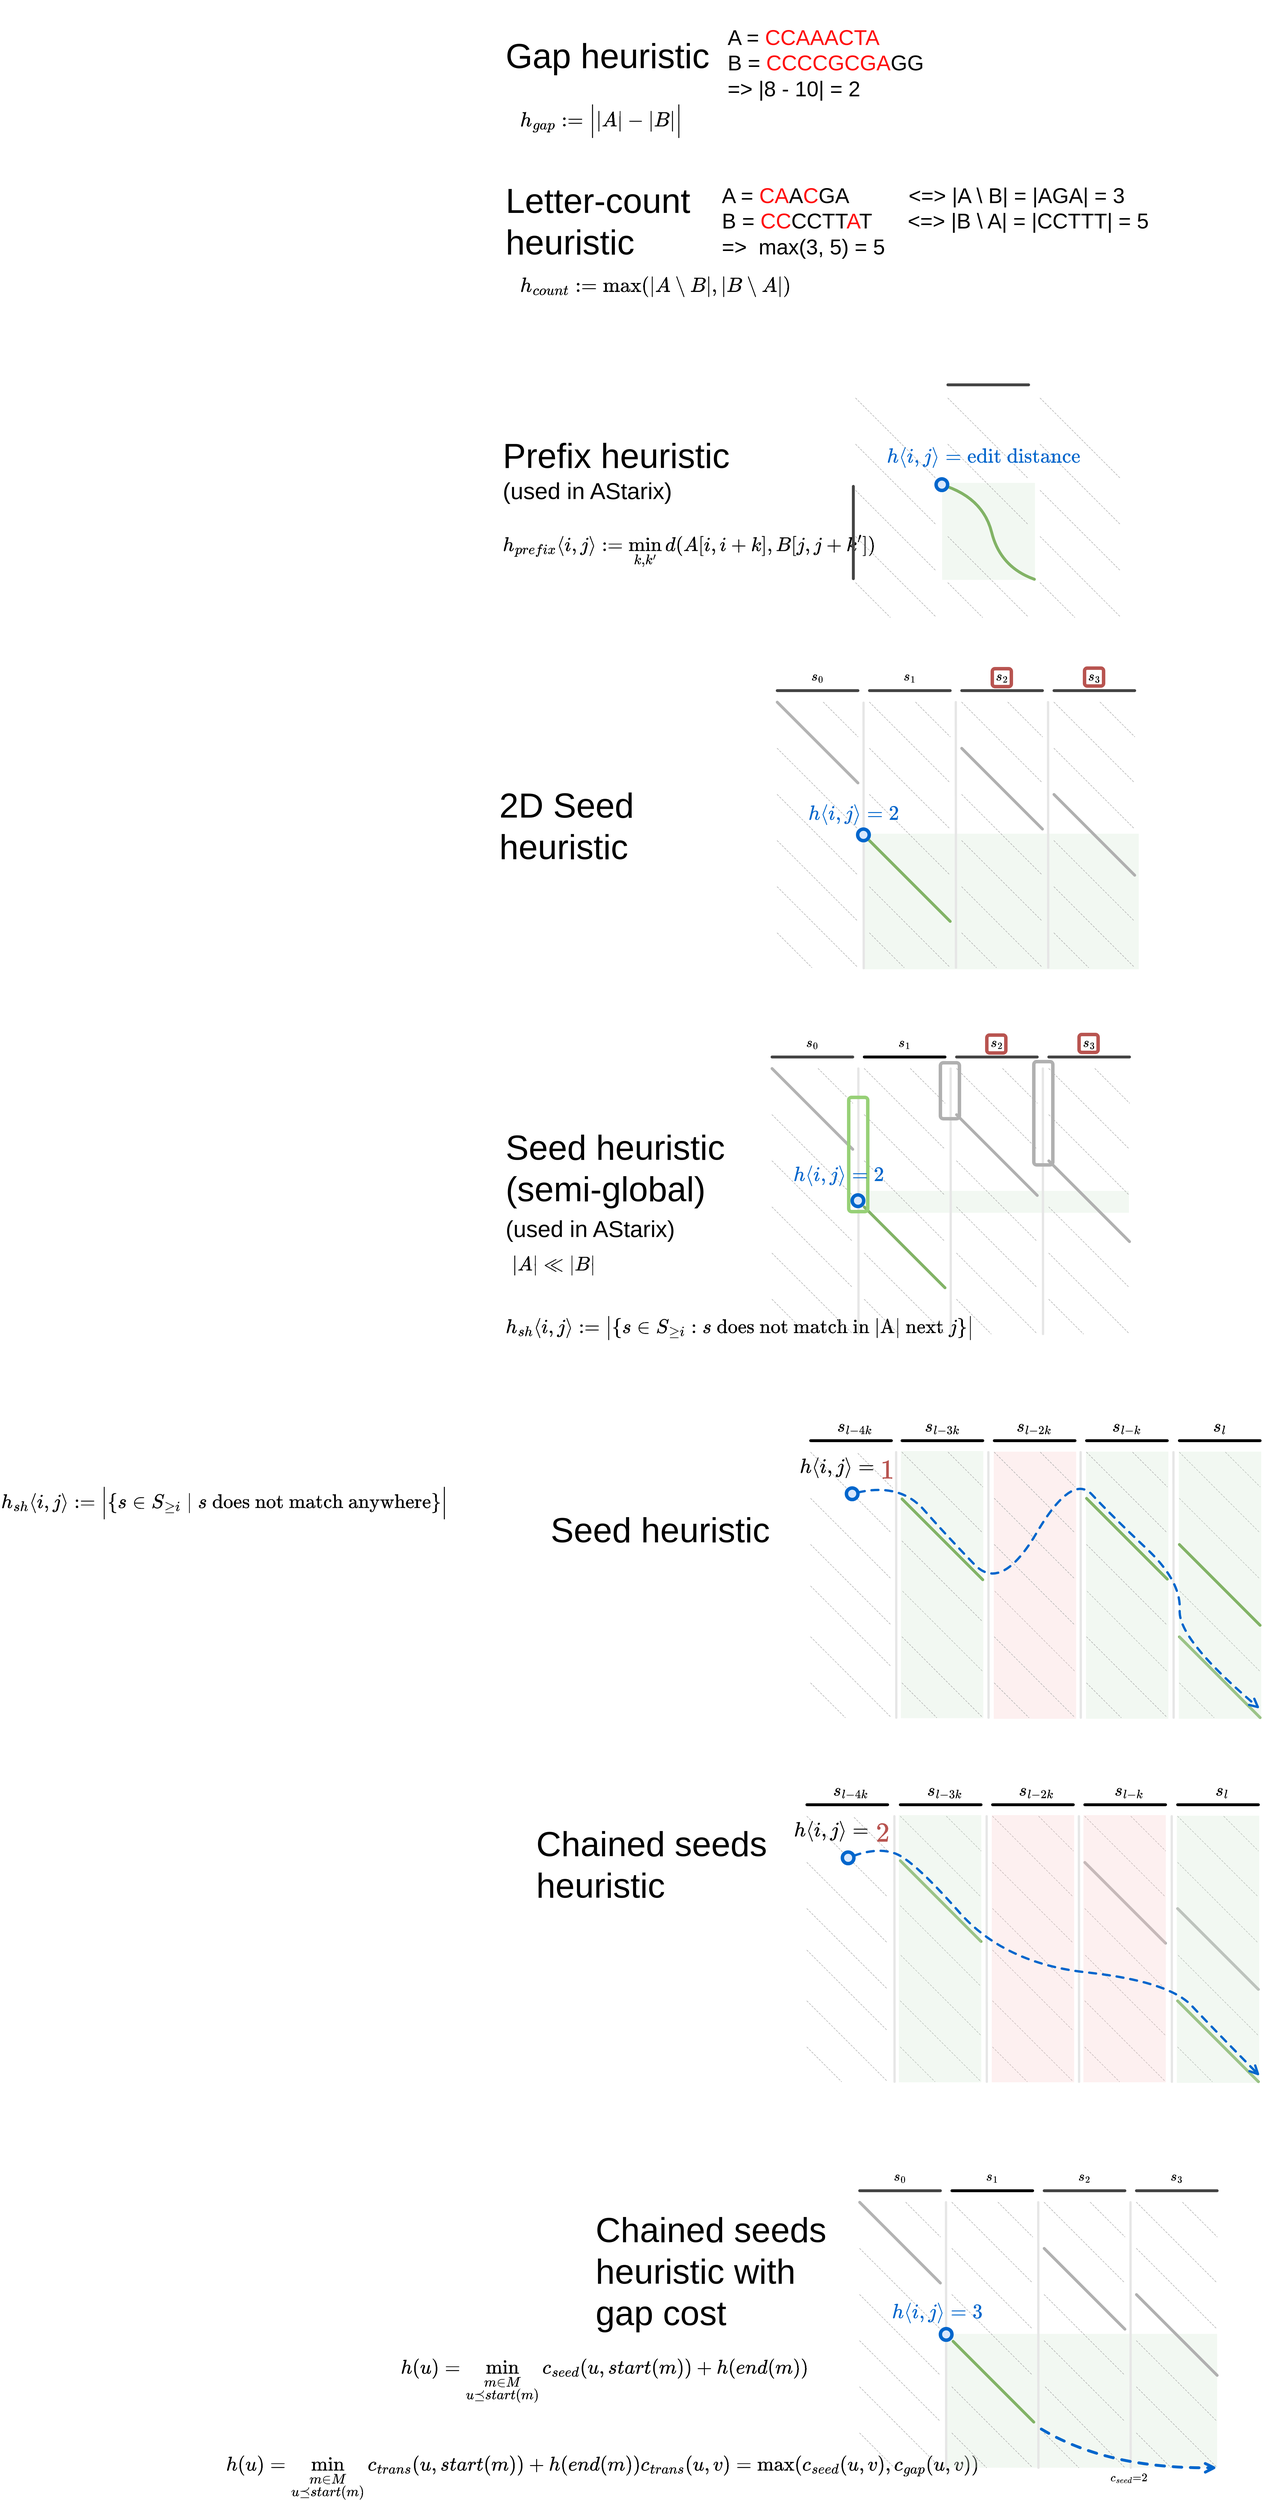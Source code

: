 <mxfile version="20.2.3" type="device" pages="5"><diagram id="0Cgyjp5oh9YeWHbn5nRi" name="all"><mxGraphModel dx="3297" dy="3220" grid="1" gridSize="10" guides="0" tooltips="1" connect="0" arrows="0" fold="1" page="1" pageScale="1" pageWidth="850" pageHeight="1100" math="1" shadow="0"><root><mxCell id="0"/><mxCell id="ivT1vQtMsH69IGWsfptf-29" value="background" parent="0"/><mxCell id="rKD3Pu7eZjz0Esq5Xe3X-50" value="$$h(u) = \min_{\substack{m\in M\\u\preceq start(m)}} c_{seed}(u, start(m)) + h(end(m))$$" style="text;html=1;align=center;verticalAlign=middle;resizable=0;points=[];autosize=1;strokeColor=none;fillColor=none;fontSize=29;fontColor=#000000;" parent="ivT1vQtMsH69IGWsfptf-29" vertex="1"><mxGeometry x="-996" y="2690" width="1148" height="39" as="geometry"/></mxCell><mxCell id="rKD3Pu7eZjz0Esq5Xe3X-51" value="$$h(u) = \min_{\substack{m\in M\\u\preceq start(m)}} c_{trans}(u, start(m)) + h(end(m))\\&lt;br&gt;c_{trans}(u,v) = \max(c_{seed}(u,v), c_{gap}(u,v))$$" style="text;html=1;align=center;verticalAlign=middle;resizable=0;points=[];autosize=1;strokeColor=none;fillColor=none;fontSize=29;fontColor=#000000;" parent="ivT1vQtMsH69IGWsfptf-29" vertex="1"><mxGeometry x="-992" y="2841" width="1133" height="74" as="geometry"/></mxCell><mxCell id="rKD3Pu7eZjz0Esq5Xe3X-52" value="" style="rounded=0;whiteSpace=wrap;html=1;fontSize=30;strokeColor=none;strokeWidth=6;fillColor=#d5e8d4;gradientColor=none;gradientDirection=east;opacity=30;" parent="ivT1vQtMsH69IGWsfptf-29" vertex="1"><mxGeometry x="171" y="2628" width="470" height="232" as="geometry"/></mxCell><mxCell id="rKD3Pu7eZjz0Esq5Xe3X-53" style="edgeStyle=none;curved=1;comic=0;sketch=0;jiggle=0;orthogonalLoop=1;jettySize=auto;html=1;exitX=0.5;exitY=0;exitDx=0;exitDy=0;shadow=0;fontSize=20;fontColor=#000000;endArrow=open;endFill=0;strokeColor=#0A0A0A;strokeWidth=4;" parent="ivT1vQtMsH69IGWsfptf-29" edge="1"><mxGeometry relative="1" as="geometry"><mxPoint x="-6" y="2422" as="sourcePoint"/><mxPoint x="-6" y="2422" as="targetPoint"/></mxGeometry></mxCell><mxCell id="rKD3Pu7eZjz0Esq5Xe3X-54" value="" style="endArrow=none;html=1;rounded=0;comic=1;sketch=0;jiggle=0;fontColor=#FF4A4A;strokeWidth=5;fillColor=#d5e8d4;strokeColor=#82b366;" parent="ivT1vQtMsH69IGWsfptf-29" edge="1"><mxGeometry width="50" height="50" relative="1" as="geometry"><mxPoint x="183" y="2641" as="sourcePoint"/><mxPoint x="323" y="2781" as="targetPoint"/></mxGeometry></mxCell><mxCell id="rKD3Pu7eZjz0Esq5Xe3X-55" value="" style="endArrow=none;html=1;strokeWidth=1;rounded=0;comic=1;sketch=0;jiggle=0;fontColor=#FF4A4A;strokeColor=#B0B0B0;dashed=1;" parent="ivT1vQtMsH69IGWsfptf-29" edge="1"><mxGeometry width="50" height="50" relative="1" as="geometry"><mxPoint x="181" y="2480" as="sourcePoint"/><mxPoint x="321" y="2620" as="targetPoint"/></mxGeometry></mxCell><mxCell id="rKD3Pu7eZjz0Esq5Xe3X-56" value="" style="endArrow=none;html=1;strokeWidth=1;rounded=0;comic=1;sketch=0;jiggle=0;fontColor=#FF4A4A;strokeColor=#B0B0B0;dashed=1;entryX=0.706;entryY=0.333;entryDx=0;entryDy=0;entryPerimeter=0;" parent="ivT1vQtMsH69IGWsfptf-29" edge="1"><mxGeometry width="50" height="50" relative="1" as="geometry"><mxPoint x="341" y="2640" as="sourcePoint"/><mxPoint x="481.02" y="2779.99" as="targetPoint"/></mxGeometry></mxCell><mxCell id="rKD3Pu7eZjz0Esq5Xe3X-57" value="" style="endArrow=none;html=1;strokeWidth=1;rounded=0;comic=1;sketch=0;jiggle=0;fontColor=#FF4A4A;strokeColor=#B0B0B0;dashed=1;entryX=0.706;entryY=0.333;entryDx=0;entryDy=0;entryPerimeter=0;" parent="ivT1vQtMsH69IGWsfptf-29" edge="1"><mxGeometry width="50" height="50" relative="1" as="geometry"><mxPoint x="341" y="2560" as="sourcePoint"/><mxPoint x="481.02" y="2699.99" as="targetPoint"/></mxGeometry></mxCell><mxCell id="rKD3Pu7eZjz0Esq5Xe3X-58" value="" style="endArrow=none;html=1;strokeWidth=1;rounded=0;comic=1;sketch=0;jiggle=0;fontColor=#FF4A4A;strokeColor=#B0B0B0;dashed=1;entryX=0.706;entryY=0.333;entryDx=0;entryDy=0;entryPerimeter=0;" parent="ivT1vQtMsH69IGWsfptf-29" edge="1"><mxGeometry width="50" height="50" relative="1" as="geometry"><mxPoint x="181" y="2400" as="sourcePoint"/><mxPoint x="321.02" y="2539.99" as="targetPoint"/></mxGeometry></mxCell><mxCell id="rKD3Pu7eZjz0Esq5Xe3X-59" value="" style="endArrow=none;html=1;strokeWidth=1;rounded=0;comic=1;sketch=0;jiggle=0;fontColor=#FF4A4A;strokeColor=#B0B0B0;dashed=1;entryX=0.706;entryY=0.333;entryDx=0;entryDy=0;entryPerimeter=0;" parent="ivT1vQtMsH69IGWsfptf-29" edge="1"><mxGeometry width="50" height="50" relative="1" as="geometry"><mxPoint x="181" y="2560" as="sourcePoint"/><mxPoint x="321.02" y="2699.99" as="targetPoint"/></mxGeometry></mxCell><mxCell id="rKD3Pu7eZjz0Esq5Xe3X-60" value="" style="endArrow=none;html=1;strokeWidth=1;rounded=0;comic=1;sketch=0;jiggle=0;fontColor=#FF4A4A;strokeColor=#B0B0B0;dashed=1;entryX=0.706;entryY=0.333;entryDx=0;entryDy=0;entryPerimeter=0;" parent="ivT1vQtMsH69IGWsfptf-29" edge="1"><mxGeometry width="50" height="50" relative="1" as="geometry"><mxPoint x="21" y="2480" as="sourcePoint"/><mxPoint x="161.02" y="2619.99" as="targetPoint"/></mxGeometry></mxCell><mxCell id="rKD3Pu7eZjz0Esq5Xe3X-61" value="" style="endArrow=none;html=1;strokeWidth=1;rounded=0;comic=1;sketch=0;jiggle=0;fontColor=#FF4A4A;strokeColor=#B0B0B0;dashed=1;entryX=0.706;entryY=0.333;entryDx=0;entryDy=0;entryPerimeter=0;" parent="ivT1vQtMsH69IGWsfptf-29" edge="1"><mxGeometry width="50" height="50" relative="1" as="geometry"><mxPoint x="21" y="2560" as="sourcePoint"/><mxPoint x="161.02" y="2699.99" as="targetPoint"/></mxGeometry></mxCell><mxCell id="rKD3Pu7eZjz0Esq5Xe3X-62" value="" style="endArrow=none;html=1;strokeWidth=1;rounded=0;comic=1;sketch=0;jiggle=0;fontColor=#FF4A4A;strokeColor=#B0B0B0;dashed=1;entryX=0.706;entryY=0.333;entryDx=0;entryDy=0;entryPerimeter=0;" parent="ivT1vQtMsH69IGWsfptf-29" edge="1"><mxGeometry width="50" height="50" relative="1" as="geometry"><mxPoint x="21" y="2640" as="sourcePoint"/><mxPoint x="161.02" y="2779.99" as="targetPoint"/></mxGeometry></mxCell><mxCell id="rKD3Pu7eZjz0Esq5Xe3X-63" value="" style="endArrow=none;html=1;strokeWidth=1;rounded=0;comic=1;sketch=0;jiggle=0;fontColor=#FF4A4A;strokeColor=#B0B0B0;dashed=1;entryX=0.706;entryY=0.333;entryDx=0;entryDy=0;entryPerimeter=0;" parent="ivT1vQtMsH69IGWsfptf-29" edge="1"><mxGeometry width="50" height="50" relative="1" as="geometry"><mxPoint x="21" y="2720" as="sourcePoint"/><mxPoint x="161.02" y="2859.99" as="targetPoint"/></mxGeometry></mxCell><mxCell id="rKD3Pu7eZjz0Esq5Xe3X-64" value="" style="endArrow=none;html=1;strokeWidth=1;rounded=0;comic=1;sketch=0;jiggle=0;fontColor=#FF4A4A;strokeColor=#B0B0B0;dashed=1;entryX=0.706;entryY=0.333;entryDx=0;entryDy=0;entryPerimeter=0;" parent="ivT1vQtMsH69IGWsfptf-29" edge="1"><mxGeometry width="50" height="50" relative="1" as="geometry"><mxPoint x="181" y="2720" as="sourcePoint"/><mxPoint x="321.02" y="2859.99" as="targetPoint"/></mxGeometry></mxCell><mxCell id="rKD3Pu7eZjz0Esq5Xe3X-65" value="" style="endArrow=none;html=1;strokeWidth=1;rounded=0;comic=1;sketch=0;jiggle=0;fontColor=#FF4A4A;strokeColor=#B0B0B0;entryX=0.706;entryY=0.333;entryDx=0;entryDy=0;entryPerimeter=0;dashed=1;" parent="ivT1vQtMsH69IGWsfptf-29" edge="1"><mxGeometry width="50" height="50" relative="1" as="geometry"><mxPoint x="501.0" y="2720" as="sourcePoint"/><mxPoint x="641.02" y="2859.99" as="targetPoint"/></mxGeometry></mxCell><mxCell id="rKD3Pu7eZjz0Esq5Xe3X-66" value="" style="endArrow=none;html=1;strokeWidth=5;rounded=0;comic=1;sketch=0;jiggle=0;fontColor=#FF4A4A;strokeColor=#B0B0B0;entryX=0.706;entryY=0.333;entryDx=0;entryDy=0;entryPerimeter=0;" parent="ivT1vQtMsH69IGWsfptf-29" edge="1"><mxGeometry width="50" height="50" relative="1" as="geometry"><mxPoint x="501.0" y="2560" as="sourcePoint"/><mxPoint x="641.02" y="2699.99" as="targetPoint"/></mxGeometry></mxCell><mxCell id="rKD3Pu7eZjz0Esq5Xe3X-67" value="" style="endArrow=none;html=1;strokeWidth=1;rounded=0;comic=1;sketch=0;jiggle=0;fontColor=#FF4A4A;strokeColor=#B0B0B0;dashed=1;entryX=0.706;entryY=0.333;entryDx=0;entryDy=0;entryPerimeter=0;" parent="ivT1vQtMsH69IGWsfptf-29" edge="1"><mxGeometry width="50" height="50" relative="1" as="geometry"><mxPoint x="501.0" y="2480" as="sourcePoint"/><mxPoint x="641.02" y="2619.99" as="targetPoint"/></mxGeometry></mxCell><mxCell id="rKD3Pu7eZjz0Esq5Xe3X-68" value="" style="endArrow=none;html=1;strokeWidth=1;rounded=0;comic=1;sketch=0;jiggle=0;fontColor=#FF4A4A;strokeColor=#B0B0B0;dashed=1;entryX=0.706;entryY=0.333;entryDx=0;entryDy=0;entryPerimeter=0;" parent="ivT1vQtMsH69IGWsfptf-29" edge="1"><mxGeometry width="50" height="50" relative="1" as="geometry"><mxPoint x="501.0" y="2400" as="sourcePoint"/><mxPoint x="641.02" y="2539.99" as="targetPoint"/></mxGeometry></mxCell><mxCell id="rKD3Pu7eZjz0Esq5Xe3X-69" value="" style="endArrow=none;html=1;strokeWidth=1;rounded=0;comic=1;sketch=0;jiggle=0;fontColor=#FF4A4A;strokeColor=#B0B0B0;dashed=1;entryX=0.706;entryY=0.333;entryDx=0;entryDy=0;entryPerimeter=0;" parent="ivT1vQtMsH69IGWsfptf-29" edge="1"><mxGeometry width="50" height="50" relative="1" as="geometry"><mxPoint x="341" y="2400" as="sourcePoint"/><mxPoint x="481.02" y="2539.99" as="targetPoint"/></mxGeometry></mxCell><mxCell id="rKD3Pu7eZjz0Esq5Xe3X-70" value="" style="endArrow=none;html=1;strokeWidth=5;rounded=0;comic=1;sketch=0;jiggle=0;fontColor=#FF4A4A;strokeColor=#B0B0B0;entryX=0.706;entryY=0.333;entryDx=0;entryDy=0;entryPerimeter=0;" parent="ivT1vQtMsH69IGWsfptf-29" edge="1"><mxGeometry width="50" height="50" relative="1" as="geometry"><mxPoint x="341" y="2480" as="sourcePoint"/><mxPoint x="481.02" y="2619.99" as="targetPoint"/></mxGeometry></mxCell><mxCell id="rKD3Pu7eZjz0Esq5Xe3X-71" value="" style="endArrow=none;html=1;strokeWidth=1;rounded=0;comic=1;sketch=0;jiggle=0;fontColor=#FF4A4A;strokeColor=#B0B0B0;dashed=1;" parent="ivT1vQtMsH69IGWsfptf-29" edge="1"><mxGeometry width="50" height="50" relative="1" as="geometry"><mxPoint x="21" y="2800" as="sourcePoint"/><mxPoint x="81" y="2860" as="targetPoint"/></mxGeometry></mxCell><mxCell id="rKD3Pu7eZjz0Esq5Xe3X-72" value="" style="endArrow=none;html=1;strokeWidth=1;rounded=0;comic=1;sketch=0;jiggle=0;fontColor=#FF4A4A;strokeColor=#B0B0B0;dashed=1;" parent="ivT1vQtMsH69IGWsfptf-29" edge="1"><mxGeometry width="50" height="50" relative="1" as="geometry"><mxPoint x="181" y="2800" as="sourcePoint"/><mxPoint x="241" y="2860" as="targetPoint"/></mxGeometry></mxCell><mxCell id="rKD3Pu7eZjz0Esq5Xe3X-73" value="" style="endArrow=none;html=1;strokeWidth=1;rounded=0;comic=1;sketch=0;jiggle=0;fontColor=#FF4A4A;strokeColor=#B0B0B0;dashed=1;" parent="ivT1vQtMsH69IGWsfptf-29" edge="1"><mxGeometry width="50" height="50" relative="1" as="geometry"><mxPoint x="341" y="2800" as="sourcePoint"/><mxPoint x="401.0" y="2860" as="targetPoint"/></mxGeometry></mxCell><mxCell id="rKD3Pu7eZjz0Esq5Xe3X-74" value="" style="endArrow=none;html=1;strokeWidth=1;rounded=0;comic=1;sketch=0;jiggle=0;fontColor=#FF4A4A;strokeColor=#B0B0B0;dashed=1;" parent="ivT1vQtMsH69IGWsfptf-29" edge="1"><mxGeometry width="50" height="50" relative="1" as="geometry"><mxPoint x="501.0" y="2800" as="sourcePoint"/><mxPoint x="561.0" y="2860" as="targetPoint"/></mxGeometry></mxCell><mxCell id="rKD3Pu7eZjz0Esq5Xe3X-75" value="" style="endArrow=none;html=1;strokeWidth=1;rounded=0;comic=1;sketch=0;jiggle=0;fontColor=#FF4A4A;strokeColor=#B0B0B0;dashed=1;" parent="ivT1vQtMsH69IGWsfptf-29" edge="1"><mxGeometry width="50" height="50" relative="1" as="geometry"><mxPoint x="101" y="2400" as="sourcePoint"/><mxPoint x="161" y="2460" as="targetPoint"/></mxGeometry></mxCell><mxCell id="rKD3Pu7eZjz0Esq5Xe3X-76" value="" style="endArrow=none;html=1;strokeWidth=1;rounded=0;comic=1;sketch=0;jiggle=0;fontColor=#FF4A4A;strokeColor=#B0B0B0;dashed=1;" parent="ivT1vQtMsH69IGWsfptf-29" edge="1"><mxGeometry width="50" height="50" relative="1" as="geometry"><mxPoint x="261" y="2400" as="sourcePoint"/><mxPoint x="321" y="2460" as="targetPoint"/></mxGeometry></mxCell><mxCell id="rKD3Pu7eZjz0Esq5Xe3X-77" value="" style="endArrow=none;html=1;strokeWidth=1;rounded=0;comic=1;sketch=0;jiggle=0;fontColor=#FF4A4A;strokeColor=#B0B0B0;dashed=1;" parent="ivT1vQtMsH69IGWsfptf-29" edge="1"><mxGeometry width="50" height="50" relative="1" as="geometry"><mxPoint x="421.0" y="2400" as="sourcePoint"/><mxPoint x="481.0" y="2460" as="targetPoint"/></mxGeometry></mxCell><mxCell id="rKD3Pu7eZjz0Esq5Xe3X-78" value="" style="endArrow=none;html=1;strokeWidth=1;rounded=0;comic=1;sketch=0;jiggle=0;fontColor=#FF4A4A;strokeColor=#B0B0B0;dashed=1;" parent="ivT1vQtMsH69IGWsfptf-29" edge="1"><mxGeometry width="50" height="50" relative="1" as="geometry"><mxPoint x="581.0" y="2400" as="sourcePoint"/><mxPoint x="641.0" y="2460" as="targetPoint"/></mxGeometry></mxCell><mxCell id="rKD3Pu7eZjz0Esq5Xe3X-79" value="" style="endArrow=none;html=1;strokeColor=#e6e6e6;strokeWidth=4;curved=1;sketch=0;jiggle=0;fixDash=0;backgroundOutline=0;comic=1;orthogonal=0;orthogonalLoop=0;ignoreEdge=0;" parent="ivT1vQtMsH69IGWsfptf-29" edge="1"><mxGeometry width="50" height="50" relative="1" as="geometry"><mxPoint x="170.71" y="2400" as="sourcePoint"/><mxPoint x="171" y="2860" as="targetPoint"/></mxGeometry></mxCell><mxCell id="rKD3Pu7eZjz0Esq5Xe3X-80" value="" style="endArrow=none;html=1;strokeColor=#e6e6e6;strokeWidth=4;curved=1;sketch=0;jiggle=0;fixDash=0;backgroundOutline=0;comic=1;orthogonal=0;orthogonalLoop=0;ignoreEdge=0;" parent="ivT1vQtMsH69IGWsfptf-29" edge="1"><mxGeometry width="50" height="50" relative="1" as="geometry"><mxPoint x="330.71" y="2400" as="sourcePoint"/><mxPoint x="331" y="2860" as="targetPoint"/></mxGeometry></mxCell><mxCell id="rKD3Pu7eZjz0Esq5Xe3X-81" value="" style="endArrow=none;html=1;strokeColor=#e6e6e6;strokeWidth=4;curved=1;sketch=0;jiggle=0;fixDash=0;backgroundOutline=0;comic=1;orthogonal=0;orthogonalLoop=0;ignoreEdge=0;" parent="ivT1vQtMsH69IGWsfptf-29" edge="1"><mxGeometry width="50" height="50" relative="1" as="geometry"><mxPoint x="490.71" y="2400" as="sourcePoint"/><mxPoint x="491.0" y="2860" as="targetPoint"/></mxGeometry></mxCell><mxCell id="rKD3Pu7eZjz0Esq5Xe3X-82" value="" style="endArrow=none;html=1;strokeColor=#444;strokeWidth=5;sketch=0;jiggle=0;fixDash=0;backgroundOutline=0;comic=1;orthogonal=0;orthogonalLoop=0;ignoreEdge=0;rounded=0;" parent="ivT1vQtMsH69IGWsfptf-29" edge="1"><mxGeometry width="50" height="50" relative="1" as="geometry"><mxPoint x="21" y="2380" as="sourcePoint"/><mxPoint x="161" y="2380" as="targetPoint"/></mxGeometry></mxCell><mxCell id="rKD3Pu7eZjz0Esq5Xe3X-83" value="" style="endArrow=none;html=1;strokeColor=#000000;strokeWidth=5;curved=1;sketch=0;jiggle=0;fixDash=0;backgroundOutline=0;comic=1;orthogonal=0;orthogonalLoop=0;ignoreEdge=0;fillColor=#d5e8d4;" parent="ivT1vQtMsH69IGWsfptf-29" edge="1"><mxGeometry width="50" height="50" relative="1" as="geometry"><mxPoint x="181" y="2380" as="sourcePoint"/><mxPoint x="321" y="2380" as="targetPoint"/></mxGeometry></mxCell><mxCell id="rKD3Pu7eZjz0Esq5Xe3X-84" value="" style="endArrow=none;html=1;strokeColor=#444;strokeWidth=5;curved=1;sketch=0;jiggle=0;fixDash=0;backgroundOutline=0;comic=1;orthogonal=0;orthogonalLoop=0;ignoreEdge=0;" parent="ivT1vQtMsH69IGWsfptf-29" edge="1"><mxGeometry width="50" height="50" relative="1" as="geometry"><mxPoint x="341" y="2380" as="sourcePoint"/><mxPoint x="481.0" y="2380" as="targetPoint"/></mxGeometry></mxCell><mxCell id="rKD3Pu7eZjz0Esq5Xe3X-85" value="" style="endArrow=none;html=1;strokeColor=#444;strokeWidth=5;curved=1;sketch=0;jiggle=0;fixDash=0;backgroundOutline=0;comic=1;orthogonal=0;orthogonalLoop=0;ignoreEdge=0;" parent="ivT1vQtMsH69IGWsfptf-29" edge="1"><mxGeometry width="50" height="50" relative="1" as="geometry"><mxPoint x="501.0" y="2380" as="sourcePoint"/><mxPoint x="641.0" y="2380" as="targetPoint"/></mxGeometry></mxCell><mxCell id="rKD3Pu7eZjz0Esq5Xe3X-86" value="$$s_0$$" style="text;html=1;strokeColor=none;fillColor=none;align=center;verticalAlign=middle;whiteSpace=wrap;rounded=0;fontSize=20;fontColor=#000000;" parent="ivT1vQtMsH69IGWsfptf-29" vertex="1"><mxGeometry x="61" y="2340" width="60" height="30" as="geometry"/></mxCell><mxCell id="rKD3Pu7eZjz0Esq5Xe3X-87" value="$$s_1$$" style="text;html=1;strokeColor=none;fillColor=none;align=center;verticalAlign=middle;whiteSpace=wrap;rounded=0;fontSize=20;fontColor=#000000;" parent="ivT1vQtMsH69IGWsfptf-29" vertex="1"><mxGeometry x="221" y="2340" width="60" height="30" as="geometry"/></mxCell><mxCell id="rKD3Pu7eZjz0Esq5Xe3X-88" value="$$s_2$$" style="text;html=1;strokeColor=none;fillColor=none;align=center;verticalAlign=middle;whiteSpace=wrap;rounded=0;fontSize=20;fontColor=#000000;" parent="ivT1vQtMsH69IGWsfptf-29" vertex="1"><mxGeometry x="381" y="2340" width="60" height="30" as="geometry"/></mxCell><mxCell id="rKD3Pu7eZjz0Esq5Xe3X-89" value="$$s_3$$" style="text;html=1;strokeColor=none;fillColor=none;align=center;verticalAlign=middle;whiteSpace=wrap;rounded=0;fontSize=20;fontColor=#000000;" parent="ivT1vQtMsH69IGWsfptf-29" vertex="1"><mxGeometry x="541" y="2340" width="60" height="30" as="geometry"/></mxCell><mxCell id="rKD3Pu7eZjz0Esq5Xe3X-90" value="" style="endArrow=none;html=1;rounded=0;comic=1;sketch=0;jiggle=0;fontColor=#FF4A4A;strokeWidth=5;fillColor=#fff2cc;strokeColor=#B3B3B3;" parent="ivT1vQtMsH69IGWsfptf-29" edge="1"><mxGeometry width="50" height="50" relative="1" as="geometry"><mxPoint x="21" y="2400" as="sourcePoint"/><mxPoint x="161" y="2540" as="targetPoint"/></mxGeometry></mxCell><mxCell id="rKD3Pu7eZjz0Esq5Xe3X-91" value="" style="endArrow=none;html=1;rounded=0;comic=1;sketch=0;jiggle=0;fontColor=#FF4A4A;strokeWidth=1;fillColor=#fff2cc;strokeColor=#B3B3B3;dashed=1;" parent="ivT1vQtMsH69IGWsfptf-29" edge="1"><mxGeometry width="50" height="50" relative="1" as="geometry"><mxPoint x="501.0" y="2640" as="sourcePoint"/><mxPoint x="641.0" y="2780" as="targetPoint"/></mxGeometry></mxCell><mxCell id="rKD3Pu7eZjz0Esq5Xe3X-92" value="" style="endArrow=none;html=1;strokeWidth=1;rounded=0;comic=1;sketch=0;jiggle=0;fontColor=#FF4A4A;strokeColor=#B0B0B0;dashed=1;entryX=0.706;entryY=0.333;entryDx=0;entryDy=0;entryPerimeter=0;" parent="ivT1vQtMsH69IGWsfptf-29" edge="1"><mxGeometry width="50" height="50" relative="1" as="geometry"><mxPoint x="343" y="2720" as="sourcePoint"/><mxPoint x="481.02" y="2859.99" as="targetPoint"/></mxGeometry></mxCell><mxCell id="rKD3Pu7eZjz0Esq5Xe3X-93" value="&lt;span style=&quot;font-family: &amp;#34;helvetica&amp;#34; ; text-align: center&quot;&gt;&lt;font style=&quot;font-size: 60px&quot;&gt;Chained seeds heuristic with gap cost&lt;br&gt;&lt;/font&gt;&lt;/span&gt;" style="text;html=1;strokeColor=none;fillColor=none;align=left;verticalAlign=middle;whiteSpace=wrap;rounded=0;fontSize=32;" parent="ivT1vQtMsH69IGWsfptf-29" vertex="1"><mxGeometry x="-439" y="2411" width="430" height="218" as="geometry"/></mxCell><mxCell id="rKD3Pu7eZjz0Esq5Xe3X-94" value="&lt;font color=&quot;#0066CC&quot;&gt;$$h\langle i,j \rangle=3$$&lt;/font&gt;" style="text;html=1;strokeColor=none;fillColor=none;align=center;verticalAlign=middle;whiteSpace=wrap;rounded=0;fontSize=30;" parent="ivT1vQtMsH69IGWsfptf-29" vertex="1"><mxGeometry x="126" y="2576" width="60" height="30" as="geometry"/></mxCell><mxCell id="rKD3Pu7eZjz0Esq5Xe3X-95" value="" style="ellipse;whiteSpace=wrap;html=1;aspect=fixed;fontSize=30;strokeColor=#0066CC;strokeWidth=6;fillColor=#dae8fc;" parent="ivT1vQtMsH69IGWsfptf-29" vertex="1"><mxGeometry x="161" y="2619" width="20" height="20" as="geometry"/></mxCell><mxCell id="rKD3Pu7eZjz0Esq5Xe3X-96" value="$$c_{seed}{=}2&lt;br&gt;$$" style="text;html=1;align=center;verticalAlign=middle;resizable=0;points=[];autosize=1;strokeColor=none;fillColor=none;fontColor=#000000;fontSize=17;" parent="ivT1vQtMsH69IGWsfptf-29" vertex="1"><mxGeometry x="423" y="2853" width="130" height="50" as="geometry"/></mxCell><mxCell id="rKD3Pu7eZjz0Esq5Xe3X-97" value="" style="endArrow=open;html=1;comic=1;sketch=0;jiggle=0;fontColor=#FF4A4A;strokeWidth=5;fillColor=#dae8fc;strokeColor=#0066CC;curved=1;endFill=0;dashed=1;endSize=10;" parent="ivT1vQtMsH69IGWsfptf-29" edge="1"><mxGeometry width="50" height="50" relative="1" as="geometry"><mxPoint x="336" y="2793" as="sourcePoint"/><mxPoint x="641.0" y="2860" as="targetPoint"/><Array as="points"><mxPoint x="451" y="2862"/></Array></mxGeometry></mxCell><mxCell id="rKD3Pu7eZjz0Esq5Xe3X-240" value="" style="endArrow=none;html=1;strokeWidth=5;rounded=0;comic=1;sketch=0;jiggle=0;fontColor=#FF4A4A;strokeColor=#82b366;entryX=0.706;entryY=0.333;entryDx=0;entryDy=0;entryPerimeter=0;fillColor=#d5e8d4;" parent="ivT1vQtMsH69IGWsfptf-29" edge="1"><mxGeometry width="50" height="50" relative="1" as="geometry"><mxPoint x="575.49" y="1420" as="sourcePoint"/><mxPoint x="715.51" y="1559.99" as="targetPoint"/></mxGeometry></mxCell><mxCell id="rKD3Pu7eZjz0Esq5Xe3X-241" value="" style="endArrow=none;html=1;strokeWidth=1;rounded=0;comic=1;sketch=0;jiggle=0;fontColor=#FF4A4A;strokeColor=#B3B3B3;entryX=0.706;entryY=0.333;entryDx=0;entryDy=0;entryPerimeter=0;fillColor=#d5e8d4;dashed=1;" parent="ivT1vQtMsH69IGWsfptf-29" edge="1"><mxGeometry width="50" height="50" relative="1" as="geometry"><mxPoint x="575.49" y="1180" as="sourcePoint"/><mxPoint x="715.51" y="1319.99" as="targetPoint"/></mxGeometry></mxCell><mxCell id="rKD3Pu7eZjz0Esq5Xe3X-242" value="" style="endArrow=none;html=1;strokeWidth=1;rounded=0;comic=1;sketch=0;jiggle=0;fontColor=#FF4A4A;strokeColor=#B0B0B0;dashed=1;entryX=0.706;entryY=0.333;entryDx=0;entryDy=0;entryPerimeter=0;" parent="ivT1vQtMsH69IGWsfptf-29" edge="1"><mxGeometry width="50" height="50" relative="1" as="geometry"><mxPoint x="575.49" y="1100" as="sourcePoint"/><mxPoint x="715.51" y="1239.99" as="targetPoint"/></mxGeometry></mxCell><mxCell id="rKD3Pu7eZjz0Esq5Xe3X-243" value="" style="endArrow=none;html=1;strokeWidth=1;rounded=0;comic=1;sketch=0;jiggle=0;fontColor=#FF4A4A;strokeColor=#B0B0B0;dashed=1;" parent="ivT1vQtMsH69IGWsfptf-29" edge="1"><mxGeometry width="50" height="50" relative="1" as="geometry"><mxPoint x="575.49" y="1500" as="sourcePoint"/><mxPoint x="635.49" y="1560" as="targetPoint"/></mxGeometry></mxCell><mxCell id="rKD3Pu7eZjz0Esq5Xe3X-244" value="" style="endArrow=none;html=1;strokeWidth=1;rounded=0;comic=1;sketch=0;jiggle=0;fontColor=#FF4A4A;strokeColor=#B0B0B0;dashed=1;" parent="ivT1vQtMsH69IGWsfptf-29" edge="1"><mxGeometry width="50" height="50" relative="1" as="geometry"><mxPoint x="655.49" y="1100" as="sourcePoint"/><mxPoint x="715.49" y="1160" as="targetPoint"/></mxGeometry></mxCell><mxCell id="rKD3Pu7eZjz0Esq5Xe3X-245" value="" style="endArrow=none;html=1;strokeColor=#e6e6e6;strokeWidth=4;curved=1;sketch=0;jiggle=0;fixDash=0;backgroundOutline=0;comic=1;orthogonal=0;orthogonalLoop=0;ignoreEdge=0;" parent="ivT1vQtMsH69IGWsfptf-29" edge="1"><mxGeometry width="50" height="50" relative="1" as="geometry"><mxPoint x="565.2" y="1100" as="sourcePoint"/><mxPoint x="565.49" y="1560" as="targetPoint"/></mxGeometry></mxCell><mxCell id="rKD3Pu7eZjz0Esq5Xe3X-246" value="" style="endArrow=none;html=1;strokeColor=#000000;strokeWidth=5;curved=1;sketch=0;jiggle=0;fixDash=0;backgroundOutline=0;comic=1;orthogonal=0;orthogonalLoop=0;ignoreEdge=0;fillColor=#d5e8d4;" parent="ivT1vQtMsH69IGWsfptf-29" edge="1"><mxGeometry width="50" height="50" relative="1" as="geometry"><mxPoint x="575.49" y="1080" as="sourcePoint"/><mxPoint x="715.49" y="1080" as="targetPoint"/></mxGeometry></mxCell><mxCell id="rKD3Pu7eZjz0Esq5Xe3X-247" value="$$s_l$$" style="text;html=1;strokeColor=none;fillColor=none;align=center;verticalAlign=middle;whiteSpace=wrap;rounded=0;fontSize=25;fontColor=#000000;" parent="ivT1vQtMsH69IGWsfptf-29" vertex="1"><mxGeometry x="615.49" y="1040" width="60" height="30" as="geometry"/></mxCell><mxCell id="rKD3Pu7eZjz0Esq5Xe3X-248" value="" style="endArrow=none;html=1;strokeWidth=1;rounded=0;comic=1;sketch=0;jiggle=0;fontColor=#FF4A4A;strokeColor=#B0B0B0;entryX=0.706;entryY=0.333;entryDx=0;entryDy=0;entryPerimeter=0;dashed=1;" parent="ivT1vQtMsH69IGWsfptf-29" edge="1"><mxGeometry width="50" height="50" relative="1" as="geometry"><mxPoint x="576.49" y="1341" as="sourcePoint"/><mxPoint x="716.51" y="1480.99" as="targetPoint"/></mxGeometry></mxCell><mxCell id="rKD3Pu7eZjz0Esq5Xe3X-249" value="" style="endArrow=none;html=1;strokeWidth=1;rounded=0;comic=1;sketch=0;jiggle=0;fontColor=#FF4A4A;strokeColor=#B0B0B0;dashed=1;entryX=0.706;entryY=0.333;entryDx=0;entryDy=0;entryPerimeter=0;" parent="ivT1vQtMsH69IGWsfptf-29" edge="1"><mxGeometry width="50" height="50" relative="1" as="geometry"><mxPoint x="95.49" y="1341" as="sourcePoint"/><mxPoint x="235.51" y="1480.99" as="targetPoint"/></mxGeometry></mxCell><mxCell id="rKD3Pu7eZjz0Esq5Xe3X-250" value="" style="endArrow=none;html=1;strokeWidth=1;rounded=0;comic=1;sketch=0;jiggle=0;fontColor=#FF4A4A;strokeColor=#B0B0B0;entryX=0.706;entryY=0.333;entryDx=0;entryDy=0;entryPerimeter=0;dashed=1;" parent="ivT1vQtMsH69IGWsfptf-29" edge="1"><mxGeometry width="50" height="50" relative="1" as="geometry"><mxPoint x="415.49" y="1341" as="sourcePoint"/><mxPoint x="555.51" y="1480.99" as="targetPoint"/></mxGeometry></mxCell><mxCell id="rKD3Pu7eZjz0Esq5Xe3X-252" value="" style="rounded=0;whiteSpace=wrap;html=1;fontSize=30;strokeColor=none;strokeWidth=6;fillColor=#d5e8d4;gradientColor=none;gradientDirection=east;opacity=30;" parent="ivT1vQtMsH69IGWsfptf-29" vertex="1"><mxGeometry x="574.49" y="1099" width="143" height="463" as="geometry"/></mxCell><mxCell id="rKD3Pu7eZjz0Esq5Xe3X-253" value="" style="endArrow=none;html=1;rounded=0;comic=1;sketch=0;jiggle=0;fontColor=#FF4A4A;strokeWidth=1;fillColor=#fff2cc;strokeColor=#B3B3B3;dashed=1;" parent="ivT1vQtMsH69IGWsfptf-29" edge="1"><mxGeometry width="50" height="50" relative="1" as="geometry"><mxPoint x="255.49" y="1341" as="sourcePoint"/><mxPoint x="395.49" y="1481" as="targetPoint"/></mxGeometry></mxCell><mxCell id="rKD3Pu7eZjz0Esq5Xe3X-254" value="" style="rounded=0;whiteSpace=wrap;html=1;fontSize=30;strokeColor=none;strokeWidth=6;fillColor=#d5e8d4;gradientColor=none;gradientDirection=east;opacity=30;" parent="ivT1vQtMsH69IGWsfptf-29" vertex="1"><mxGeometry x="92.49" y="1098" width="143" height="463" as="geometry"/></mxCell><mxCell id="rKD3Pu7eZjz0Esq5Xe3X-255" value="" style="rounded=0;whiteSpace=wrap;html=1;fontSize=30;strokeColor=none;strokeWidth=6;fillColor=#f8cecc;gradientDirection=east;opacity=30;" parent="ivT1vQtMsH69IGWsfptf-29" vertex="1"><mxGeometry x="253.49" y="1099" width="143" height="463" as="geometry"/></mxCell><mxCell id="rKD3Pu7eZjz0Esq5Xe3X-260" value="" style="endArrow=none;html=1;strokeWidth=5;rounded=0;comic=1;sketch=0;jiggle=0;fontColor=#FF4A4A;strokeColor=#82b366;entryX=0.706;entryY=0.333;entryDx=0;entryDy=0;entryPerimeter=0;fillColor=#d5e8d4;" parent="ivT1vQtMsH69IGWsfptf-29" edge="1"><mxGeometry width="50" height="50" relative="1" as="geometry"><mxPoint x="572.49" y="2051" as="sourcePoint"/><mxPoint x="712.51" y="2190.99" as="targetPoint"/></mxGeometry></mxCell><mxCell id="rKD3Pu7eZjz0Esq5Xe3X-261" value="" style="endArrow=none;html=1;strokeWidth=1;rounded=0;comic=1;sketch=0;jiggle=0;fontColor=#FF4A4A;strokeColor=#B3B3B3;entryX=0.706;entryY=0.333;entryDx=0;entryDy=0;entryPerimeter=0;fillColor=#d5e8d4;dashed=1;" parent="ivT1vQtMsH69IGWsfptf-29" edge="1"><mxGeometry width="50" height="50" relative="1" as="geometry"><mxPoint x="572.49" y="1811" as="sourcePoint"/><mxPoint x="712.51" y="1950.99" as="targetPoint"/></mxGeometry></mxCell><mxCell id="rKD3Pu7eZjz0Esq5Xe3X-262" value="" style="endArrow=none;html=1;strokeWidth=1;rounded=0;comic=1;sketch=0;jiggle=0;fontColor=#FF4A4A;strokeColor=#B0B0B0;dashed=1;entryX=0.706;entryY=0.333;entryDx=0;entryDy=0;entryPerimeter=0;" parent="ivT1vQtMsH69IGWsfptf-29" edge="1"><mxGeometry width="50" height="50" relative="1" as="geometry"><mxPoint x="572.49" y="1731" as="sourcePoint"/><mxPoint x="712.51" y="1870.99" as="targetPoint"/></mxGeometry></mxCell><mxCell id="rKD3Pu7eZjz0Esq5Xe3X-263" value="" style="endArrow=none;html=1;strokeWidth=1;rounded=0;comic=1;sketch=0;jiggle=0;fontColor=#FF4A4A;strokeColor=#B0B0B0;dashed=1;" parent="ivT1vQtMsH69IGWsfptf-29" edge="1"><mxGeometry width="50" height="50" relative="1" as="geometry"><mxPoint x="572.49" y="2131" as="sourcePoint"/><mxPoint x="632.49" y="2191" as="targetPoint"/></mxGeometry></mxCell><mxCell id="rKD3Pu7eZjz0Esq5Xe3X-264" value="" style="endArrow=none;html=1;strokeWidth=1;rounded=0;comic=1;sketch=0;jiggle=0;fontColor=#FF4A4A;strokeColor=#B0B0B0;dashed=1;" parent="ivT1vQtMsH69IGWsfptf-29" edge="1"><mxGeometry width="50" height="50" relative="1" as="geometry"><mxPoint x="652.49" y="1731" as="sourcePoint"/><mxPoint x="712.49" y="1791" as="targetPoint"/></mxGeometry></mxCell><mxCell id="rKD3Pu7eZjz0Esq5Xe3X-265" value="" style="endArrow=none;html=1;strokeColor=#e6e6e6;strokeWidth=4;curved=1;sketch=0;jiggle=0;fixDash=0;backgroundOutline=0;comic=1;orthogonal=0;orthogonalLoop=0;ignoreEdge=0;" parent="ivT1vQtMsH69IGWsfptf-29" edge="1"><mxGeometry width="50" height="50" relative="1" as="geometry"><mxPoint x="562.2" y="1731" as="sourcePoint"/><mxPoint x="562.49" y="2191" as="targetPoint"/></mxGeometry></mxCell><mxCell id="rKD3Pu7eZjz0Esq5Xe3X-266" value="" style="endArrow=none;html=1;strokeColor=#000000;strokeWidth=5;curved=1;sketch=0;jiggle=0;fixDash=0;backgroundOutline=0;comic=1;orthogonal=0;orthogonalLoop=0;ignoreEdge=0;fillColor=#d5e8d4;" parent="ivT1vQtMsH69IGWsfptf-29" edge="1"><mxGeometry width="50" height="50" relative="1" as="geometry"><mxPoint x="572.49" y="1711" as="sourcePoint"/><mxPoint x="712.49" y="1711" as="targetPoint"/></mxGeometry></mxCell><mxCell id="rKD3Pu7eZjz0Esq5Xe3X-268" value="" style="endArrow=none;html=1;rounded=0;comic=1;sketch=0;jiggle=0;fontColor=#FF4A4A;strokeWidth=5;fillColor=#fff2cc;strokeColor=#B3B3B3;" parent="ivT1vQtMsH69IGWsfptf-29" edge="1"><mxGeometry width="50" height="50" relative="1" as="geometry"><mxPoint x="572.49" y="1891" as="sourcePoint"/><mxPoint x="712.49" y="2031" as="targetPoint"/></mxGeometry></mxCell><mxCell id="rKD3Pu7eZjz0Esq5Xe3X-269" value="" style="endArrow=none;html=1;strokeWidth=1;rounded=0;comic=1;sketch=0;jiggle=0;fontColor=#FF4A4A;strokeColor=#B0B0B0;entryX=0.706;entryY=0.333;entryDx=0;entryDy=0;entryPerimeter=0;dashed=1;" parent="ivT1vQtMsH69IGWsfptf-29" edge="1"><mxGeometry width="50" height="50" relative="1" as="geometry"><mxPoint x="573.49" y="1972" as="sourcePoint"/><mxPoint x="713.51" y="2111.99" as="targetPoint"/></mxGeometry></mxCell><mxCell id="rKD3Pu7eZjz0Esq5Xe3X-270" value="" style="endArrow=none;html=1;strokeWidth=1;rounded=0;comic=1;sketch=0;jiggle=0;fontColor=#FF4A4A;strokeColor=#B0B0B0;dashed=1;entryX=0.706;entryY=0.333;entryDx=0;entryDy=0;entryPerimeter=0;" parent="ivT1vQtMsH69IGWsfptf-29" edge="1"><mxGeometry width="50" height="50" relative="1" as="geometry"><mxPoint x="92.49" y="1972" as="sourcePoint"/><mxPoint x="232.51" y="2111.99" as="targetPoint"/></mxGeometry></mxCell><mxCell id="rKD3Pu7eZjz0Esq5Xe3X-271" value="" style="endArrow=none;html=1;strokeWidth=1;rounded=0;comic=1;sketch=0;jiggle=0;fontColor=#FF4A4A;strokeColor=#B0B0B0;entryX=0.706;entryY=0.333;entryDx=0;entryDy=0;entryPerimeter=0;dashed=1;" parent="ivT1vQtMsH69IGWsfptf-29" edge="1"><mxGeometry width="50" height="50" relative="1" as="geometry"><mxPoint x="412.49" y="1972" as="sourcePoint"/><mxPoint x="552.51" y="2111.99" as="targetPoint"/></mxGeometry></mxCell><mxCell id="rKD3Pu7eZjz0Esq5Xe3X-276" value="" style="endArrow=none;html=1;strokeWidth=1;rounded=0;comic=1;sketch=0;jiggle=0;fontColor=#FF4A4A;strokeColor=#B0B0B0;dashed=1;entryX=0.706;entryY=0.333;entryDx=0;entryDy=0;entryPerimeter=0;" parent="ivT1vQtMsH69IGWsfptf-29" edge="1"><mxGeometry width="50" height="50" relative="1" as="geometry"><mxPoint x="251.49" y="1891" as="sourcePoint"/><mxPoint x="391.51" y="2030.99" as="targetPoint"/></mxGeometry></mxCell><mxCell id="rKD3Pu7eZjz0Esq5Xe3X-277" value="" style="endArrow=none;html=1;strokeWidth=1;rounded=0;comic=1;sketch=0;jiggle=0;fontColor=#FF4A4A;strokeColor=#B0B0B0;dashed=1;entryX=0.706;entryY=0.333;entryDx=0;entryDy=0;entryPerimeter=0;" parent="ivT1vQtMsH69IGWsfptf-29" edge="1"><mxGeometry width="50" height="50" relative="1" as="geometry"><mxPoint x="251.49" y="1811" as="sourcePoint"/><mxPoint x="391.51" y="1950.99" as="targetPoint"/></mxGeometry></mxCell><mxCell id="rKD3Pu7eZjz0Esq5Xe3X-278" value="" style="endArrow=none;html=1;strokeWidth=1;rounded=0;comic=1;sketch=0;jiggle=0;fontColor=#FF4A4A;strokeColor=#B0B0B0;dashed=1;entryX=0.706;entryY=0.333;entryDx=0;entryDy=0;entryPerimeter=0;" parent="ivT1vQtMsH69IGWsfptf-29" edge="1"><mxGeometry width="50" height="50" relative="1" as="geometry"><mxPoint x="91.49" y="1731" as="sourcePoint"/><mxPoint x="231.51" y="1870.99" as="targetPoint"/></mxGeometry></mxCell><mxCell id="rKD3Pu7eZjz0Esq5Xe3X-279" value="" style="endArrow=none;html=1;strokeWidth=1;rounded=0;comic=1;sketch=0;jiggle=0;fontColor=#FF4A4A;strokeColor=#B0B0B0;dashed=1;entryX=0.706;entryY=0.333;entryDx=0;entryDy=0;entryPerimeter=0;" parent="ivT1vQtMsH69IGWsfptf-29" edge="1"><mxGeometry width="50" height="50" relative="1" as="geometry"><mxPoint x="91.49" y="1886" as="sourcePoint"/><mxPoint x="231.51" y="2025.99" as="targetPoint"/></mxGeometry></mxCell><mxCell id="rKD3Pu7eZjz0Esq5Xe3X-280" value="" style="endArrow=none;html=1;strokeWidth=1;rounded=0;comic=1;sketch=0;jiggle=0;fontColor=#FF4A4A;strokeColor=#B0B0B0;dashed=1;entryX=0.706;entryY=0.333;entryDx=0;entryDy=0;entryPerimeter=0;" parent="ivT1vQtMsH69IGWsfptf-29" edge="1"><mxGeometry width="50" height="50" relative="1" as="geometry"><mxPoint x="91.49" y="2051" as="sourcePoint"/><mxPoint x="231.51" y="2190.99" as="targetPoint"/></mxGeometry></mxCell><mxCell id="rKD3Pu7eZjz0Esq5Xe3X-281" value="" style="endArrow=none;html=1;strokeWidth=1;rounded=0;comic=1;sketch=0;jiggle=0;fontColor=#FF4A4A;strokeColor=#B0B0B0;entryX=0.706;entryY=0.333;entryDx=0;entryDy=0;entryPerimeter=0;dashed=1;" parent="ivT1vQtMsH69IGWsfptf-29" edge="1"><mxGeometry width="50" height="50" relative="1" as="geometry"><mxPoint x="411.49" y="2051" as="sourcePoint"/><mxPoint x="551.51" y="2190.99" as="targetPoint"/></mxGeometry></mxCell><mxCell id="rKD3Pu7eZjz0Esq5Xe3X-282" value="" style="endArrow=none;html=1;strokeWidth=5;rounded=0;comic=1;sketch=0;jiggle=0;fontColor=#FF4A4A;strokeColor=#B0B0B0;entryX=0.706;entryY=0.333;entryDx=0;entryDy=0;entryPerimeter=0;fillColor=#d5e8d4;" parent="ivT1vQtMsH69IGWsfptf-29" edge="1"><mxGeometry width="50" height="50" relative="1" as="geometry"><mxPoint x="411.49" y="1811" as="sourcePoint"/><mxPoint x="551.51" y="1950.99" as="targetPoint"/></mxGeometry></mxCell><mxCell id="rKD3Pu7eZjz0Esq5Xe3X-283" value="" style="endArrow=none;html=1;strokeWidth=1;rounded=0;comic=1;sketch=0;jiggle=0;fontColor=#FF4A4A;strokeColor=#B0B0B0;dashed=1;entryX=0.706;entryY=0.333;entryDx=0;entryDy=0;entryPerimeter=0;" parent="ivT1vQtMsH69IGWsfptf-29" edge="1"><mxGeometry width="50" height="50" relative="1" as="geometry"><mxPoint x="411.49" y="1731" as="sourcePoint"/><mxPoint x="551.51" y="1870.99" as="targetPoint"/></mxGeometry></mxCell><mxCell id="rKD3Pu7eZjz0Esq5Xe3X-284" value="" style="endArrow=none;html=1;strokeWidth=1;rounded=0;comic=1;sketch=0;jiggle=0;fontColor=#FF4A4A;strokeColor=#B0B0B0;dashed=1;entryX=0.706;entryY=0.333;entryDx=0;entryDy=0;entryPerimeter=0;" parent="ivT1vQtMsH69IGWsfptf-29" edge="1"><mxGeometry width="50" height="50" relative="1" as="geometry"><mxPoint x="251.49" y="1731" as="sourcePoint"/><mxPoint x="391.51" y="1870.99" as="targetPoint"/></mxGeometry></mxCell><mxCell id="rKD3Pu7eZjz0Esq5Xe3X-286" value="" style="endArrow=none;html=1;strokeWidth=1;rounded=0;comic=1;sketch=0;jiggle=0;fontColor=#FF4A4A;strokeColor=#B0B0B0;dashed=1;" parent="ivT1vQtMsH69IGWsfptf-29" edge="1"><mxGeometry width="50" height="50" relative="1" as="geometry"><mxPoint x="91.49" y="2131" as="sourcePoint"/><mxPoint x="151.49" y="2191" as="targetPoint"/></mxGeometry></mxCell><mxCell id="rKD3Pu7eZjz0Esq5Xe3X-287" value="" style="endArrow=none;html=1;strokeWidth=1;rounded=0;comic=1;sketch=0;jiggle=0;fontColor=#FF4A4A;strokeColor=#B0B0B0;dashed=1;" parent="ivT1vQtMsH69IGWsfptf-29" edge="1"><mxGeometry width="50" height="50" relative="1" as="geometry"><mxPoint x="251.49" y="2131" as="sourcePoint"/><mxPoint x="311.49" y="2191" as="targetPoint"/></mxGeometry></mxCell><mxCell id="rKD3Pu7eZjz0Esq5Xe3X-288" value="" style="endArrow=none;html=1;strokeWidth=1;rounded=0;comic=1;sketch=0;jiggle=0;fontColor=#FF4A4A;strokeColor=#B0B0B0;dashed=1;" parent="ivT1vQtMsH69IGWsfptf-29" edge="1"><mxGeometry width="50" height="50" relative="1" as="geometry"><mxPoint x="411.49" y="2131" as="sourcePoint"/><mxPoint x="471.49" y="2191" as="targetPoint"/></mxGeometry></mxCell><mxCell id="rKD3Pu7eZjz0Esq5Xe3X-289" value="" style="endArrow=none;html=1;strokeWidth=1;rounded=0;comic=1;sketch=0;jiggle=0;fontColor=#FF4A4A;strokeColor=#B0B0B0;dashed=1;" parent="ivT1vQtMsH69IGWsfptf-29" edge="1"><mxGeometry width="50" height="50" relative="1" as="geometry"><mxPoint x="11.49" y="1733" as="sourcePoint"/><mxPoint x="71.49" y="1793" as="targetPoint"/></mxGeometry></mxCell><mxCell id="rKD3Pu7eZjz0Esq5Xe3X-290" value="" style="endArrow=none;html=1;strokeWidth=1;rounded=0;comic=1;sketch=0;jiggle=0;fontColor=#FF4A4A;strokeColor=#B0B0B0;dashed=1;" parent="ivT1vQtMsH69IGWsfptf-29" edge="1"><mxGeometry width="50" height="50" relative="1" as="geometry"><mxPoint x="171.49" y="1731" as="sourcePoint"/><mxPoint x="231.49" y="1791" as="targetPoint"/></mxGeometry></mxCell><mxCell id="rKD3Pu7eZjz0Esq5Xe3X-291" value="" style="endArrow=none;html=1;strokeWidth=1;rounded=0;comic=1;sketch=0;jiggle=0;fontColor=#FF4A4A;strokeColor=#B0B0B0;dashed=1;" parent="ivT1vQtMsH69IGWsfptf-29" edge="1"><mxGeometry width="50" height="50" relative="1" as="geometry"><mxPoint x="331.49" y="1731" as="sourcePoint"/><mxPoint x="391.49" y="1791" as="targetPoint"/></mxGeometry></mxCell><mxCell id="rKD3Pu7eZjz0Esq5Xe3X-292" value="" style="endArrow=none;html=1;strokeWidth=1;rounded=0;comic=1;sketch=0;jiggle=0;fontColor=#FF4A4A;strokeColor=#B0B0B0;dashed=1;" parent="ivT1vQtMsH69IGWsfptf-29" edge="1"><mxGeometry width="50" height="50" relative="1" as="geometry"><mxPoint x="491.49" y="1731" as="sourcePoint"/><mxPoint x="551.49" y="1791" as="targetPoint"/></mxGeometry></mxCell><mxCell id="rKD3Pu7eZjz0Esq5Xe3X-293" value="" style="endArrow=none;html=1;strokeColor=#e6e6e6;strokeWidth=4;curved=1;sketch=0;jiggle=0;fixDash=0;backgroundOutline=0;comic=1;orthogonal=0;orthogonalLoop=0;ignoreEdge=0;" parent="ivT1vQtMsH69IGWsfptf-29" edge="1"><mxGeometry width="50" height="50" relative="1" as="geometry"><mxPoint x="81.2" y="1731" as="sourcePoint"/><mxPoint x="81.49" y="2191" as="targetPoint"/></mxGeometry></mxCell><mxCell id="rKD3Pu7eZjz0Esq5Xe3X-294" value="" style="endArrow=none;html=1;strokeColor=#e6e6e6;strokeWidth=4;curved=1;sketch=0;jiggle=0;fixDash=0;backgroundOutline=0;comic=1;orthogonal=0;orthogonalLoop=0;ignoreEdge=0;" parent="ivT1vQtMsH69IGWsfptf-29" edge="1"><mxGeometry width="50" height="50" relative="1" as="geometry"><mxPoint x="241.2" y="1731" as="sourcePoint"/><mxPoint x="241.49" y="2191" as="targetPoint"/></mxGeometry></mxCell><mxCell id="rKD3Pu7eZjz0Esq5Xe3X-295" value="" style="endArrow=none;html=1;strokeColor=#e6e6e6;strokeWidth=4;curved=1;sketch=0;jiggle=0;fixDash=0;backgroundOutline=0;comic=1;orthogonal=0;orthogonalLoop=0;ignoreEdge=0;" parent="ivT1vQtMsH69IGWsfptf-29" edge="1"><mxGeometry width="50" height="50" relative="1" as="geometry"><mxPoint x="401.2" y="1731" as="sourcePoint"/><mxPoint x="401.49" y="2191" as="targetPoint"/></mxGeometry></mxCell><mxCell id="rKD3Pu7eZjz0Esq5Xe3X-297" value="" style="endArrow=none;html=1;strokeColor=#000000;strokeWidth=5;curved=1;sketch=0;jiggle=0;fixDash=0;backgroundOutline=0;comic=1;orthogonal=0;orthogonalLoop=0;ignoreEdge=0;fillColor=#d5e8d4;" parent="ivT1vQtMsH69IGWsfptf-29" edge="1"><mxGeometry width="50" height="50" relative="1" as="geometry"><mxPoint x="91.49" y="1711" as="sourcePoint"/><mxPoint x="231.49" y="1711" as="targetPoint"/></mxGeometry></mxCell><mxCell id="rKD3Pu7eZjz0Esq5Xe3X-298" value="" style="endArrow=none;html=1;strokeColor=#000000;strokeWidth=5;curved=1;sketch=0;jiggle=0;fixDash=0;backgroundOutline=0;comic=1;orthogonal=0;orthogonalLoop=0;ignoreEdge=0;fillColor=#f8cecc;" parent="ivT1vQtMsH69IGWsfptf-29" edge="1"><mxGeometry width="50" height="50" relative="1" as="geometry"><mxPoint x="251.49" y="1711" as="sourcePoint"/><mxPoint x="391.49" y="1711" as="targetPoint"/></mxGeometry></mxCell><mxCell id="rKD3Pu7eZjz0Esq5Xe3X-299" value="" style="endArrow=none;html=1;strokeColor=#000000;strokeWidth=5;curved=1;sketch=0;jiggle=0;fixDash=0;backgroundOutline=0;comic=1;orthogonal=0;orthogonalLoop=0;ignoreEdge=0;fillColor=#f8cecc;" parent="ivT1vQtMsH69IGWsfptf-29" edge="1"><mxGeometry width="50" height="50" relative="1" as="geometry"><mxPoint x="411.49" y="1711" as="sourcePoint"/><mxPoint x="551.49" y="1711" as="targetPoint"/></mxGeometry></mxCell><mxCell id="rKD3Pu7eZjz0Esq5Xe3X-302" value="" style="endArrow=none;html=1;rounded=0;comic=1;sketch=0;jiggle=0;fontColor=#FF4A4A;strokeWidth=5;fillColor=#d5e8d4;strokeColor=#82b366;" parent="ivT1vQtMsH69IGWsfptf-29" edge="1"><mxGeometry width="50" height="50" relative="1" as="geometry"><mxPoint x="91.49" y="1808" as="sourcePoint"/><mxPoint x="231.49" y="1948" as="targetPoint"/></mxGeometry></mxCell><mxCell id="rKD3Pu7eZjz0Esq5Xe3X-303" value="" style="endArrow=none;html=1;rounded=0;comic=1;sketch=0;jiggle=0;fontColor=#FF4A4A;strokeWidth=1;fillColor=#fff2cc;strokeColor=#B3B3B3;dashed=1;" parent="ivT1vQtMsH69IGWsfptf-29" edge="1"><mxGeometry width="50" height="50" relative="1" as="geometry"><mxPoint x="251.49" y="2051" as="sourcePoint"/><mxPoint x="391.49" y="2191" as="targetPoint"/></mxGeometry></mxCell><mxCell id="rKD3Pu7eZjz0Esq5Xe3X-304" value="" style="endArrow=none;html=1;rounded=0;comic=1;sketch=0;jiggle=0;fontColor=#FF4A4A;strokeWidth=1;fillColor=#fff2cc;strokeColor=#B3B3B3;dashed=1;" parent="ivT1vQtMsH69IGWsfptf-29" edge="1"><mxGeometry width="50" height="50" relative="1" as="geometry"><mxPoint x="411.49" y="1891" as="sourcePoint"/><mxPoint x="551.49" y="2031" as="targetPoint"/></mxGeometry></mxCell><mxCell id="rKD3Pu7eZjz0Esq5Xe3X-308" value="" style="endArrow=none;html=1;rounded=0;comic=1;sketch=0;jiggle=0;fontColor=#FF4A4A;strokeWidth=5;fillColor=#d5e8d4;strokeColor=#82b366;" parent="ivT1vQtMsH69IGWsfptf-29" edge="1"><mxGeometry width="50" height="50" relative="1" as="geometry"><mxPoint x="575.49" y="1260" as="sourcePoint"/><mxPoint x="715.49" y="1400" as="targetPoint"/></mxGeometry></mxCell><mxCell id="rKD3Pu7eZjz0Esq5Xe3X-309" value="$$s_{l-2k}$$" style="text;html=1;strokeColor=none;fillColor=none;align=center;verticalAlign=middle;whiteSpace=wrap;rounded=0;fontSize=25;fontColor=#000000;" parent="ivT1vQtMsH69IGWsfptf-29" vertex="1"><mxGeometry x="293.49" y="1040" width="60" height="30" as="geometry"/></mxCell><mxCell id="rKD3Pu7eZjz0Esq5Xe3X-310" value="" style="rounded=0;whiteSpace=wrap;html=1;fontSize=30;strokeColor=none;strokeWidth=6;fillColor=#d5e8d4;gradientColor=none;gradientDirection=east;opacity=30;" parent="ivT1vQtMsH69IGWsfptf-29" vertex="1"><mxGeometry x="413.49" y="1099" width="143" height="463" as="geometry"/></mxCell><mxCell id="rKD3Pu7eZjz0Esq5Xe3X-311" value="" style="endArrow=none;html=1;strokeWidth=1;rounded=0;comic=1;sketch=0;jiggle=0;fontColor=#FF4A4A;strokeColor=#B0B0B0;dashed=1;entryX=0.706;entryY=0.333;entryDx=0;entryDy=0;entryPerimeter=0;" parent="ivT1vQtMsH69IGWsfptf-29" edge="1"><mxGeometry width="50" height="50" relative="1" as="geometry"><mxPoint x="254.49" y="1260" as="sourcePoint"/><mxPoint x="394.51" y="1399.99" as="targetPoint"/></mxGeometry></mxCell><mxCell id="rKD3Pu7eZjz0Esq5Xe3X-312" value="" style="endArrow=none;html=1;strokeWidth=1;rounded=0;comic=1;sketch=0;jiggle=0;fontColor=#FF4A4A;strokeColor=#B0B0B0;dashed=1;entryX=0.706;entryY=0.333;entryDx=0;entryDy=0;entryPerimeter=0;" parent="ivT1vQtMsH69IGWsfptf-29" edge="1"><mxGeometry width="50" height="50" relative="1" as="geometry"><mxPoint x="254.49" y="1180" as="sourcePoint"/><mxPoint x="394.51" y="1319.99" as="targetPoint"/></mxGeometry></mxCell><mxCell id="rKD3Pu7eZjz0Esq5Xe3X-313" value="" style="endArrow=none;html=1;strokeWidth=1;rounded=0;comic=1;sketch=0;jiggle=0;fontColor=#FF4A4A;strokeColor=#B0B0B0;dashed=1;entryX=0.706;entryY=0.333;entryDx=0;entryDy=0;entryPerimeter=0;" parent="ivT1vQtMsH69IGWsfptf-29" edge="1"><mxGeometry width="50" height="50" relative="1" as="geometry"><mxPoint x="94.49" y="1100" as="sourcePoint"/><mxPoint x="234.51" y="1239.99" as="targetPoint"/></mxGeometry></mxCell><mxCell id="rKD3Pu7eZjz0Esq5Xe3X-314" value="" style="endArrow=none;html=1;strokeWidth=1;rounded=0;comic=1;sketch=0;jiggle=0;fontColor=#FF4A4A;strokeColor=#B0B0B0;dashed=1;entryX=0.706;entryY=0.333;entryDx=0;entryDy=0;entryPerimeter=0;" parent="ivT1vQtMsH69IGWsfptf-29" edge="1"><mxGeometry width="50" height="50" relative="1" as="geometry"><mxPoint x="94.49" y="1254" as="sourcePoint"/><mxPoint x="234.51" y="1393.99" as="targetPoint"/></mxGeometry></mxCell><mxCell id="rKD3Pu7eZjz0Esq5Xe3X-315" value="" style="endArrow=none;html=1;strokeWidth=1;rounded=0;comic=1;sketch=0;jiggle=0;fontColor=#FF4A4A;strokeColor=#B0B0B0;dashed=1;entryX=0.706;entryY=0.333;entryDx=0;entryDy=0;entryPerimeter=0;" parent="ivT1vQtMsH69IGWsfptf-29" edge="1"><mxGeometry width="50" height="50" relative="1" as="geometry"><mxPoint x="94.49" y="1420" as="sourcePoint"/><mxPoint x="234.51" y="1559.99" as="targetPoint"/></mxGeometry></mxCell><mxCell id="rKD3Pu7eZjz0Esq5Xe3X-316" value="" style="endArrow=none;html=1;strokeWidth=1;rounded=0;comic=1;sketch=0;jiggle=0;fontColor=#FF4A4A;strokeColor=#B0B0B0;entryX=0.706;entryY=0.333;entryDx=0;entryDy=0;entryPerimeter=0;dashed=1;" parent="ivT1vQtMsH69IGWsfptf-29" edge="1"><mxGeometry width="50" height="50" relative="1" as="geometry"><mxPoint x="414.49" y="1420" as="sourcePoint"/><mxPoint x="554.51" y="1559.99" as="targetPoint"/></mxGeometry></mxCell><mxCell id="rKD3Pu7eZjz0Esq5Xe3X-317" value="" style="endArrow=none;html=1;strokeWidth=5;rounded=0;comic=1;sketch=0;jiggle=0;fontColor=#FF4A4A;strokeColor=#82b366;entryX=0.706;entryY=0.333;entryDx=0;entryDy=0;entryPerimeter=0;fillColor=#d5e8d4;" parent="ivT1vQtMsH69IGWsfptf-29" edge="1"><mxGeometry width="50" height="50" relative="1" as="geometry"><mxPoint x="414.49" y="1180" as="sourcePoint"/><mxPoint x="554.51" y="1319.99" as="targetPoint"/></mxGeometry></mxCell><mxCell id="rKD3Pu7eZjz0Esq5Xe3X-318" value="" style="endArrow=none;html=1;strokeWidth=1;rounded=0;comic=1;sketch=0;jiggle=0;fontColor=#FF4A4A;strokeColor=#B0B0B0;dashed=1;entryX=0.706;entryY=0.333;entryDx=0;entryDy=0;entryPerimeter=0;" parent="ivT1vQtMsH69IGWsfptf-29" edge="1"><mxGeometry width="50" height="50" relative="1" as="geometry"><mxPoint x="414.49" y="1100" as="sourcePoint"/><mxPoint x="554.51" y="1239.99" as="targetPoint"/></mxGeometry></mxCell><mxCell id="rKD3Pu7eZjz0Esq5Xe3X-319" value="" style="endArrow=none;html=1;strokeWidth=1;rounded=0;comic=1;sketch=0;jiggle=0;fontColor=#FF4A4A;strokeColor=#B0B0B0;dashed=1;entryX=0.706;entryY=0.333;entryDx=0;entryDy=0;entryPerimeter=0;" parent="ivT1vQtMsH69IGWsfptf-29" edge="1"><mxGeometry width="50" height="50" relative="1" as="geometry"><mxPoint x="254.49" y="1100" as="sourcePoint"/><mxPoint x="394.51" y="1239.99" as="targetPoint"/></mxGeometry></mxCell><mxCell id="rKD3Pu7eZjz0Esq5Xe3X-321" value="" style="endArrow=none;html=1;strokeWidth=1;rounded=0;comic=1;sketch=0;jiggle=0;fontColor=#FF4A4A;strokeColor=#B0B0B0;dashed=1;" parent="ivT1vQtMsH69IGWsfptf-29" edge="1"><mxGeometry width="50" height="50" relative="1" as="geometry"><mxPoint x="94.49" y="1500" as="sourcePoint"/><mxPoint x="154.49" y="1560" as="targetPoint"/></mxGeometry></mxCell><mxCell id="rKD3Pu7eZjz0Esq5Xe3X-322" value="" style="endArrow=none;html=1;strokeWidth=1;rounded=0;comic=1;sketch=0;jiggle=0;fontColor=#FF4A4A;strokeColor=#B0B0B0;dashed=1;" parent="ivT1vQtMsH69IGWsfptf-29" edge="1"><mxGeometry width="50" height="50" relative="1" as="geometry"><mxPoint x="254.49" y="1500" as="sourcePoint"/><mxPoint x="314.49" y="1560" as="targetPoint"/></mxGeometry></mxCell><mxCell id="rKD3Pu7eZjz0Esq5Xe3X-323" value="" style="endArrow=none;html=1;strokeWidth=1;rounded=0;comic=1;sketch=0;jiggle=0;fontColor=#FF4A4A;strokeColor=#B0B0B0;dashed=1;" parent="ivT1vQtMsH69IGWsfptf-29" edge="1"><mxGeometry width="50" height="50" relative="1" as="geometry"><mxPoint x="414.49" y="1500" as="sourcePoint"/><mxPoint x="474.49" y="1560" as="targetPoint"/></mxGeometry></mxCell><mxCell id="rKD3Pu7eZjz0Esq5Xe3X-325" value="" style="endArrow=none;html=1;strokeWidth=1;rounded=0;comic=1;sketch=0;jiggle=0;fontColor=#FF4A4A;strokeColor=#B0B0B0;dashed=1;" parent="ivT1vQtMsH69IGWsfptf-29" edge="1"><mxGeometry width="50" height="50" relative="1" as="geometry"><mxPoint x="174.49" y="1100" as="sourcePoint"/><mxPoint x="234.49" y="1160" as="targetPoint"/></mxGeometry></mxCell><mxCell id="rKD3Pu7eZjz0Esq5Xe3X-326" value="" style="endArrow=none;html=1;strokeWidth=1;rounded=0;comic=1;sketch=0;jiggle=0;fontColor=#FF4A4A;strokeColor=#B0B0B0;dashed=1;" parent="ivT1vQtMsH69IGWsfptf-29" edge="1"><mxGeometry width="50" height="50" relative="1" as="geometry"><mxPoint x="334.49" y="1100" as="sourcePoint"/><mxPoint x="394.49" y="1160" as="targetPoint"/></mxGeometry></mxCell><mxCell id="rKD3Pu7eZjz0Esq5Xe3X-327" value="" style="endArrow=none;html=1;strokeWidth=1;rounded=0;comic=1;sketch=0;jiggle=0;fontColor=#FF4A4A;strokeColor=#B0B0B0;dashed=1;" parent="ivT1vQtMsH69IGWsfptf-29" edge="1"><mxGeometry width="50" height="50" relative="1" as="geometry"><mxPoint x="494.49" y="1100" as="sourcePoint"/><mxPoint x="554.49" y="1160" as="targetPoint"/></mxGeometry></mxCell><mxCell id="rKD3Pu7eZjz0Esq5Xe3X-328" value="" style="endArrow=none;html=1;strokeColor=#e6e6e6;strokeWidth=4;curved=1;sketch=0;jiggle=0;fixDash=0;backgroundOutline=0;comic=1;orthogonal=0;orthogonalLoop=0;ignoreEdge=0;" parent="ivT1vQtMsH69IGWsfptf-29" edge="1"><mxGeometry width="50" height="50" relative="1" as="geometry"><mxPoint x="84.2" y="1100" as="sourcePoint"/><mxPoint x="84.49" y="1560" as="targetPoint"/></mxGeometry></mxCell><mxCell id="rKD3Pu7eZjz0Esq5Xe3X-329" value="" style="endArrow=none;html=1;strokeColor=#e6e6e6;strokeWidth=4;curved=1;sketch=0;jiggle=0;fixDash=0;backgroundOutline=0;comic=1;orthogonal=0;orthogonalLoop=0;ignoreEdge=0;" parent="ivT1vQtMsH69IGWsfptf-29" edge="1"><mxGeometry width="50" height="50" relative="1" as="geometry"><mxPoint x="244.2" y="1100" as="sourcePoint"/><mxPoint x="244.49" y="1560" as="targetPoint"/></mxGeometry></mxCell><mxCell id="rKD3Pu7eZjz0Esq5Xe3X-330" value="" style="endArrow=none;html=1;strokeColor=#e6e6e6;strokeWidth=4;curved=1;sketch=0;jiggle=0;fixDash=0;backgroundOutline=0;comic=1;orthogonal=0;orthogonalLoop=0;ignoreEdge=0;" parent="ivT1vQtMsH69IGWsfptf-29" edge="1"><mxGeometry width="50" height="50" relative="1" as="geometry"><mxPoint x="404.2" y="1100" as="sourcePoint"/><mxPoint x="404.49" y="1560" as="targetPoint"/></mxGeometry></mxCell><mxCell id="rKD3Pu7eZjz0Esq5Xe3X-332" value="" style="endArrow=none;html=1;strokeColor=#000000;strokeWidth=5;curved=1;sketch=0;jiggle=0;fixDash=0;backgroundOutline=0;comic=1;orthogonal=0;orthogonalLoop=0;ignoreEdge=0;fillColor=#d5e8d4;" parent="ivT1vQtMsH69IGWsfptf-29" edge="1"><mxGeometry width="50" height="50" relative="1" as="geometry"><mxPoint x="94.49" y="1080" as="sourcePoint"/><mxPoint x="234.49" y="1080" as="targetPoint"/></mxGeometry></mxCell><mxCell id="rKD3Pu7eZjz0Esq5Xe3X-333" value="" style="endArrow=none;html=1;strokeColor=#000000;strokeWidth=5;curved=1;sketch=0;jiggle=0;fixDash=0;backgroundOutline=0;comic=1;orthogonal=0;orthogonalLoop=0;ignoreEdge=0;fillColor=#f8cecc;" parent="ivT1vQtMsH69IGWsfptf-29" edge="1"><mxGeometry width="50" height="50" relative="1" as="geometry"><mxPoint x="254.49" y="1080" as="sourcePoint"/><mxPoint x="394.49" y="1080" as="targetPoint"/></mxGeometry></mxCell><mxCell id="rKD3Pu7eZjz0Esq5Xe3X-334" value="" style="endArrow=none;html=1;strokeColor=#000000;strokeWidth=5;curved=1;sketch=0;jiggle=0;fixDash=0;backgroundOutline=0;comic=1;orthogonal=0;orthogonalLoop=0;ignoreEdge=0;fillColor=#d5e8d4;" parent="ivT1vQtMsH69IGWsfptf-29" edge="1"><mxGeometry width="50" height="50" relative="1" as="geometry"><mxPoint x="414.49" y="1080" as="sourcePoint"/><mxPoint x="554.49" y="1080" as="targetPoint"/></mxGeometry></mxCell><mxCell id="rKD3Pu7eZjz0Esq5Xe3X-335" value="&lt;div style=&quot;font-size: 25px&quot;&gt;&lt;font style=&quot;font-size: 25px&quot;&gt;$$s_{l-3k}$$&lt;/font&gt;&lt;/div&gt;" style="text;html=1;strokeColor=none;fillColor=none;align=center;verticalAlign=middle;whiteSpace=wrap;rounded=0;fontSize=20;fontColor=#000000;" parent="ivT1vQtMsH69IGWsfptf-29" vertex="1"><mxGeometry x="134.49" y="1040" width="60" height="30" as="geometry"/></mxCell><mxCell id="rKD3Pu7eZjz0Esq5Xe3X-336" value="$$s_{l-k}$$" style="text;html=1;strokeColor=none;fillColor=none;align=center;verticalAlign=middle;whiteSpace=wrap;rounded=0;fontSize=25;fontColor=#000000;" parent="ivT1vQtMsH69IGWsfptf-29" vertex="1"><mxGeometry x="454.49" y="1040" width="60" height="30" as="geometry"/></mxCell><mxCell id="rKD3Pu7eZjz0Esq5Xe3X-337" value="" style="endArrow=none;html=1;rounded=0;comic=1;sketch=0;jiggle=0;fontColor=#FF4A4A;strokeWidth=5;fillColor=#d5e8d4;strokeColor=#82b366;" parent="ivT1vQtMsH69IGWsfptf-29" edge="1"><mxGeometry width="50" height="50" relative="1" as="geometry"><mxPoint x="94.49" y="1181" as="sourcePoint"/><mxPoint x="234.49" y="1321" as="targetPoint"/></mxGeometry></mxCell><mxCell id="rKD3Pu7eZjz0Esq5Xe3X-338" value="" style="endArrow=none;html=1;rounded=0;comic=1;sketch=0;jiggle=0;fontColor=#FF4A4A;strokeWidth=1;fillColor=#fff2cc;strokeColor=#B3B3B3;dashed=1;" parent="ivT1vQtMsH69IGWsfptf-29" edge="1"><mxGeometry width="50" height="50" relative="1" as="geometry"><mxPoint x="254.49" y="1420" as="sourcePoint"/><mxPoint x="394.49" y="1560" as="targetPoint"/></mxGeometry></mxCell><mxCell id="rKD3Pu7eZjz0Esq5Xe3X-339" value="" style="endArrow=none;html=1;rounded=0;comic=1;sketch=0;jiggle=0;fontColor=#FF4A4A;strokeWidth=1;fillColor=#fff2cc;strokeColor=#B3B3B3;dashed=1;" parent="ivT1vQtMsH69IGWsfptf-29" edge="1"><mxGeometry width="50" height="50" relative="1" as="geometry"><mxPoint x="414.49" y="1260" as="sourcePoint"/><mxPoint x="554.49" y="1400" as="targetPoint"/></mxGeometry></mxCell><mxCell id="rKD3Pu7eZjz0Esq5Xe3X-345" value="" style="rounded=0;whiteSpace=wrap;html=1;fontSize=30;strokeColor=none;strokeWidth=6;fillColor=#f8cecc;gradientDirection=east;opacity=30;" parent="ivT1vQtMsH69IGWsfptf-29" vertex="1"><mxGeometry x="409" y="1729" width="143" height="463" as="geometry"/></mxCell><mxCell id="rKD3Pu7eZjz0Esq5Xe3X-346" value="" style="rounded=0;whiteSpace=wrap;html=1;fontSize=30;strokeColor=none;strokeWidth=6;fillColor=#d5e8d4;gradientColor=none;gradientDirection=east;opacity=30;" parent="ivT1vQtMsH69IGWsfptf-29" vertex="1"><mxGeometry x="89" y="1729" width="143" height="463" as="geometry"/></mxCell><mxCell id="rKD3Pu7eZjz0Esq5Xe3X-347" value="" style="rounded=0;whiteSpace=wrap;html=1;fontSize=30;strokeColor=none;strokeWidth=6;fillColor=#d5e8d4;gradientColor=none;gradientDirection=east;opacity=30;" parent="ivT1vQtMsH69IGWsfptf-29" vertex="1"><mxGeometry x="571" y="1730" width="143" height="463" as="geometry"/></mxCell><mxCell id="rKD3Pu7eZjz0Esq5Xe3X-349" value="" style="endArrow=none;html=1;rounded=0;comic=1;sketch=0;jiggle=0;fontColor=#FF4A4A;strokeWidth=1;fillColor=#fff2cc;strokeColor=#B3B3B3;dashed=1;" parent="ivT1vQtMsH69IGWsfptf-29" edge="1"><mxGeometry width="50" height="50" relative="1" as="geometry"><mxPoint x="251.49" y="1963" as="sourcePoint"/><mxPoint x="391.49" y="2103" as="targetPoint"/></mxGeometry></mxCell><mxCell id="rKD3Pu7eZjz0Esq5Xe3X-350" value="" style="rounded=0;whiteSpace=wrap;html=1;fontSize=30;strokeColor=none;strokeWidth=6;fillColor=#f8cecc;gradientDirection=east;opacity=30;" parent="ivT1vQtMsH69IGWsfptf-29" vertex="1"><mxGeometry x="250" y="1729" width="143" height="463" as="geometry"/></mxCell><mxCell id="rKD3Pu7eZjz0Esq5Xe3X-351" value="" style="endArrow=open;html=1;comic=1;sketch=0;jiggle=0;fontColor=#FF4A4A;strokeWidth=4;fillColor=#dae8fc;strokeColor=#0066CC;endFill=0;dashed=1;endSize=10;curved=1;entryX=0.6;entryY=-0.1;entryDx=0;entryDy=0;entryPerimeter=0;" parent="ivT1vQtMsH69IGWsfptf-29" source="rKD3Pu7eZjz0Esq5Xe3X-305" edge="1"><mxGeometry width="50" height="50" relative="1" as="geometry"><mxPoint x="14" y="1807.66" as="sourcePoint"/><mxPoint x="715" y="2181.0" as="targetPoint"/><Array as="points"><mxPoint x="53" y="1784"/><mxPoint x="115" y="1808"/><mxPoint x="272" y="1986"/><mxPoint x="557" y="2017"/><mxPoint x="637" y="2102"/></Array></mxGeometry></mxCell><mxCell id="rKD3Pu7eZjz0Esq5Xe3X-352" value="" style="endArrow=open;html=1;comic=1;sketch=0;jiggle=0;fontColor=#FF4A4A;strokeWidth=4;fillColor=#dae8fc;strokeColor=#0066CC;endFill=0;dashed=1;endSize=10;curved=1;entryX=0.45;entryY=-0.07;entryDx=0;entryDy=0;entryPerimeter=0;" parent="ivT1vQtMsH69IGWsfptf-29" source="rKD3Pu7eZjz0Esq5Xe3X-340" edge="1"><mxGeometry width="50" height="50" relative="1" as="geometry"><mxPoint x="23" y="1164.66" as="sourcePoint"/><mxPoint x="715" y="1544.6" as="targetPoint"/><Array as="points"><mxPoint x="91" y="1153"/><mxPoint x="174" y="1247"/><mxPoint x="267" y="1343"/><mxPoint x="389" y="1136"/><mxPoint x="459" y="1211"/><mxPoint x="579" y="1324"/><mxPoint x="573" y="1424"/></Array></mxGeometry></mxCell><mxCell id="rKD3Pu7eZjz0Esq5Xe3X-353" value="$$s_l$$" style="text;html=1;strokeColor=none;fillColor=none;align=center;verticalAlign=middle;whiteSpace=wrap;rounded=0;fontSize=25;fontColor=#000000;" parent="ivT1vQtMsH69IGWsfptf-29" vertex="1"><mxGeometry x="619" y="1671" width="60" height="30" as="geometry"/></mxCell><mxCell id="rKD3Pu7eZjz0Esq5Xe3X-354" value="$$s_{l-2k}$$" style="text;html=1;strokeColor=none;fillColor=none;align=center;verticalAlign=middle;whiteSpace=wrap;rounded=0;fontSize=25;fontColor=#000000;" parent="ivT1vQtMsH69IGWsfptf-29" vertex="1"><mxGeometry x="297" y="1671" width="60" height="30" as="geometry"/></mxCell><mxCell id="rKD3Pu7eZjz0Esq5Xe3X-355" value="&lt;div style=&quot;font-size: 25px;&quot;&gt;$$s_{l-3k}$$&lt;/div&gt;" style="text;html=1;strokeColor=none;fillColor=none;align=center;verticalAlign=middle;whiteSpace=wrap;rounded=0;fontSize=25;fontColor=#000000;" parent="ivT1vQtMsH69IGWsfptf-29" vertex="1"><mxGeometry x="138" y="1671" width="60" height="30" as="geometry"/></mxCell><mxCell id="rKD3Pu7eZjz0Esq5Xe3X-356" value="$$s_{l-k}$$" style="text;html=1;strokeColor=none;fillColor=none;align=center;verticalAlign=middle;whiteSpace=wrap;rounded=0;fontSize=25;fontColor=#000000;" parent="ivT1vQtMsH69IGWsfptf-29" vertex="1"><mxGeometry x="458" y="1671" width="60" height="30" as="geometry"/></mxCell><mxCell id="rKD3Pu7eZjz0Esq5Xe3X-358" value="" style="endArrow=none;html=1;strokeWidth=1;rounded=0;comic=1;sketch=0;jiggle=0;fontColor=#FF4A4A;strokeColor=#B0B0B0;dashed=1;entryX=0.706;entryY=0.333;entryDx=0;entryDy=0;entryPerimeter=0;" parent="ivT1vQtMsH69IGWsfptf-29" edge="1"><mxGeometry width="50" height="50" relative="1" as="geometry"><mxPoint x="-70.51" y="1891" as="sourcePoint"/><mxPoint x="69.51" y="2030.99" as="targetPoint"/></mxGeometry></mxCell><mxCell id="rKD3Pu7eZjz0Esq5Xe3X-359" value="" style="endArrow=none;html=1;strokeWidth=1;rounded=0;comic=1;sketch=0;jiggle=0;fontColor=#FF4A4A;strokeColor=#B0B0B0;dashed=1;entryX=0.706;entryY=0.333;entryDx=0;entryDy=0;entryPerimeter=0;" parent="ivT1vQtMsH69IGWsfptf-29" edge="1"><mxGeometry width="50" height="50" relative="1" as="geometry"><mxPoint x="-70.51" y="1811" as="sourcePoint"/><mxPoint x="69.51" y="1950.99" as="targetPoint"/></mxGeometry></mxCell><mxCell id="rKD3Pu7eZjz0Esq5Xe3X-360" value="" style="endArrow=none;html=1;strokeWidth=1;rounded=0;comic=1;sketch=0;jiggle=0;fontColor=#FF4A4A;strokeColor=#B0B0B0;dashed=1;entryX=0.706;entryY=0.333;entryDx=0;entryDy=0;entryPerimeter=0;" parent="ivT1vQtMsH69IGWsfptf-29" edge="1"><mxGeometry width="50" height="50" relative="1" as="geometry"><mxPoint x="-70.51" y="1731" as="sourcePoint"/><mxPoint x="69.51" y="1870.99" as="targetPoint"/></mxGeometry></mxCell><mxCell id="rKD3Pu7eZjz0Esq5Xe3X-361" value="" style="endArrow=none;html=1;strokeWidth=1;rounded=0;comic=1;sketch=0;jiggle=0;fontColor=#FF4A4A;strokeColor=#B0B0B0;dashed=1;" parent="ivT1vQtMsH69IGWsfptf-29" edge="1"><mxGeometry width="50" height="50" relative="1" as="geometry"><mxPoint x="-70.51" y="2131" as="sourcePoint"/><mxPoint x="-10.51" y="2191" as="targetPoint"/></mxGeometry></mxCell><mxCell id="rKD3Pu7eZjz0Esq5Xe3X-363" value="" style="endArrow=none;html=1;strokeColor=#000000;strokeWidth=5;curved=1;sketch=0;jiggle=0;fixDash=0;backgroundOutline=0;comic=1;orthogonal=0;orthogonalLoop=0;ignoreEdge=0;fillColor=#f8cecc;" parent="ivT1vQtMsH69IGWsfptf-29" edge="1"><mxGeometry width="50" height="50" relative="1" as="geometry"><mxPoint x="-70.51" y="1711" as="sourcePoint"/><mxPoint x="69.49" y="1711" as="targetPoint"/></mxGeometry></mxCell><mxCell id="rKD3Pu7eZjz0Esq5Xe3X-364" value="" style="endArrow=none;html=1;rounded=0;comic=1;sketch=0;jiggle=0;fontColor=#FF4A4A;strokeWidth=1;fillColor=#fff2cc;strokeColor=#B3B3B3;dashed=1;" parent="ivT1vQtMsH69IGWsfptf-29" edge="1"><mxGeometry width="50" height="50" relative="1" as="geometry"><mxPoint x="-70.51" y="2051" as="sourcePoint"/><mxPoint x="69.49" y="2191" as="targetPoint"/></mxGeometry></mxCell><mxCell id="rKD3Pu7eZjz0Esq5Xe3X-365" value="" style="endArrow=none;html=1;rounded=0;comic=1;sketch=0;jiggle=0;fontColor=#FF4A4A;strokeWidth=1;fillColor=#fff2cc;strokeColor=#B3B3B3;dashed=1;" parent="ivT1vQtMsH69IGWsfptf-29" edge="1"><mxGeometry width="50" height="50" relative="1" as="geometry"><mxPoint x="-70.51" y="1963" as="sourcePoint"/><mxPoint x="69.49" y="2103" as="targetPoint"/></mxGeometry></mxCell><mxCell id="rKD3Pu7eZjz0Esq5Xe3X-367" value="$$s_{l-4k}$$" style="text;html=1;strokeColor=none;fillColor=none;align=center;verticalAlign=middle;whiteSpace=wrap;rounded=0;fontSize=25;fontColor=#000000;" parent="ivT1vQtMsH69IGWsfptf-29" vertex="1"><mxGeometry x="-25" y="1671" width="60" height="30" as="geometry"/></mxCell><mxCell id="rKD3Pu7eZjz0Esq5Xe3X-368" value="" style="endArrow=none;html=1;strokeWidth=1;rounded=0;comic=1;sketch=0;jiggle=0;fontColor=#FF4A4A;strokeColor=#B0B0B0;dashed=1;" parent="ivT1vQtMsH69IGWsfptf-29" edge="1"><mxGeometry width="50" height="50" relative="1" as="geometry"><mxPoint x="18.0" y="1102" as="sourcePoint"/><mxPoint x="78.0" y="1162" as="targetPoint"/></mxGeometry></mxCell><mxCell id="rKD3Pu7eZjz0Esq5Xe3X-370" value="" style="endArrow=none;html=1;strokeWidth=1;rounded=0;comic=1;sketch=0;jiggle=0;fontColor=#FF4A4A;strokeColor=#B0B0B0;dashed=1;entryX=0.706;entryY=0.333;entryDx=0;entryDy=0;entryPerimeter=0;" parent="ivT1vQtMsH69IGWsfptf-29" edge="1"><mxGeometry width="50" height="50" relative="1" as="geometry"><mxPoint x="-64.0" y="1260" as="sourcePoint"/><mxPoint x="76.02" y="1399.99" as="targetPoint"/></mxGeometry></mxCell><mxCell id="rKD3Pu7eZjz0Esq5Xe3X-372" value="" style="endArrow=none;html=1;strokeWidth=1;rounded=0;comic=1;sketch=0;jiggle=0;fontColor=#FF4A4A;strokeColor=#B0B0B0;dashed=1;entryX=0.706;entryY=0.333;entryDx=0;entryDy=0;entryPerimeter=0;" parent="ivT1vQtMsH69IGWsfptf-29" edge="1"><mxGeometry width="50" height="50" relative="1" as="geometry"><mxPoint x="-64.0" y="1100" as="sourcePoint"/><mxPoint x="76.02" y="1239.99" as="targetPoint"/></mxGeometry></mxCell><mxCell id="rKD3Pu7eZjz0Esq5Xe3X-371" value="" style="endArrow=none;html=1;strokeWidth=1;rounded=0;comic=1;sketch=0;jiggle=0;fontColor=#FF4A4A;strokeColor=#B0B0B0;dashed=1;entryX=0.706;entryY=0.333;entryDx=0;entryDy=0;entryPerimeter=0;" parent="ivT1vQtMsH69IGWsfptf-29" edge="1"><mxGeometry width="50" height="50" relative="1" as="geometry"><mxPoint x="-64.0" y="1180" as="sourcePoint"/><mxPoint x="76.02" y="1319.99" as="targetPoint"/></mxGeometry></mxCell><mxCell id="rKD3Pu7eZjz0Esq5Xe3X-373" value="" style="endArrow=none;html=1;strokeWidth=1;rounded=0;comic=1;sketch=0;jiggle=0;fontColor=#FF4A4A;strokeColor=#B0B0B0;dashed=1;" parent="ivT1vQtMsH69IGWsfptf-29" edge="1"><mxGeometry width="50" height="50" relative="1" as="geometry"><mxPoint x="-64.0" y="1500" as="sourcePoint"/><mxPoint x="-4.0" y="1560" as="targetPoint"/></mxGeometry></mxCell><mxCell id="rKD3Pu7eZjz0Esq5Xe3X-374" value="" style="endArrow=none;html=1;strokeColor=#000000;strokeWidth=5;curved=1;sketch=0;jiggle=0;fixDash=0;backgroundOutline=0;comic=1;orthogonal=0;orthogonalLoop=0;ignoreEdge=0;fillColor=#f8cecc;" parent="ivT1vQtMsH69IGWsfptf-29" edge="1"><mxGeometry width="50" height="50" relative="1" as="geometry"><mxPoint x="-64.0" y="1080" as="sourcePoint"/><mxPoint x="76.0" y="1080" as="targetPoint"/></mxGeometry></mxCell><mxCell id="rKD3Pu7eZjz0Esq5Xe3X-375" value="" style="endArrow=none;html=1;rounded=0;comic=1;sketch=0;jiggle=0;fontColor=#FF4A4A;strokeWidth=1;fillColor=#fff2cc;strokeColor=#B3B3B3;dashed=1;" parent="ivT1vQtMsH69IGWsfptf-29" edge="1"><mxGeometry width="50" height="50" relative="1" as="geometry"><mxPoint x="-64.0" y="1420" as="sourcePoint"/><mxPoint x="76.0" y="1560" as="targetPoint"/></mxGeometry></mxCell><mxCell id="rKD3Pu7eZjz0Esq5Xe3X-376" value="" style="endArrow=none;html=1;rounded=0;comic=1;sketch=0;jiggle=0;fontColor=#FF4A4A;strokeWidth=1;fillColor=#fff2cc;strokeColor=#B3B3B3;dashed=1;" parent="ivT1vQtMsH69IGWsfptf-29" edge="1"><mxGeometry width="50" height="50" relative="1" as="geometry"><mxPoint x="-64.0" y="1332" as="sourcePoint"/><mxPoint x="76.0" y="1472" as="targetPoint"/></mxGeometry></mxCell><mxCell id="rKD3Pu7eZjz0Esq5Xe3X-377" value="&lt;font style=&quot;font-size: 25px&quot;&gt;$$s_{l-4k}$$&lt;/font&gt;" style="text;html=1;strokeColor=none;fillColor=none;align=center;verticalAlign=middle;whiteSpace=wrap;rounded=0;fontSize=20;fontColor=#000000;" parent="ivT1vQtMsH69IGWsfptf-29" vertex="1"><mxGeometry x="-18.49" y="1040" width="60" height="30" as="geometry"/></mxCell><mxCell id="rKD3Pu7eZjz0Esq5Xe3X-381" value="&lt;font style=&quot;font-size: 40px&quot; color=&quot;#B85450&quot;&gt;$$1$$&lt;/font&gt;" style="text;html=1;strokeColor=none;fillColor=none;align=left;verticalAlign=middle;whiteSpace=wrap;rounded=0;fontSize=30;" parent="ivT1vQtMsH69IGWsfptf-29" vertex="1"><mxGeometry x="55" y="1116" width="28" height="30" as="geometry"/></mxCell><mxCell id="rKD3Pu7eZjz0Esq5Xe3X-382" value="&lt;font style=&quot;font-size: 40px&quot; color=&quot;#B85450&quot;&gt;$$2$$&lt;/font&gt;" style="text;html=1;strokeColor=none;fillColor=none;align=left;verticalAlign=middle;whiteSpace=wrap;rounded=0;fontSize=30;" parent="ivT1vQtMsH69IGWsfptf-29" vertex="1"><mxGeometry x="47" y="1745" width="28" height="30" as="geometry"/></mxCell><mxCell id="rKD3Pu7eZjz0Esq5Xe3X-341" value="$$h\langle i,j \rangle=$$" style="text;html=1;strokeColor=none;fillColor=none;align=left;verticalAlign=middle;whiteSpace=wrap;rounded=0;fontSize=30;" parent="ivT1vQtMsH69IGWsfptf-29" vertex="1"><mxGeometry x="-85" y="1111" width="202.49" height="30" as="geometry"/></mxCell><mxCell id="rKD3Pu7eZjz0Esq5Xe3X-340" value="" style="ellipse;whiteSpace=wrap;html=1;aspect=fixed;fontSize=30;strokeColor=#0066CC;strokeWidth=6;fillColor=#dae8fc;" parent="ivT1vQtMsH69IGWsfptf-29" vertex="1"><mxGeometry x="-2" y="1162" width="20" height="20" as="geometry"/></mxCell><mxCell id="rKD3Pu7eZjz0Esq5Xe3X-306" value="$$h\langle i,j \rangle=$$" style="text;html=1;strokeColor=none;fillColor=none;align=left;verticalAlign=middle;whiteSpace=wrap;rounded=0;fontSize=30;" parent="ivT1vQtMsH69IGWsfptf-29" vertex="1"><mxGeometry x="-95" y="1741" width="202.49" height="30" as="geometry"/></mxCell><mxCell id="rKD3Pu7eZjz0Esq5Xe3X-305" value="" style="ellipse;whiteSpace=wrap;html=1;aspect=fixed;fontSize=30;strokeColor=#0066CC;strokeWidth=6;fillColor=#dae8fc;" parent="ivT1vQtMsH69IGWsfptf-29" vertex="1"><mxGeometry x="-9" y="1793" width="20" height="20" as="geometry"/></mxCell><mxCell id="G1cwQE5BaW9MNYJRemNC-13" value="stuff" style="" parent="0"/><mxCell id="fCMGC5ZBLBQHVdu7QWmP-0" value="&lt;span style=&quot;color: rgb(0 , 0 , 0) ; font-family: &amp;#34;helvetica&amp;#34; ; font-size: 30px ; font-style: normal ; font-weight: 400 ; letter-spacing: normal ; text-indent: 0px ; text-transform: none ; word-spacing: 0px ; background-color: rgb(255 , 255 , 255) ; display: inline ; float: none&quot;&gt;$$h_{count} := \max(|A \setminus B|, |B \setminus A|)$$&lt;/span&gt;" style="text;whiteSpace=wrap;html=1;fontSize=30;verticalAlign=middle;align=left;" parent="G1cwQE5BaW9MNYJRemNC-13" vertex="1"><mxGeometry x="-570" y="-960" width="380" height="78" as="geometry"/></mxCell><mxCell id="fCMGC5ZBLBQHVdu7QWmP-1" value="&lt;span style=&quot;font-size: 60px&quot;&gt;Letter-count heuristic&lt;/span&gt;&lt;br&gt;" style="text;html=1;strokeColor=none;fillColor=none;align=left;verticalAlign=middle;whiteSpace=wrap;rounded=0;fontSize=21;" parent="G1cwQE5BaW9MNYJRemNC-13" vertex="1"><mxGeometry x="-595" y="-1100" width="375" height="134" as="geometry"/></mxCell><mxCell id="fCMGC5ZBLBQHVdu7QWmP-2" value="&lt;div style=&quot;font-size: 37px&quot;&gt;&lt;span&gt;A = &lt;/span&gt;&lt;font color=&quot;#ff0d0d&quot;&gt;CA&lt;/font&gt;A&lt;font color=&quot;#ff0d0d&quot;&gt;C&lt;/font&gt;GA&amp;nbsp; &amp;nbsp; &amp;nbsp; &amp;nbsp; &amp;nbsp; &amp;lt;=&amp;gt; |A \ B| = |AGA| = 3&lt;/div&gt;&lt;div style=&quot;font-size: 37px&quot;&gt;&lt;span style=&quot;font-size: 37px&quot;&gt;B =&amp;nbsp;&lt;font color=&quot;#ff0d0d&quot;&gt;CC&lt;/font&gt;CCTT&lt;font color=&quot;#ff0d0d&quot;&gt;A&lt;/font&gt;T&amp;nbsp; &amp;nbsp; &amp;nbsp; &amp;lt;=&amp;gt; |B \ A| = |CCTTT| = 5&amp;nbsp;&lt;br&gt;=&amp;gt;&amp;nbsp; max(3, 5) = 5&lt;/span&gt;&lt;/div&gt;" style="text;html=1;strokeColor=none;fillColor=none;align=left;verticalAlign=middle;whiteSpace=wrap;rounded=0;fontSize=37;" parent="G1cwQE5BaW9MNYJRemNC-13" vertex="1"><mxGeometry x="-220" y="-1100" width="820" height="134" as="geometry"/></mxCell><mxCell id="fCMGC5ZBLBQHVdu7QWmP-5" value="&lt;div style=&quot;font-size: 37px&quot;&gt;A = &lt;font color=&quot;#ff0d0d&quot;&gt;CCAAACTA&lt;/font&gt;&lt;/div&gt;&lt;div style=&quot;font-size: 37px&quot;&gt;&lt;span style=&quot;font-size: 37px&quot;&gt;B =&amp;nbsp;&lt;font color=&quot;#ff0d0d&quot;&gt;CCCCGCGA&lt;/font&gt;GG&amp;nbsp;&lt;br&gt;=&amp;gt; |8 - 10| = 2&lt;/span&gt;&lt;/div&gt;" style="text;html=1;strokeColor=none;fillColor=none;align=left;verticalAlign=middle;whiteSpace=wrap;rounded=0;fontSize=37;" parent="G1cwQE5BaW9MNYJRemNC-13" vertex="1"><mxGeometry x="-210" y="-1374" width="790" height="134" as="geometry"/></mxCell><mxCell id="fCMGC5ZBLBQHVdu7QWmP-6" value="&lt;span style=&quot;color: rgb(0 , 0 , 0) ; font-family: &amp;#34;helvetica&amp;#34; ; font-size: 30px ; font-style: normal ; font-weight: 400 ; letter-spacing: normal ; text-indent: 0px ; text-transform: none ; word-spacing: 0px ; background-color: rgb(255 , 255 , 255) ; display: inline ; float: none&quot;&gt;$$h_{gap} := \Big| |A| - |B| \Big|$$&lt;/span&gt;" style="text;whiteSpace=wrap;html=1;fontSize=30;align=left;verticalAlign=middle;" parent="G1cwQE5BaW9MNYJRemNC-13" vertex="1"><mxGeometry x="-570" y="-1240" width="300" height="66" as="geometry"/></mxCell><mxCell id="ivT1vQtMsH69IGWsfptf-1" value="&lt;span style=&quot;color: rgb(0 , 0 , 0) ; font-family: &amp;#34;helvetica&amp;#34; ; font-size: 29px ; font-style: normal ; font-weight: 400 ; letter-spacing: normal ; text-indent: 0px ; text-transform: none ; word-spacing: 0px ; background-color: rgb(255 , 255 , 255) ; display: inline ; float: none&quot;&gt;$$h_{prefix}\langle i,j \rangle :=\\ \min_{k, k'} d(A[i, i+k], B[j, j+k'] )$$&lt;/span&gt;" style="text;whiteSpace=wrap;html=1;fontSize=29;verticalAlign=middle;align=left;" parent="G1cwQE5BaW9MNYJRemNC-13" vertex="1"><mxGeometry x="-600" y="-500" width="380" height="78" as="geometry"/></mxCell><mxCell id="ivT1vQtMsH69IGWsfptf-8" value="&lt;span style=&quot;color: rgb(0 , 0 , 0) ; font-family: &amp;#34;helvetica&amp;#34; ; font-size: 29px ; font-style: normal ; font-weight: 400 ; letter-spacing: normal ; text-indent: 0px ; text-transform: none ; word-spacing: 0px ; background-color: rgb(255 , 255 , 255) ; display: inline ; float: none&quot;&gt;$$h_{sh}\langle i,j\rangle := \Big|\{s\in S_{\geq i} \mid s \text{ does not match anywhere}\}\Big|$$&lt;/span&gt;" style="text;whiteSpace=wrap;html=1;fontSize=29;verticalAlign=middle;align=left;" parent="G1cwQE5BaW9MNYJRemNC-13" vertex="1"><mxGeometry x="-1470" y="1149" width="720" height="78" as="geometry"/></mxCell><mxCell id="ivT1vQtMsH69IGWsfptf-13" value="&lt;span style=&quot;color: rgb(0 , 0 , 0) ; font-family: &amp;#34;helvetica&amp;#34; ; font-size: 29px ; font-style: normal ; font-weight: 400 ; letter-spacing: normal ; text-indent: 0px ; text-transform: none ; word-spacing: 0px ; background-color: rgb(255 , 255 , 255) ; display: inline ; float: none&quot;&gt;$$h_{sh}\langle i,j\rangle :=\\ \big|\{s\in S_{\geq i} : s \text{ does not match in |A| next $j$}\}\big|$$&lt;/span&gt;" style="text;whiteSpace=wrap;html=1;fontSize=29;verticalAlign=middle;align=left;" parent="G1cwQE5BaW9MNYJRemNC-13" vertex="1"><mxGeometry x="-595" y="845" width="380" height="78" as="geometry"/></mxCell><mxCell id="ivT1vQtMsH69IGWsfptf-14" value="&lt;font color=&quot;#000000&quot;&gt;$$|A| \ll |B|$$&lt;/font&gt;" style="text;html=1;align=center;verticalAlign=middle;resizable=0;points=[];autosize=1;strokeColor=none;fillColor=none;fontSize=29;fontColor=#00CC00;" parent="G1cwQE5BaW9MNYJRemNC-13" vertex="1"><mxGeometry x="-605" y="755" width="190" height="40" as="geometry"/></mxCell><object label="green rectangles" id="myEc_QbueqlvDtylPlLj-206"><mxCell style="" parent="0"/></object><mxCell id="myEc_QbueqlvDtylPlLj-439" value="&lt;span style=&quot;font-size: 60px&quot;&gt;Seed heuristic&lt;/span&gt;" style="text;html=1;strokeColor=none;fillColor=none;align=left;verticalAlign=middle;whiteSpace=wrap;rounded=0;fontSize=21;" parent="myEc_QbueqlvDtylPlLj-206" vertex="1"><mxGeometry x="-517" y="1197" width="410" height="76" as="geometry"/></mxCell><mxCell id="myEc_QbueqlvDtylPlLj-445" value="" style="rounded=0;whiteSpace=wrap;html=1;fontSize=30;strokeColor=none;strokeWidth=6;fillColor=#d5e8d4;gradientColor=none;gradientDirection=east;opacity=30;" parent="myEc_QbueqlvDtylPlLj-206" vertex="1"><mxGeometry x="26" y="28" width="479" height="235" as="geometry"/></mxCell><mxCell id="myEc_QbueqlvDtylPlLj-450" value="" style="endArrow=none;html=1;strokeColor=#e6e6e6;strokeWidth=4;curved=1;sketch=0;jiggle=0;fixDash=0;backgroundOutline=0;comic=1;orthogonal=0;orthogonalLoop=0;ignoreEdge=0;" parent="myEc_QbueqlvDtylPlLj-206" edge="1"><mxGeometry width="50" height="50" relative="1" as="geometry"><mxPoint x="27.71" y="-199" as="sourcePoint"/><mxPoint x="28.0" y="261" as="targetPoint"/></mxGeometry></mxCell><mxCell id="myEc_QbueqlvDtylPlLj-579" value="" style="rounded=1;whiteSpace=wrap;html=1;fillColor=none;strokeColor=#b85450;strokeWidth=6;" parent="myEc_QbueqlvDtylPlLj-206" vertex="1"><mxGeometry x="241.5" y="377" width="33" height="31" as="geometry"/></mxCell><mxCell id="myEc_QbueqlvDtylPlLj-580" value="" style="rounded=1;whiteSpace=wrap;html=1;fillColor=none;strokeColor=#b85450;strokeWidth=6;" parent="myEc_QbueqlvDtylPlLj-206" vertex="1"><mxGeometry x="401.5" y="376" width="33" height="31" as="geometry"/></mxCell><mxCell id="myEc_QbueqlvDtylPlLj-581" value="" style="rounded=0;whiteSpace=wrap;html=1;fontSize=30;strokeColor=none;strokeWidth=6;fillColor=#d5e8d4;gradientColor=none;gradientDirection=east;opacity=30;" parent="myEc_QbueqlvDtylPlLj-206" vertex="1"><mxGeometry x="164" y="-580" width="161" height="168" as="geometry"/></mxCell><mxCell id="myEc_QbueqlvDtylPlLj-582" value="" style="endArrow=none;html=1;strokeWidth=1;rounded=0;comic=1;sketch=0;jiggle=0;fontColor=#FF4A4A;strokeColor=#B0B0B0;dashed=1;" parent="myEc_QbueqlvDtylPlLj-206" edge="1"><mxGeometry width="50" height="50" relative="1" as="geometry"><mxPoint x="174.0" y="-727" as="sourcePoint"/><mxPoint x="314.0" y="-587" as="targetPoint"/></mxGeometry></mxCell><mxCell id="myEc_QbueqlvDtylPlLj-583" value="" style="endArrow=none;html=1;strokeWidth=1;rounded=0;comic=1;sketch=0;jiggle=0;fontColor=#FF4A4A;strokeColor=#B0B0B0;dashed=1;entryX=0.706;entryY=0.333;entryDx=0;entryDy=0;entryPerimeter=0;" parent="myEc_QbueqlvDtylPlLj-206" edge="1"><mxGeometry width="50" height="50" relative="1" as="geometry"><mxPoint x="334.0" y="-567" as="sourcePoint"/><mxPoint x="474.02" y="-427.01" as="targetPoint"/></mxGeometry></mxCell><mxCell id="myEc_QbueqlvDtylPlLj-584" value="" style="endArrow=none;html=1;strokeWidth=1;rounded=0;comic=1;sketch=0;jiggle=0;fontColor=#FF4A4A;strokeColor=#B0B0B0;dashed=1;entryX=0.706;entryY=0.333;entryDx=0;entryDy=0;entryPerimeter=0;" parent="myEc_QbueqlvDtylPlLj-206" edge="1"><mxGeometry width="50" height="50" relative="1" as="geometry"><mxPoint x="334.0" y="-647" as="sourcePoint"/><mxPoint x="474.02" y="-507.01" as="targetPoint"/></mxGeometry></mxCell><mxCell id="myEc_QbueqlvDtylPlLj-586" value="" style="endArrow=none;html=1;strokeWidth=1;rounded=0;comic=1;sketch=0;jiggle=0;fontColor=#FF4A4A;strokeColor=#B0B0B0;dashed=1;entryX=0.706;entryY=0.333;entryDx=0;entryDy=0;entryPerimeter=0;" parent="myEc_QbueqlvDtylPlLj-206" edge="1"><mxGeometry width="50" height="50" relative="1" as="geometry"><mxPoint x="174.0" y="-647" as="sourcePoint"/><mxPoint x="314.02" y="-507.01" as="targetPoint"/></mxGeometry></mxCell><mxCell id="myEc_QbueqlvDtylPlLj-587" value="" style="endArrow=none;html=1;strokeWidth=1;rounded=0;comic=1;sketch=0;jiggle=0;fontColor=#FF4A4A;strokeColor=#B0B0B0;dashed=1;entryX=0.706;entryY=0.333;entryDx=0;entryDy=0;entryPerimeter=0;" parent="myEc_QbueqlvDtylPlLj-206" edge="1"><mxGeometry width="50" height="50" relative="1" as="geometry"><mxPoint x="14" y="-727" as="sourcePoint"/><mxPoint x="154.02" y="-587.01" as="targetPoint"/></mxGeometry></mxCell><mxCell id="myEc_QbueqlvDtylPlLj-588" value="" style="endArrow=none;html=1;strokeWidth=1;rounded=0;comic=1;sketch=0;jiggle=0;fontColor=#FF4A4A;strokeColor=#B0B0B0;dashed=1;entryX=0.706;entryY=0.333;entryDx=0;entryDy=0;entryPerimeter=0;" parent="myEc_QbueqlvDtylPlLj-206" edge="1"><mxGeometry width="50" height="50" relative="1" as="geometry"><mxPoint x="14" y="-647" as="sourcePoint"/><mxPoint x="154.02" y="-507.01" as="targetPoint"/></mxGeometry></mxCell><mxCell id="myEc_QbueqlvDtylPlLj-589" value="" style="endArrow=none;html=1;strokeWidth=1;rounded=0;comic=1;sketch=0;jiggle=0;fontColor=#FF4A4A;strokeColor=#B0B0B0;dashed=1;entryX=0.706;entryY=0.333;entryDx=0;entryDy=0;entryPerimeter=0;" parent="myEc_QbueqlvDtylPlLj-206" edge="1"><mxGeometry width="50" height="50" relative="1" as="geometry"><mxPoint x="14" y="-567" as="sourcePoint"/><mxPoint x="154.02" y="-427.01" as="targetPoint"/></mxGeometry></mxCell><mxCell id="myEc_QbueqlvDtylPlLj-590" value="" style="endArrow=none;html=1;strokeWidth=1;rounded=0;comic=1;sketch=0;jiggle=0;fontColor=#FF4A4A;strokeColor=#B0B0B0;dashed=1;entryX=0.706;entryY=0.333;entryDx=0;entryDy=0;entryPerimeter=0;" parent="myEc_QbueqlvDtylPlLj-206" edge="1"><mxGeometry width="50" height="50" relative="1" as="geometry"><mxPoint x="14" y="-487" as="sourcePoint"/><mxPoint x="154.02" y="-347.01" as="targetPoint"/></mxGeometry></mxCell><mxCell id="myEc_QbueqlvDtylPlLj-591" value="" style="endArrow=none;html=1;strokeWidth=1;rounded=0;comic=1;sketch=0;jiggle=0;fontColor=#FF4A4A;strokeColor=#B0B0B0;dashed=1;entryX=0.706;entryY=0.333;entryDx=0;entryDy=0;entryPerimeter=0;" parent="myEc_QbueqlvDtylPlLj-206" edge="1"><mxGeometry width="50" height="50" relative="1" as="geometry"><mxPoint x="174.0" y="-487" as="sourcePoint"/><mxPoint x="314.02" y="-347.01" as="targetPoint"/></mxGeometry></mxCell><mxCell id="myEc_QbueqlvDtylPlLj-597" value="" style="endArrow=none;html=1;strokeWidth=1;rounded=0;comic=1;sketch=0;jiggle=0;fontColor=#FF4A4A;strokeColor=#B0B0B0;entryX=0.706;entryY=0.333;entryDx=0;entryDy=0;entryPerimeter=0;fillColor=#d5e8d4;dashed=1;" parent="myEc_QbueqlvDtylPlLj-206" edge="1"><mxGeometry width="50" height="50" relative="1" as="geometry"><mxPoint x="334.0" y="-727" as="sourcePoint"/><mxPoint x="474.02" y="-587.01" as="targetPoint"/></mxGeometry></mxCell><mxCell id="myEc_QbueqlvDtylPlLj-598" value="" style="endArrow=none;html=1;strokeWidth=1;rounded=0;comic=1;sketch=0;jiggle=0;fontColor=#FF4A4A;strokeColor=#B0B0B0;dashed=1;" parent="myEc_QbueqlvDtylPlLj-206" edge="1"><mxGeometry width="50" height="50" relative="1" as="geometry"><mxPoint x="14" y="-407" as="sourcePoint"/><mxPoint x="74" y="-347" as="targetPoint"/></mxGeometry></mxCell><mxCell id="myEc_QbueqlvDtylPlLj-599" value="" style="endArrow=none;html=1;strokeWidth=1;rounded=0;comic=1;sketch=0;jiggle=0;fontColor=#FF4A4A;strokeColor=#B0B0B0;dashed=1;" parent="myEc_QbueqlvDtylPlLj-206" edge="1"><mxGeometry width="50" height="50" relative="1" as="geometry"><mxPoint x="174.0" y="-407" as="sourcePoint"/><mxPoint x="234.0" y="-347" as="targetPoint"/></mxGeometry></mxCell><mxCell id="myEc_QbueqlvDtylPlLj-600" value="" style="endArrow=none;html=1;strokeWidth=1;rounded=0;comic=1;sketch=0;jiggle=0;fontColor=#FF4A4A;strokeColor=#B0B0B0;dashed=1;" parent="myEc_QbueqlvDtylPlLj-206" edge="1"><mxGeometry width="50" height="50" relative="1" as="geometry"><mxPoint x="334.0" y="-407" as="sourcePoint"/><mxPoint x="394.0" y="-347" as="targetPoint"/></mxGeometry></mxCell><mxCell id="myEc_QbueqlvDtylPlLj-610" value="" style="endArrow=none;html=1;strokeColor=#444;strokeWidth=5;curved=1;sketch=0;jiggle=0;fixDash=0;backgroundOutline=0;comic=1;orthogonal=0;orthogonalLoop=0;ignoreEdge=0;" parent="myEc_QbueqlvDtylPlLj-206" edge="1"><mxGeometry width="50" height="50" relative="1" as="geometry"><mxPoint x="174.0" y="-750" as="sourcePoint"/><mxPoint x="314.0" y="-750" as="targetPoint"/></mxGeometry></mxCell><mxCell id="myEc_QbueqlvDtylPlLj-617" style="edgeStyle=none;curved=1;comic=0;sketch=0;jiggle=0;orthogonalLoop=1;jettySize=auto;html=1;exitX=0.5;exitY=0;exitDx=0;exitDy=0;shadow=0;fontSize=20;fontColor=#000000;endArrow=open;endFill=0;strokeColor=#0A0A0A;strokeWidth=4;" parent="myEc_QbueqlvDtylPlLj-206" edge="1"><mxGeometry relative="1" as="geometry"><mxPoint x="-19" y="-883" as="sourcePoint"/><mxPoint x="-19" y="-883" as="targetPoint"/></mxGeometry></mxCell><mxCell id="myEc_QbueqlvDtylPlLj-619" value="" style="endArrow=none;html=1;comic=1;sketch=0;jiggle=0;fontColor=#FF4A4A;strokeWidth=5;fillColor=#d5e8d4;strokeColor=#82b366;curved=1;" parent="myEc_QbueqlvDtylPlLj-206" edge="1"><mxGeometry width="50" height="50" relative="1" as="geometry"><mxPoint x="166" y="-576" as="sourcePoint"/><mxPoint x="324" y="-413" as="targetPoint"/><Array as="points"><mxPoint x="235" y="-554"/><mxPoint x="265" y="-434"/></Array></mxGeometry></mxCell><mxCell id="myEc_QbueqlvDtylPlLj-620" value="" style="endArrow=none;html=1;rounded=0;comic=1;sketch=0;jiggle=0;fontColor=#FF4A4A;strokeWidth=1;fillColor=#fff2cc;strokeColor=#B3B3B3;dashed=1;" parent="myEc_QbueqlvDtylPlLj-206" edge="1"><mxGeometry width="50" height="50" relative="1" as="geometry"><mxPoint x="334.0" y="-487" as="sourcePoint"/><mxPoint x="474.0" y="-347" as="targetPoint"/></mxGeometry></mxCell><mxCell id="myEc_QbueqlvDtylPlLj-622" value="&lt;span style=&quot;font-size: 60px&quot;&gt;Prefix heuristic&lt;/span&gt;&lt;br&gt;&lt;font style=&quot;font-size: 40px&quot;&gt;(used in AStarix)&lt;/font&gt;" style="text;html=1;strokeColor=none;fillColor=none;align=left;verticalAlign=middle;whiteSpace=wrap;rounded=0;fontSize=21;" parent="myEc_QbueqlvDtylPlLj-206" vertex="1"><mxGeometry x="-600" y="-700" width="435" height="194" as="geometry"/></mxCell><mxCell id="myEc_QbueqlvDtylPlLj-623" value="" style="ellipse;whiteSpace=wrap;html=1;aspect=fixed;fontSize=30;strokeColor=#0066CC;strokeWidth=6;fillColor=#dae8fc;" parent="myEc_QbueqlvDtylPlLj-206" vertex="1"><mxGeometry x="153.51" y="-587" width="20" height="20" as="geometry"/></mxCell><mxCell id="myEc_QbueqlvDtylPlLj-660" value="&lt;span style=&quot;font-size: 60px&quot;&gt;Gap heuristic&lt;/span&gt;" style="text;html=1;strokeColor=none;fillColor=none;align=left;verticalAlign=middle;whiteSpace=wrap;rounded=0;fontSize=21;" parent="myEc_QbueqlvDtylPlLj-206" vertex="1"><mxGeometry x="-595" y="-1417" width="435" height="194" as="geometry"/></mxCell><mxCell id="myEc_QbueqlvDtylPlLj-624" value="&lt;font color=&quot;#0066CC&quot;&gt;$$h\langle i,j \rangle=\text{edit distance}$$&lt;/font&gt;" style="text;html=1;strokeColor=none;fillColor=none;align=left;verticalAlign=middle;whiteSpace=wrap;rounded=0;fontSize=30;" parent="myEc_QbueqlvDtylPlLj-206" vertex="1"><mxGeometry x="65.51" y="-640" width="329.49" height="30" as="geometry"/></mxCell><object label="base" id="G1cwQE5BaW9MNYJRemNC-75"><mxCell style="" parent="0"/></object><mxCell id="myEc_QbueqlvDtylPlLj-301" value="" style="endArrow=none;html=1;strokeWidth=1;rounded=0;comic=1;sketch=0;jiggle=0;fontColor=#FF4A4A;strokeColor=#B0B0B0;dashed=1;" parent="G1cwQE5BaW9MNYJRemNC-75" edge="1"><mxGeometry width="50" height="50" relative="1" as="geometry"><mxPoint x="38.0" y="-120" as="sourcePoint"/><mxPoint x="178.0" y="20" as="targetPoint"/></mxGeometry></mxCell><mxCell id="myEc_QbueqlvDtylPlLj-302" value="" style="endArrow=none;html=1;strokeWidth=1;rounded=0;comic=1;sketch=0;jiggle=0;fontColor=#FF4A4A;strokeColor=#B0B0B0;dashed=1;entryX=0.706;entryY=0.333;entryDx=0;entryDy=0;entryPerimeter=0;" parent="G1cwQE5BaW9MNYJRemNC-75" edge="1"><mxGeometry width="50" height="50" relative="1" as="geometry"><mxPoint x="198.0" y="40" as="sourcePoint"/><mxPoint x="338.02" y="179.99" as="targetPoint"/></mxGeometry></mxCell><mxCell id="myEc_QbueqlvDtylPlLj-303" value="" style="endArrow=none;html=1;strokeWidth=1;rounded=0;comic=1;sketch=0;jiggle=0;fontColor=#FF4A4A;strokeColor=#B0B0B0;dashed=1;entryX=0.706;entryY=0.333;entryDx=0;entryDy=0;entryPerimeter=0;" parent="G1cwQE5BaW9MNYJRemNC-75" edge="1"><mxGeometry width="50" height="50" relative="1" as="geometry"><mxPoint x="198.0" y="-40" as="sourcePoint"/><mxPoint x="338.02" y="99.99" as="targetPoint"/></mxGeometry></mxCell><mxCell id="myEc_QbueqlvDtylPlLj-304" value="" style="endArrow=none;html=1;strokeWidth=1;rounded=0;comic=1;sketch=0;jiggle=0;fontColor=#FF4A4A;strokeColor=#B0B0B0;dashed=1;entryX=0.706;entryY=0.333;entryDx=0;entryDy=0;entryPerimeter=0;" parent="G1cwQE5BaW9MNYJRemNC-75" edge="1"><mxGeometry width="50" height="50" relative="1" as="geometry"><mxPoint x="38.0" y="-200" as="sourcePoint"/><mxPoint x="178.02" y="-60.01" as="targetPoint"/></mxGeometry></mxCell><mxCell id="myEc_QbueqlvDtylPlLj-305" value="" style="endArrow=none;html=1;strokeWidth=1;rounded=0;comic=1;sketch=0;jiggle=0;fontColor=#FF4A4A;strokeColor=#B0B0B0;dashed=1;entryX=0.706;entryY=0.333;entryDx=0;entryDy=0;entryPerimeter=0;" parent="G1cwQE5BaW9MNYJRemNC-75" edge="1"><mxGeometry width="50" height="50" relative="1" as="geometry"><mxPoint x="38.0" y="-40" as="sourcePoint"/><mxPoint x="178.02" y="99.99" as="targetPoint"/></mxGeometry></mxCell><mxCell id="myEc_QbueqlvDtylPlLj-306" value="" style="endArrow=none;html=1;strokeWidth=1;rounded=0;comic=1;sketch=0;jiggle=0;fontColor=#FF4A4A;strokeColor=#B0B0B0;dashed=1;entryX=0.706;entryY=0.333;entryDx=0;entryDy=0;entryPerimeter=0;" parent="G1cwQE5BaW9MNYJRemNC-75" edge="1"><mxGeometry width="50" height="50" relative="1" as="geometry"><mxPoint x="-122.0" y="-120" as="sourcePoint"/><mxPoint x="18.02" y="19.99" as="targetPoint"/></mxGeometry></mxCell><mxCell id="myEc_QbueqlvDtylPlLj-307" value="" style="endArrow=none;html=1;strokeWidth=1;rounded=0;comic=1;sketch=0;jiggle=0;fontColor=#FF4A4A;strokeColor=#B0B0B0;dashed=1;entryX=0.706;entryY=0.333;entryDx=0;entryDy=0;entryPerimeter=0;" parent="G1cwQE5BaW9MNYJRemNC-75" edge="1"><mxGeometry width="50" height="50" relative="1" as="geometry"><mxPoint x="-122.0" y="-40" as="sourcePoint"/><mxPoint x="18.02" y="99.99" as="targetPoint"/></mxGeometry></mxCell><mxCell id="myEc_QbueqlvDtylPlLj-308" value="" style="endArrow=none;html=1;strokeWidth=1;rounded=0;comic=1;sketch=0;jiggle=0;fontColor=#FF4A4A;strokeColor=#B0B0B0;dashed=1;entryX=0.706;entryY=0.333;entryDx=0;entryDy=0;entryPerimeter=0;" parent="G1cwQE5BaW9MNYJRemNC-75" edge="1"><mxGeometry width="50" height="50" relative="1" as="geometry"><mxPoint x="-122.0" y="40" as="sourcePoint"/><mxPoint x="18.02" y="179.99" as="targetPoint"/></mxGeometry></mxCell><mxCell id="myEc_QbueqlvDtylPlLj-309" value="" style="endArrow=none;html=1;strokeWidth=1;rounded=0;comic=1;sketch=0;jiggle=0;fontColor=#FF4A4A;strokeColor=#B0B0B0;dashed=1;entryX=0.706;entryY=0.333;entryDx=0;entryDy=0;entryPerimeter=0;" parent="G1cwQE5BaW9MNYJRemNC-75" edge="1"><mxGeometry width="50" height="50" relative="1" as="geometry"><mxPoint x="-122.0" y="120" as="sourcePoint"/><mxPoint x="18.02" y="259.99" as="targetPoint"/></mxGeometry></mxCell><mxCell id="myEc_QbueqlvDtylPlLj-310" value="" style="endArrow=none;html=1;strokeWidth=1;rounded=0;comic=1;sketch=0;jiggle=0;fontColor=#FF4A4A;strokeColor=#B0B0B0;dashed=1;entryX=0.706;entryY=0.333;entryDx=0;entryDy=0;entryPerimeter=0;" parent="G1cwQE5BaW9MNYJRemNC-75" edge="1"><mxGeometry width="50" height="50" relative="1" as="geometry"><mxPoint x="38.0" y="120" as="sourcePoint"/><mxPoint x="178.02" y="259.99" as="targetPoint"/></mxGeometry></mxCell><mxCell id="myEc_QbueqlvDtylPlLj-311" value="" style="endArrow=none;html=1;strokeWidth=1;rounded=0;comic=1;sketch=0;jiggle=0;fontColor=#FF4A4A;strokeColor=#B0B0B0;entryX=0.706;entryY=0.333;entryDx=0;entryDy=0;entryPerimeter=0;dashed=1;" parent="G1cwQE5BaW9MNYJRemNC-75" edge="1"><mxGeometry width="50" height="50" relative="1" as="geometry"><mxPoint x="358.0" y="120" as="sourcePoint"/><mxPoint x="498.02" y="259.99" as="targetPoint"/></mxGeometry></mxCell><mxCell id="myEc_QbueqlvDtylPlLj-312" value="" style="endArrow=none;html=1;strokeWidth=5;rounded=0;comic=1;sketch=0;jiggle=0;fontColor=#FF4A4A;strokeColor=#B0B0B0;entryX=0.706;entryY=0.333;entryDx=0;entryDy=0;entryPerimeter=0;" parent="G1cwQE5BaW9MNYJRemNC-75" edge="1"><mxGeometry width="50" height="50" relative="1" as="geometry"><mxPoint x="358.0" y="-40" as="sourcePoint"/><mxPoint x="498.02" y="99.99" as="targetPoint"/></mxGeometry></mxCell><mxCell id="myEc_QbueqlvDtylPlLj-313" value="" style="endArrow=none;html=1;strokeWidth=1;rounded=0;comic=1;sketch=0;jiggle=0;fontColor=#FF4A4A;strokeColor=#B0B0B0;entryX=0.706;entryY=0.333;entryDx=0;entryDy=0;entryPerimeter=0;dashed=1;" parent="G1cwQE5BaW9MNYJRemNC-75" edge="1"><mxGeometry width="50" height="50" relative="1" as="geometry"><mxPoint x="358.0" y="-120" as="sourcePoint"/><mxPoint x="498.02" y="19.99" as="targetPoint"/></mxGeometry></mxCell><mxCell id="myEc_QbueqlvDtylPlLj-314" value="" style="endArrow=none;html=1;strokeWidth=1;rounded=0;comic=1;sketch=0;jiggle=0;fontColor=#FF4A4A;strokeColor=#B0B0B0;dashed=1;entryX=0.706;entryY=0.333;entryDx=0;entryDy=0;entryPerimeter=0;" parent="G1cwQE5BaW9MNYJRemNC-75" edge="1"><mxGeometry width="50" height="50" relative="1" as="geometry"><mxPoint x="358.0" y="-200" as="sourcePoint"/><mxPoint x="498.02" y="-60.01" as="targetPoint"/></mxGeometry></mxCell><mxCell id="myEc_QbueqlvDtylPlLj-315" value="" style="endArrow=none;html=1;strokeWidth=1;rounded=0;comic=1;sketch=0;jiggle=0;fontColor=#FF4A4A;strokeColor=#B0B0B0;dashed=1;entryX=0.706;entryY=0.333;entryDx=0;entryDy=0;entryPerimeter=0;" parent="G1cwQE5BaW9MNYJRemNC-75" edge="1"><mxGeometry width="50" height="50" relative="1" as="geometry"><mxPoint x="198.0" y="-200" as="sourcePoint"/><mxPoint x="338.02" y="-60.01" as="targetPoint"/></mxGeometry></mxCell><mxCell id="myEc_QbueqlvDtylPlLj-316" value="" style="endArrow=none;html=1;strokeWidth=5;rounded=0;comic=1;sketch=0;jiggle=0;fontColor=#FF4A4A;strokeColor=#B0B0B0;entryX=0.706;entryY=0.333;entryDx=0;entryDy=0;entryPerimeter=0;" parent="G1cwQE5BaW9MNYJRemNC-75" edge="1"><mxGeometry width="50" height="50" relative="1" as="geometry"><mxPoint x="198.0" y="-120" as="sourcePoint"/><mxPoint x="338.02" y="19.99" as="targetPoint"/></mxGeometry></mxCell><mxCell id="myEc_QbueqlvDtylPlLj-317" value="" style="endArrow=none;html=1;strokeWidth=1;rounded=0;comic=1;sketch=0;jiggle=0;fontColor=#FF4A4A;strokeColor=#B0B0B0;dashed=1;" parent="G1cwQE5BaW9MNYJRemNC-75" edge="1"><mxGeometry width="50" height="50" relative="1" as="geometry"><mxPoint x="-122.0" y="200" as="sourcePoint"/><mxPoint x="-62.0" y="260" as="targetPoint"/></mxGeometry></mxCell><mxCell id="myEc_QbueqlvDtylPlLj-318" value="" style="endArrow=none;html=1;strokeWidth=1;rounded=0;comic=1;sketch=0;jiggle=0;fontColor=#FF4A4A;strokeColor=#B0B0B0;dashed=1;" parent="G1cwQE5BaW9MNYJRemNC-75" edge="1"><mxGeometry width="50" height="50" relative="1" as="geometry"><mxPoint x="38.0" y="200" as="sourcePoint"/><mxPoint x="98.0" y="260" as="targetPoint"/></mxGeometry></mxCell><mxCell id="myEc_QbueqlvDtylPlLj-319" value="" style="endArrow=none;html=1;strokeWidth=1;rounded=0;comic=1;sketch=0;jiggle=0;fontColor=#FF4A4A;strokeColor=#B0B0B0;dashed=1;" parent="G1cwQE5BaW9MNYJRemNC-75" edge="1"><mxGeometry width="50" height="50" relative="1" as="geometry"><mxPoint x="198.0" y="200" as="sourcePoint"/><mxPoint x="258.0" y="260" as="targetPoint"/></mxGeometry></mxCell><mxCell id="myEc_QbueqlvDtylPlLj-320" value="" style="endArrow=none;html=1;strokeWidth=1;rounded=0;comic=1;sketch=0;jiggle=0;fontColor=#FF4A4A;strokeColor=#B0B0B0;dashed=1;" parent="G1cwQE5BaW9MNYJRemNC-75" edge="1"><mxGeometry width="50" height="50" relative="1" as="geometry"><mxPoint x="358.0" y="200" as="sourcePoint"/><mxPoint x="418.0" y="260" as="targetPoint"/></mxGeometry></mxCell><mxCell id="myEc_QbueqlvDtylPlLj-321" value="" style="endArrow=none;html=1;strokeWidth=1;rounded=0;comic=1;sketch=0;jiggle=0;fontColor=#FF4A4A;strokeColor=#B0B0B0;dashed=1;" parent="G1cwQE5BaW9MNYJRemNC-75" edge="1"><mxGeometry width="50" height="50" relative="1" as="geometry"><mxPoint x="-42.0" y="-200" as="sourcePoint"/><mxPoint x="18.0" y="-140" as="targetPoint"/></mxGeometry></mxCell><mxCell id="myEc_QbueqlvDtylPlLj-322" value="" style="endArrow=none;html=1;strokeWidth=1;rounded=0;comic=1;sketch=0;jiggle=0;fontColor=#FF4A4A;strokeColor=#B0B0B0;dashed=1;" parent="G1cwQE5BaW9MNYJRemNC-75" edge="1"><mxGeometry width="50" height="50" relative="1" as="geometry"><mxPoint x="118.0" y="-200" as="sourcePoint"/><mxPoint x="178.0" y="-140" as="targetPoint"/></mxGeometry></mxCell><mxCell id="myEc_QbueqlvDtylPlLj-323" value="" style="endArrow=none;html=1;strokeWidth=1;rounded=0;comic=1;sketch=0;jiggle=0;fontColor=#FF4A4A;strokeColor=#B0B0B0;dashed=1;" parent="G1cwQE5BaW9MNYJRemNC-75" edge="1"><mxGeometry width="50" height="50" relative="1" as="geometry"><mxPoint x="278.0" y="-200" as="sourcePoint"/><mxPoint x="338.0" y="-140" as="targetPoint"/></mxGeometry></mxCell><mxCell id="myEc_QbueqlvDtylPlLj-324" value="" style="endArrow=none;html=1;strokeWidth=1;rounded=0;comic=1;sketch=0;jiggle=0;fontColor=#FF4A4A;strokeColor=#B0B0B0;dashed=1;" parent="G1cwQE5BaW9MNYJRemNC-75" edge="1"><mxGeometry width="50" height="50" relative="1" as="geometry"><mxPoint x="438.0" y="-200" as="sourcePoint"/><mxPoint x="498.0" y="-140" as="targetPoint"/></mxGeometry></mxCell><mxCell id="myEc_QbueqlvDtylPlLj-326" value="" style="endArrow=none;html=1;strokeColor=#e6e6e6;strokeWidth=4;curved=1;sketch=0;jiggle=0;fixDash=0;backgroundOutline=0;comic=1;orthogonal=0;orthogonalLoop=0;ignoreEdge=0;" parent="G1cwQE5BaW9MNYJRemNC-75" edge="1"><mxGeometry width="50" height="50" relative="1" as="geometry"><mxPoint x="187.71" y="-200" as="sourcePoint"/><mxPoint x="188.0" y="260" as="targetPoint"/></mxGeometry></mxCell><mxCell id="myEc_QbueqlvDtylPlLj-327" value="" style="endArrow=none;html=1;strokeColor=#e6e6e6;strokeWidth=4;curved=1;sketch=0;jiggle=0;fixDash=0;backgroundOutline=0;comic=1;orthogonal=0;orthogonalLoop=0;ignoreEdge=0;" parent="G1cwQE5BaW9MNYJRemNC-75" edge="1"><mxGeometry width="50" height="50" relative="1" as="geometry"><mxPoint x="347.71" y="-200" as="sourcePoint"/><mxPoint x="348.0" y="260" as="targetPoint"/></mxGeometry></mxCell><mxCell id="myEc_QbueqlvDtylPlLj-328" value="" style="endArrow=none;html=1;strokeColor=#444;strokeWidth=5;sketch=0;jiggle=0;fixDash=0;backgroundOutline=0;comic=1;orthogonal=0;orthogonalLoop=0;ignoreEdge=0;rounded=0;" parent="G1cwQE5BaW9MNYJRemNC-75" edge="1"><mxGeometry width="50" height="50" relative="1" as="geometry"><mxPoint x="-122.0" y="-220" as="sourcePoint"/><mxPoint x="18.0" y="-220" as="targetPoint"/></mxGeometry></mxCell><mxCell id="myEc_QbueqlvDtylPlLj-329" value="" style="endArrow=none;html=1;strokeColor=#444;strokeWidth=5;curved=1;sketch=0;jiggle=0;fixDash=0;backgroundOutline=0;comic=1;orthogonal=0;orthogonalLoop=0;ignoreEdge=0;" parent="G1cwQE5BaW9MNYJRemNC-75" edge="1"><mxGeometry width="50" height="50" relative="1" as="geometry"><mxPoint x="38.0" y="-220" as="sourcePoint"/><mxPoint x="178.0" y="-220" as="targetPoint"/></mxGeometry></mxCell><mxCell id="myEc_QbueqlvDtylPlLj-330" value="" style="endArrow=none;html=1;strokeColor=#444;strokeWidth=5;curved=1;sketch=0;jiggle=0;fixDash=0;backgroundOutline=0;comic=1;orthogonal=0;orthogonalLoop=0;ignoreEdge=0;" parent="G1cwQE5BaW9MNYJRemNC-75" edge="1"><mxGeometry width="50" height="50" relative="1" as="geometry"><mxPoint x="198.0" y="-220" as="sourcePoint"/><mxPoint x="338.0" y="-220" as="targetPoint"/></mxGeometry></mxCell><mxCell id="myEc_QbueqlvDtylPlLj-331" value="" style="endArrow=none;html=1;strokeColor=#444;strokeWidth=5;curved=1;sketch=0;jiggle=0;fixDash=0;backgroundOutline=0;comic=1;orthogonal=0;orthogonalLoop=0;ignoreEdge=0;" parent="G1cwQE5BaW9MNYJRemNC-75" edge="1"><mxGeometry width="50" height="50" relative="1" as="geometry"><mxPoint x="358.0" y="-220" as="sourcePoint"/><mxPoint x="498.0" y="-220" as="targetPoint"/></mxGeometry></mxCell><mxCell id="myEc_QbueqlvDtylPlLj-332" value="$$s_0$$" style="text;html=1;strokeColor=none;fillColor=none;align=center;verticalAlign=middle;whiteSpace=wrap;rounded=0;fontSize=20;fontColor=#000000;" parent="G1cwQE5BaW9MNYJRemNC-75" vertex="1"><mxGeometry x="-82" y="-260" width="60" height="30" as="geometry"/></mxCell><mxCell id="myEc_QbueqlvDtylPlLj-333" value="$$s_1$$" style="text;html=1;strokeColor=none;fillColor=none;align=center;verticalAlign=middle;whiteSpace=wrap;rounded=0;fontSize=20;fontColor=#000000;" parent="G1cwQE5BaW9MNYJRemNC-75" vertex="1"><mxGeometry x="78" y="-260" width="60" height="30" as="geometry"/></mxCell><mxCell id="myEc_QbueqlvDtylPlLj-334" value="$$s_2$$" style="text;html=1;strokeColor=none;fillColor=none;align=center;verticalAlign=middle;whiteSpace=wrap;rounded=0;fontSize=20;fontColor=#000000;" parent="G1cwQE5BaW9MNYJRemNC-75" vertex="1"><mxGeometry x="238" y="-260" width="60" height="30" as="geometry"/></mxCell><mxCell id="myEc_QbueqlvDtylPlLj-335" value="$$s_3$$" style="text;html=1;strokeColor=none;fillColor=none;align=center;verticalAlign=middle;whiteSpace=wrap;rounded=0;fontSize=20;fontColor=#000000;" parent="G1cwQE5BaW9MNYJRemNC-75" vertex="1"><mxGeometry x="398" y="-260" width="60" height="30" as="geometry"/></mxCell><mxCell id="myEc_QbueqlvDtylPlLj-336" style="edgeStyle=none;curved=1;comic=0;sketch=0;jiggle=0;orthogonalLoop=1;jettySize=auto;html=1;exitX=0.5;exitY=0;exitDx=0;exitDy=0;shadow=0;fontSize=20;fontColor=#000000;endArrow=open;endFill=0;strokeColor=#0A0A0A;strokeWidth=4;" parent="G1cwQE5BaW9MNYJRemNC-75" edge="1"><mxGeometry relative="1" as="geometry"><mxPoint x="10.0" y="-270" as="sourcePoint"/><mxPoint x="10.0" y="-270" as="targetPoint"/></mxGeometry></mxCell><mxCell id="myEc_QbueqlvDtylPlLj-337" value="" style="endArrow=none;html=1;rounded=0;comic=1;sketch=0;jiggle=0;fontColor=#FF4A4A;strokeWidth=5;fillColor=#fff2cc;strokeColor=#B3B3B3;" parent="G1cwQE5BaW9MNYJRemNC-75" edge="1"><mxGeometry width="50" height="50" relative="1" as="geometry"><mxPoint x="-122.0" y="-200" as="sourcePoint"/><mxPoint x="18.0" y="-60" as="targetPoint"/></mxGeometry></mxCell><mxCell id="myEc_QbueqlvDtylPlLj-338" value="" style="endArrow=none;html=1;rounded=0;comic=1;sketch=0;jiggle=0;fontColor=#FF4A4A;strokeWidth=5;fillColor=#d5e8d4;strokeColor=#82b366;" parent="G1cwQE5BaW9MNYJRemNC-75" edge="1"><mxGeometry width="50" height="50" relative="1" as="geometry"><mxPoint x="38.0" y="40" as="sourcePoint"/><mxPoint x="178.0" y="180" as="targetPoint"/></mxGeometry></mxCell><mxCell id="myEc_QbueqlvDtylPlLj-339" value="" style="endArrow=none;html=1;rounded=0;comic=1;sketch=0;jiggle=0;fontColor=#FF4A4A;strokeWidth=1;fillColor=#fff2cc;strokeColor=#B3B3B3;dashed=1;" parent="G1cwQE5BaW9MNYJRemNC-75" edge="1"><mxGeometry width="50" height="50" relative="1" as="geometry"><mxPoint x="198.0" y="120" as="sourcePoint"/><mxPoint x="338.0" y="260" as="targetPoint"/></mxGeometry></mxCell><mxCell id="myEc_QbueqlvDtylPlLj-340" value="" style="endArrow=none;html=1;rounded=0;comic=1;sketch=0;jiggle=0;fontColor=#FF4A4A;strokeWidth=1;fillColor=#fff2cc;strokeColor=#B3B3B3;dashed=1;" parent="G1cwQE5BaW9MNYJRemNC-75" edge="1"><mxGeometry width="50" height="50" relative="1" as="geometry"><mxPoint x="358.0" y="40" as="sourcePoint"/><mxPoint x="498.0" y="180" as="targetPoint"/></mxGeometry></mxCell><mxCell id="myEc_QbueqlvDtylPlLj-448" value="&lt;font color=&quot;#0066CC&quot;&gt;$$h\langle i,j \rangle=2$$&lt;/font&gt;" style="text;html=1;strokeColor=none;fillColor=none;align=left;verticalAlign=middle;whiteSpace=wrap;rounded=0;fontSize=30;" parent="G1cwQE5BaW9MNYJRemNC-75" vertex="1"><mxGeometry x="-70.23" y="-21" width="202.49" height="30" as="geometry"/></mxCell><mxCell id="ivT1vQtMsH69IGWsfptf-3" value="" style="endArrow=none;html=1;strokeColor=#444;strokeWidth=5;curved=1;sketch=0;jiggle=0;fixDash=0;backgroundOutline=0;comic=1;orthogonal=0;orthogonalLoop=0;ignoreEdge=0;" parent="G1cwQE5BaW9MNYJRemNC-75" edge="1"><mxGeometry width="50" height="50" relative="1" as="geometry"><mxPoint x="10.0" y="-574" as="sourcePoint"/><mxPoint x="10" y="-414" as="targetPoint"/></mxGeometry></mxCell><object label="heuristic" id="myEc_QbueqlvDtylPlLj-9"><mxCell style="" parent="0"/></object><mxCell id="myEc_QbueqlvDtylPlLj-46" style="edgeStyle=none;curved=1;comic=0;sketch=0;jiggle=0;orthogonalLoop=1;jettySize=auto;html=1;exitX=0.5;exitY=0;exitDx=0;exitDy=0;shadow=0;fontSize=20;fontColor=#000000;endArrow=open;endFill=0;strokeColor=#0A0A0A;strokeWidth=4;" parent="myEc_QbueqlvDtylPlLj-9" edge="1"><mxGeometry relative="1" as="geometry"><mxPoint x="164" y="329" as="sourcePoint"/><mxPoint x="164" y="329" as="targetPoint"/></mxGeometry></mxCell><mxCell id="myEc_QbueqlvDtylPlLj-54" value="&lt;span style=&quot;font-family: &amp;#34;helvetica&amp;#34; ; text-align: center&quot;&gt;&lt;font style=&quot;font-size: 60px&quot;&gt;Chained seeds heuristic&lt;/font&gt;&lt;/span&gt;" style="text;html=1;strokeColor=none;fillColor=none;align=left;verticalAlign=middle;whiteSpace=wrap;rounded=0;fontSize=32;" parent="myEc_QbueqlvDtylPlLj-9" vertex="1"><mxGeometry x="-542" y="1706" width="430" height="218" as="geometry"/></mxCell><mxCell id="myEc_QbueqlvDtylPlLj-102" value="&lt;span style=&quot;font-size: 60px&quot;&gt;2D Seed heuristic&lt;br&gt;&lt;/span&gt;" style="text;html=1;strokeColor=none;fillColor=none;align=left;verticalAlign=middle;whiteSpace=wrap;rounded=0;fontSize=21;" parent="myEc_QbueqlvDtylPlLj-9" vertex="1"><mxGeometry x="-606" y="-65" width="401" height="160" as="geometry"/></mxCell><mxCell id="myEc_QbueqlvDtylPlLj-348" value="" style="ellipse;whiteSpace=wrap;html=1;aspect=fixed;fontSize=30;strokeColor=#0066CC;strokeWidth=6;fillColor=#dae8fc;" parent="myEc_QbueqlvDtylPlLj-9" vertex="1"><mxGeometry x="17.51" y="20" width="20" height="20" as="geometry"/></mxCell><mxCell id="myEc_QbueqlvDtylPlLj-519" value="" style="rounded=1;whiteSpace=wrap;html=1;fillColor=none;strokeColor=#b85450;strokeWidth=6;" parent="myEc_QbueqlvDtylPlLj-9" vertex="1"><mxGeometry x="251" y="-258" width="33" height="31" as="geometry"/></mxCell><mxCell id="myEc_QbueqlvDtylPlLj-520" value="" style="rounded=1;whiteSpace=wrap;html=1;fillColor=none;strokeColor=#b85450;strokeWidth=6;" parent="myEc_QbueqlvDtylPlLj-9" vertex="1"><mxGeometry x="411" y="-259" width="33" height="31" as="geometry"/></mxCell><mxCell id="myEc_QbueqlvDtylPlLj-523" value="" style="rounded=0;whiteSpace=wrap;html=1;fontSize=30;strokeColor=none;strokeWidth=6;fillColor=#d5e8d4;gradientColor=none;gradientDirection=east;opacity=30;" parent="myEc_QbueqlvDtylPlLj-9" vertex="1"><mxGeometry x="20" y="647" width="468" height="38" as="geometry"/></mxCell><mxCell id="myEc_QbueqlvDtylPlLj-524" value="" style="endArrow=none;html=1;strokeWidth=1;rounded=0;comic=1;sketch=0;jiggle=0;fontColor=#FF4A4A;strokeColor=#B0B0B0;dashed=1;" parent="myEc_QbueqlvDtylPlLj-9" edge="1"><mxGeometry width="50" height="50" relative="1" as="geometry"><mxPoint x="29.0" y="515" as="sourcePoint"/><mxPoint x="169.0" y="655" as="targetPoint"/></mxGeometry></mxCell><mxCell id="myEc_QbueqlvDtylPlLj-525" value="" style="endArrow=none;html=1;strokeWidth=1;rounded=0;comic=1;sketch=0;jiggle=0;fontColor=#FF4A4A;strokeColor=#B0B0B0;dashed=1;entryX=0.706;entryY=0.333;entryDx=0;entryDy=0;entryPerimeter=0;" parent="myEc_QbueqlvDtylPlLj-9" edge="1"><mxGeometry width="50" height="50" relative="1" as="geometry"><mxPoint x="189.0" y="675" as="sourcePoint"/><mxPoint x="329.02" y="814.99" as="targetPoint"/></mxGeometry></mxCell><mxCell id="myEc_QbueqlvDtylPlLj-526" value="" style="endArrow=none;html=1;strokeWidth=1;rounded=0;comic=1;sketch=0;jiggle=0;fontColor=#FF4A4A;strokeColor=#B0B0B0;dashed=1;entryX=0.706;entryY=0.333;entryDx=0;entryDy=0;entryPerimeter=0;" parent="myEc_QbueqlvDtylPlLj-9" edge="1"><mxGeometry width="50" height="50" relative="1" as="geometry"><mxPoint x="189.0" y="595" as="sourcePoint"/><mxPoint x="329.02" y="734.99" as="targetPoint"/></mxGeometry></mxCell><mxCell id="myEc_QbueqlvDtylPlLj-527" value="" style="endArrow=none;html=1;strokeWidth=1;rounded=0;comic=1;sketch=0;jiggle=0;fontColor=#FF4A4A;strokeColor=#B0B0B0;dashed=1;entryX=0.706;entryY=0.333;entryDx=0;entryDy=0;entryPerimeter=0;" parent="myEc_QbueqlvDtylPlLj-9" edge="1"><mxGeometry width="50" height="50" relative="1" as="geometry"><mxPoint x="29.0" y="435" as="sourcePoint"/><mxPoint x="169.02" y="574.99" as="targetPoint"/></mxGeometry></mxCell><mxCell id="myEc_QbueqlvDtylPlLj-528" value="" style="endArrow=none;html=1;strokeWidth=1;rounded=0;comic=1;sketch=0;jiggle=0;fontColor=#FF4A4A;strokeColor=#B0B0B0;dashed=1;entryX=0.706;entryY=0.333;entryDx=0;entryDy=0;entryPerimeter=0;" parent="myEc_QbueqlvDtylPlLj-9" edge="1"><mxGeometry width="50" height="50" relative="1" as="geometry"><mxPoint x="29.0" y="595" as="sourcePoint"/><mxPoint x="169.02" y="734.99" as="targetPoint"/></mxGeometry></mxCell><mxCell id="myEc_QbueqlvDtylPlLj-529" value="" style="endArrow=none;html=1;strokeWidth=1;rounded=0;comic=1;sketch=0;jiggle=0;fontColor=#FF4A4A;strokeColor=#B0B0B0;dashed=1;entryX=0.706;entryY=0.333;entryDx=0;entryDy=0;entryPerimeter=0;" parent="myEc_QbueqlvDtylPlLj-9" edge="1"><mxGeometry width="50" height="50" relative="1" as="geometry"><mxPoint x="-131" y="515" as="sourcePoint"/><mxPoint x="9.02" y="654.99" as="targetPoint"/></mxGeometry></mxCell><mxCell id="myEc_QbueqlvDtylPlLj-530" value="" style="endArrow=none;html=1;strokeWidth=1;rounded=0;comic=1;sketch=0;jiggle=0;fontColor=#FF4A4A;strokeColor=#B0B0B0;dashed=1;entryX=0.706;entryY=0.333;entryDx=0;entryDy=0;entryPerimeter=0;" parent="myEc_QbueqlvDtylPlLj-9" edge="1"><mxGeometry width="50" height="50" relative="1" as="geometry"><mxPoint x="-131" y="595" as="sourcePoint"/><mxPoint x="9.02" y="734.99" as="targetPoint"/></mxGeometry></mxCell><mxCell id="myEc_QbueqlvDtylPlLj-531" value="" style="endArrow=none;html=1;strokeWidth=1;rounded=0;comic=1;sketch=0;jiggle=0;fontColor=#FF4A4A;strokeColor=#B0B0B0;dashed=1;entryX=0.706;entryY=0.333;entryDx=0;entryDy=0;entryPerimeter=0;" parent="myEc_QbueqlvDtylPlLj-9" edge="1"><mxGeometry width="50" height="50" relative="1" as="geometry"><mxPoint x="-131" y="675" as="sourcePoint"/><mxPoint x="9.02" y="814.99" as="targetPoint"/></mxGeometry></mxCell><mxCell id="myEc_QbueqlvDtylPlLj-532" value="" style="endArrow=none;html=1;strokeWidth=1;rounded=0;comic=1;sketch=0;jiggle=0;fontColor=#FF4A4A;strokeColor=#B0B0B0;dashed=1;entryX=0.706;entryY=0.333;entryDx=0;entryDy=0;entryPerimeter=0;" parent="myEc_QbueqlvDtylPlLj-9" edge="1"><mxGeometry width="50" height="50" relative="1" as="geometry"><mxPoint x="-131" y="755" as="sourcePoint"/><mxPoint x="9.02" y="894.99" as="targetPoint"/></mxGeometry></mxCell><mxCell id="myEc_QbueqlvDtylPlLj-533" value="" style="endArrow=none;html=1;strokeWidth=1;rounded=0;comic=1;sketch=0;jiggle=0;fontColor=#FF4A4A;strokeColor=#B0B0B0;dashed=1;entryX=0.706;entryY=0.333;entryDx=0;entryDy=0;entryPerimeter=0;" parent="myEc_QbueqlvDtylPlLj-9" edge="1"><mxGeometry width="50" height="50" relative="1" as="geometry"><mxPoint x="29.0" y="755" as="sourcePoint"/><mxPoint x="169.02" y="894.99" as="targetPoint"/></mxGeometry></mxCell><mxCell id="myEc_QbueqlvDtylPlLj-534" value="" style="endArrow=none;html=1;strokeWidth=1;rounded=0;comic=1;sketch=0;jiggle=0;fontColor=#FF4A4A;strokeColor=#B0B0B0;dashed=1;entryX=0.706;entryY=0.333;entryDx=0;entryDy=0;entryPerimeter=0;" parent="myEc_QbueqlvDtylPlLj-9" edge="1"><mxGeometry width="50" height="50" relative="1" as="geometry"><mxPoint x="349.0" y="515" as="sourcePoint"/><mxPoint x="489.02" y="654.99" as="targetPoint"/></mxGeometry></mxCell><mxCell id="myEc_QbueqlvDtylPlLj-535" value="" style="endArrow=none;html=1;strokeWidth=1;rounded=0;comic=1;sketch=0;jiggle=0;fontColor=#FF4A4A;strokeColor=#B0B0B0;dashed=1;entryX=0.706;entryY=0.333;entryDx=0;entryDy=0;entryPerimeter=0;" parent="myEc_QbueqlvDtylPlLj-9" edge="1"><mxGeometry width="50" height="50" relative="1" as="geometry"><mxPoint x="349.0" y="435" as="sourcePoint"/><mxPoint x="489.02" y="574.99" as="targetPoint"/></mxGeometry></mxCell><mxCell id="myEc_QbueqlvDtylPlLj-536" value="" style="endArrow=none;html=1;strokeWidth=1;rounded=0;comic=1;sketch=0;jiggle=0;fontColor=#FF4A4A;strokeColor=#B0B0B0;dashed=1;entryX=0.706;entryY=0.333;entryDx=0;entryDy=0;entryPerimeter=0;" parent="myEc_QbueqlvDtylPlLj-9" edge="1"><mxGeometry width="50" height="50" relative="1" as="geometry"><mxPoint x="189.0" y="435" as="sourcePoint"/><mxPoint x="329.02" y="574.99" as="targetPoint"/></mxGeometry></mxCell><mxCell id="myEc_QbueqlvDtylPlLj-537" value="" style="endArrow=none;html=1;strokeWidth=5;rounded=0;comic=1;sketch=0;jiggle=0;fontColor=#FF4A4A;strokeColor=#B0B0B0;entryX=0.706;entryY=0.333;entryDx=0;entryDy=0;entryPerimeter=0;" parent="myEc_QbueqlvDtylPlLj-9" edge="1"><mxGeometry width="50" height="50" relative="1" as="geometry"><mxPoint x="189.0" y="515" as="sourcePoint"/><mxPoint x="329.02" y="654.99" as="targetPoint"/></mxGeometry></mxCell><mxCell id="myEc_QbueqlvDtylPlLj-538" value="" style="endArrow=none;html=1;strokeWidth=1;rounded=0;comic=1;sketch=0;jiggle=0;fontColor=#FF4A4A;strokeColor=#B0B0B0;dashed=1;" parent="myEc_QbueqlvDtylPlLj-9" edge="1"><mxGeometry width="50" height="50" relative="1" as="geometry"><mxPoint x="-131" y="835" as="sourcePoint"/><mxPoint x="-71" y="895" as="targetPoint"/></mxGeometry></mxCell><mxCell id="myEc_QbueqlvDtylPlLj-539" value="" style="endArrow=none;html=1;strokeWidth=1;rounded=0;comic=1;sketch=0;jiggle=0;fontColor=#FF4A4A;strokeColor=#B0B0B0;dashed=1;" parent="myEc_QbueqlvDtylPlLj-9" edge="1"><mxGeometry width="50" height="50" relative="1" as="geometry"><mxPoint x="29.0" y="835" as="sourcePoint"/><mxPoint x="89.0" y="895" as="targetPoint"/></mxGeometry></mxCell><mxCell id="myEc_QbueqlvDtylPlLj-540" value="" style="endArrow=none;html=1;strokeWidth=1;rounded=0;comic=1;sketch=0;jiggle=0;fontColor=#FF4A4A;strokeColor=#B0B0B0;dashed=1;" parent="myEc_QbueqlvDtylPlLj-9" edge="1"><mxGeometry width="50" height="50" relative="1" as="geometry"><mxPoint x="189.0" y="835" as="sourcePoint"/><mxPoint x="249.0" y="895" as="targetPoint"/></mxGeometry></mxCell><mxCell id="myEc_QbueqlvDtylPlLj-541" value="" style="endArrow=none;html=1;strokeWidth=1;rounded=0;comic=1;sketch=0;jiggle=0;fontColor=#FF4A4A;strokeColor=#B0B0B0;dashed=1;" parent="myEc_QbueqlvDtylPlLj-9" edge="1"><mxGeometry width="50" height="50" relative="1" as="geometry"><mxPoint x="349.0" y="835" as="sourcePoint"/><mxPoint x="409.0" y="895" as="targetPoint"/></mxGeometry></mxCell><mxCell id="myEc_QbueqlvDtylPlLj-542" value="" style="endArrow=none;html=1;strokeWidth=1;rounded=0;comic=1;sketch=0;jiggle=0;fontColor=#FF4A4A;strokeColor=#B0B0B0;dashed=1;" parent="myEc_QbueqlvDtylPlLj-9" edge="1"><mxGeometry width="50" height="50" relative="1" as="geometry"><mxPoint x="-51" y="435" as="sourcePoint"/><mxPoint x="9.0" y="495" as="targetPoint"/></mxGeometry></mxCell><mxCell id="myEc_QbueqlvDtylPlLj-543" value="" style="endArrow=none;html=1;strokeWidth=1;rounded=0;comic=1;sketch=0;jiggle=0;fontColor=#FF4A4A;strokeColor=#B0B0B0;dashed=1;" parent="myEc_QbueqlvDtylPlLj-9" edge="1"><mxGeometry width="50" height="50" relative="1" as="geometry"><mxPoint x="109.0" y="435" as="sourcePoint"/><mxPoint x="169.0" y="495" as="targetPoint"/></mxGeometry></mxCell><mxCell id="myEc_QbueqlvDtylPlLj-544" value="" style="endArrow=none;html=1;strokeWidth=1;rounded=0;comic=1;sketch=0;jiggle=0;fontColor=#FF4A4A;strokeColor=#B0B0B0;dashed=1;" parent="myEc_QbueqlvDtylPlLj-9" edge="1"><mxGeometry width="50" height="50" relative="1" as="geometry"><mxPoint x="269.0" y="435" as="sourcePoint"/><mxPoint x="329.0" y="495" as="targetPoint"/></mxGeometry></mxCell><mxCell id="myEc_QbueqlvDtylPlLj-545" value="" style="endArrow=none;html=1;strokeWidth=1;rounded=0;comic=1;sketch=0;jiggle=0;fontColor=#FF4A4A;strokeColor=#B0B0B0;dashed=1;" parent="myEc_QbueqlvDtylPlLj-9" edge="1"><mxGeometry width="50" height="50" relative="1" as="geometry"><mxPoint x="429.0" y="435" as="sourcePoint"/><mxPoint x="489.0" y="495" as="targetPoint"/></mxGeometry></mxCell><mxCell id="myEc_QbueqlvDtylPlLj-546" value="" style="endArrow=none;html=1;rounded=0;comic=1;sketch=0;jiggle=0;fontColor=#FF4A4A;strokeWidth=5;fillColor=#fff2cc;strokeColor=#B3B3B3;" parent="myEc_QbueqlvDtylPlLj-9" edge="1"><mxGeometry width="50" height="50" relative="1" as="geometry"><mxPoint x="-131" y="435" as="sourcePoint"/><mxPoint x="9.0" y="575" as="targetPoint"/></mxGeometry></mxCell><mxCell id="myEc_QbueqlvDtylPlLj-547" value="" style="endArrow=none;html=1;rounded=0;comic=1;sketch=0;jiggle=0;fontColor=#FF4A4A;strokeWidth=5;fillColor=#d5e8d4;strokeColor=#82b366;" parent="myEc_QbueqlvDtylPlLj-9" edge="1"><mxGeometry width="50" height="50" relative="1" as="geometry"><mxPoint x="29.0" y="675" as="sourcePoint"/><mxPoint x="169.0" y="815" as="targetPoint"/></mxGeometry></mxCell><mxCell id="myEc_QbueqlvDtylPlLj-548" value="" style="endArrow=none;html=1;rounded=0;comic=1;sketch=0;jiggle=0;fontColor=#FF4A4A;strokeWidth=1;fillColor=#fff2cc;strokeColor=#B3B3B3;dashed=1;" parent="myEc_QbueqlvDtylPlLj-9" edge="1"><mxGeometry width="50" height="50" relative="1" as="geometry"><mxPoint x="189.0" y="755" as="sourcePoint"/><mxPoint x="329.0" y="895" as="targetPoint"/></mxGeometry></mxCell><mxCell id="myEc_QbueqlvDtylPlLj-549" value="" style="endArrow=none;html=1;rounded=0;comic=1;sketch=0;jiggle=0;fontColor=#FF4A4A;strokeWidth=1;fillColor=#fff2cc;strokeColor=#B3B3B3;dashed=1;" parent="myEc_QbueqlvDtylPlLj-9" edge="1"><mxGeometry width="50" height="50" relative="1" as="geometry"><mxPoint x="349.0" y="675" as="sourcePoint"/><mxPoint x="489.0" y="815" as="targetPoint"/></mxGeometry></mxCell><mxCell id="myEc_QbueqlvDtylPlLj-550" value="" style="endArrow=none;html=1;strokeWidth=5;rounded=0;comic=1;sketch=0;jiggle=0;fontColor=#FF4A4A;strokeColor=#B0B0B0;entryX=0.706;entryY=0.333;entryDx=0;entryDy=0;entryPerimeter=0;" parent="myEc_QbueqlvDtylPlLj-9" edge="1"><mxGeometry width="50" height="50" relative="1" as="geometry"><mxPoint x="349.0" y="595" as="sourcePoint"/><mxPoint x="489.02" y="734.99" as="targetPoint"/></mxGeometry></mxCell><mxCell id="myEc_QbueqlvDtylPlLj-551" value="" style="endArrow=none;html=1;strokeWidth=1;rounded=0;comic=1;sketch=0;jiggle=0;fontColor=#FF4A4A;strokeColor=#B0B0B0;entryX=0.706;entryY=0.333;entryDx=0;entryDy=0;entryPerimeter=0;dashed=1;" parent="myEc_QbueqlvDtylPlLj-9" edge="1"><mxGeometry width="50" height="50" relative="1" as="geometry"><mxPoint x="349.0" y="755" as="sourcePoint"/><mxPoint x="489.02" y="894.99" as="targetPoint"/></mxGeometry></mxCell><mxCell id="myEc_QbueqlvDtylPlLj-552" value="" style="endArrow=none;html=1;strokeColor=#e6e6e6;strokeWidth=4;curved=1;sketch=0;jiggle=0;fixDash=0;backgroundOutline=0;comic=1;orthogonal=0;orthogonalLoop=0;ignoreEdge=0;" parent="myEc_QbueqlvDtylPlLj-9" edge="1"><mxGeometry width="50" height="50" relative="1" as="geometry"><mxPoint x="18.71" y="435" as="sourcePoint"/><mxPoint x="19.0" y="895" as="targetPoint"/></mxGeometry></mxCell><mxCell id="myEc_QbueqlvDtylPlLj-553" value="" style="endArrow=none;html=1;strokeColor=#e6e6e6;strokeWidth=4;curved=1;sketch=0;jiggle=0;fixDash=0;backgroundOutline=0;comic=1;orthogonal=0;orthogonalLoop=0;ignoreEdge=0;" parent="myEc_QbueqlvDtylPlLj-9" edge="1"><mxGeometry width="50" height="50" relative="1" as="geometry"><mxPoint x="178.71" y="435" as="sourcePoint"/><mxPoint x="179.0" y="895" as="targetPoint"/></mxGeometry></mxCell><mxCell id="myEc_QbueqlvDtylPlLj-554" value="" style="endArrow=none;html=1;strokeColor=#e6e6e6;strokeWidth=4;curved=1;sketch=0;jiggle=0;fixDash=0;backgroundOutline=0;comic=1;orthogonal=0;orthogonalLoop=0;ignoreEdge=0;" parent="myEc_QbueqlvDtylPlLj-9" edge="1"><mxGeometry width="50" height="50" relative="1" as="geometry"><mxPoint x="338.71" y="435" as="sourcePoint"/><mxPoint x="339.0" y="895" as="targetPoint"/></mxGeometry></mxCell><mxCell id="myEc_QbueqlvDtylPlLj-555" value="" style="endArrow=none;html=1;strokeColor=#444;strokeWidth=5;sketch=0;jiggle=0;fixDash=0;backgroundOutline=0;comic=1;orthogonal=0;orthogonalLoop=0;ignoreEdge=0;rounded=0;" parent="myEc_QbueqlvDtylPlLj-9" edge="1"><mxGeometry width="50" height="50" relative="1" as="geometry"><mxPoint x="-131" y="415" as="sourcePoint"/><mxPoint x="9.0" y="415" as="targetPoint"/></mxGeometry></mxCell><mxCell id="myEc_QbueqlvDtylPlLj-556" value="" style="endArrow=none;html=1;strokeColor=#000000;strokeWidth=5;curved=1;sketch=0;jiggle=0;fixDash=0;backgroundOutline=0;comic=1;orthogonal=0;orthogonalLoop=0;ignoreEdge=0;fillColor=#d5e8d4;" parent="myEc_QbueqlvDtylPlLj-9" edge="1"><mxGeometry width="50" height="50" relative="1" as="geometry"><mxPoint x="29.0" y="415" as="sourcePoint"/><mxPoint x="169.0" y="415" as="targetPoint"/></mxGeometry></mxCell><mxCell id="myEc_QbueqlvDtylPlLj-557" value="" style="endArrow=none;html=1;strokeColor=#444;strokeWidth=5;curved=1;sketch=0;jiggle=0;fixDash=0;backgroundOutline=0;comic=1;orthogonal=0;orthogonalLoop=0;ignoreEdge=0;" parent="myEc_QbueqlvDtylPlLj-9" edge="1"><mxGeometry width="50" height="50" relative="1" as="geometry"><mxPoint x="189.0" y="415" as="sourcePoint"/><mxPoint x="329.0" y="415" as="targetPoint"/></mxGeometry></mxCell><mxCell id="myEc_QbueqlvDtylPlLj-558" value="" style="endArrow=none;html=1;strokeColor=#444;strokeWidth=5;curved=1;sketch=0;jiggle=0;fixDash=0;backgroundOutline=0;comic=1;orthogonal=0;orthogonalLoop=0;ignoreEdge=0;" parent="myEc_QbueqlvDtylPlLj-9" edge="1"><mxGeometry width="50" height="50" relative="1" as="geometry"><mxPoint x="349.0" y="415" as="sourcePoint"/><mxPoint x="489.0" y="415" as="targetPoint"/></mxGeometry></mxCell><mxCell id="myEc_QbueqlvDtylPlLj-559" value="$$s_0$$" style="text;html=1;strokeColor=none;fillColor=none;align=center;verticalAlign=middle;whiteSpace=wrap;rounded=0;fontSize=20;fontColor=#000000;" parent="myEc_QbueqlvDtylPlLj-9" vertex="1"><mxGeometry x="-91" y="375" width="60" height="30" as="geometry"/></mxCell><mxCell id="myEc_QbueqlvDtylPlLj-560" value="$$s_1$$" style="text;html=1;strokeColor=none;fillColor=none;align=center;verticalAlign=middle;whiteSpace=wrap;rounded=0;fontSize=20;fontColor=#000000;" parent="myEc_QbueqlvDtylPlLj-9" vertex="1"><mxGeometry x="69" y="375" width="60" height="30" as="geometry"/></mxCell><mxCell id="myEc_QbueqlvDtylPlLj-561" value="$$s_2$$" style="text;html=1;strokeColor=none;fillColor=none;align=center;verticalAlign=middle;whiteSpace=wrap;rounded=0;fontSize=20;fontColor=#000000;" parent="myEc_QbueqlvDtylPlLj-9" vertex="1"><mxGeometry x="229" y="375" width="60" height="30" as="geometry"/></mxCell><mxCell id="myEc_QbueqlvDtylPlLj-562" value="$$s_3$$" style="text;html=1;strokeColor=none;fillColor=none;align=center;verticalAlign=middle;whiteSpace=wrap;rounded=0;fontSize=20;fontColor=#000000;" parent="myEc_QbueqlvDtylPlLj-9" vertex="1"><mxGeometry x="389" y="375" width="60" height="30" as="geometry"/></mxCell><mxCell id="myEc_QbueqlvDtylPlLj-563" value="&lt;font style=&quot;font-size: 60px&quot;&gt;Seed heuristic&lt;br&gt;(semi-global)&lt;br&gt;&lt;/font&gt;" style="text;html=1;strokeColor=none;fillColor=none;align=left;verticalAlign=middle;whiteSpace=wrap;rounded=0;fontSize=21;" parent="myEc_QbueqlvDtylPlLj-9" vertex="1"><mxGeometry x="-595" y="548" width="480" height="120" as="geometry"/></mxCell><mxCell id="myEc_QbueqlvDtylPlLj-566" value="" style="rounded=1;whiteSpace=wrap;html=1;fillColor=none;strokeColor=#97D077;strokeWidth=6;" parent="myEc_QbueqlvDtylPlLj-9" vertex="1"><mxGeometry x="2" y="485" width="33" height="198" as="geometry"/></mxCell><mxCell id="myEc_QbueqlvDtylPlLj-565" value="" style="ellipse;whiteSpace=wrap;html=1;aspect=fixed;fontSize=30;strokeColor=#0066CC;strokeWidth=6;fillColor=#dae8fc;" parent="myEc_QbueqlvDtylPlLj-9" vertex="1"><mxGeometry x="8" y="654" width="20" height="20" as="geometry"/></mxCell><mxCell id="myEc_QbueqlvDtylPlLj-567" value="" style="rounded=1;whiteSpace=wrap;html=1;fillColor=none;strokeColor=#B0B0B0;strokeWidth=6;" parent="myEc_QbueqlvDtylPlLj-9" vertex="1"><mxGeometry x="161" y="425" width="33" height="97" as="geometry"/></mxCell><mxCell id="myEc_QbueqlvDtylPlLj-568" value="&lt;span style=&quot;color: rgb(0 , 0 , 0) ; font-family: &amp;#34;helvetica&amp;#34; ; text-align: center ; font-size: 40px&quot;&gt;(used in AStarix)&lt;br&gt;&lt;br&gt;&lt;/span&gt;" style="text;whiteSpace=wrap;html=1;fontSize=40;fontColor=#0066CC;" parent="myEc_QbueqlvDtylPlLj-9" vertex="1"><mxGeometry x="-595" y="682" width="324" height="63" as="geometry"/></mxCell><mxCell id="myEc_QbueqlvDtylPlLj-572" value="" style="rounded=1;whiteSpace=wrap;html=1;fillColor=none;strokeColor=#B0B0B0;strokeWidth=6;" parent="myEc_QbueqlvDtylPlLj-9" vertex="1"><mxGeometry x="323" y="423" width="33" height="179" as="geometry"/></mxCell><mxCell id="myEc_QbueqlvDtylPlLj-564" value="&lt;font color=&quot;#0066CC&quot;&gt;$$h\langle i,j \rangle=2$$&lt;/font&gt;" style="text;html=1;strokeColor=none;fillColor=none;align=center;verticalAlign=middle;whiteSpace=wrap;rounded=0;fontSize=30;" parent="myEc_QbueqlvDtylPlLj-9" vertex="1"><mxGeometry x="-100" y="605" width="170" height="30" as="geometry"/></mxCell></root></mxGraphModel></diagram><diagram id="_QwVPOAPyQG-Wvx7g-G_" name="SH"><mxGraphModel dx="2530" dy="705" grid="1" gridSize="10" guides="0" tooltips="1" connect="0" arrows="0" fold="1" page="0" pageScale="1" pageWidth="827" pageHeight="1169" background="none" math="1" shadow="0"><root><mxCell id="Ogjc830XC39CnvKuDkZH-0"/><object label="Background" id="EZCYXmooXl2QGBisD6OS-4"><mxCell style="locked=1;" parent="Ogjc830XC39CnvKuDkZH-0"/></object><mxCell id="EEb3bdWyqQPqb6_M2bX1-0" value="" style="whiteSpace=wrap;html=1;strokeColor=none;fillColor=#FBFBFB;opacity=75;" parent="EZCYXmooXl2QGBisD6OS-4" vertex="1"><mxGeometry x="-580" y="780" width="840" height="640" as="geometry"/></mxCell><object label="diagonals" id="Ogjc830XC39CnvKuDkZH-1"><mxCell style="locked=1;" parent="Ogjc830XC39CnvKuDkZH-0"/></object><mxCell id="GxkTbLhnbYumx701_KCX-69" value="" style="endArrow=none;html=1;strokeColor=#e6e6e6;strokeWidth=4;curved=1;sketch=0;jiggle=0;fixDash=0;backgroundOutline=0;comic=1;orthogonal=0;orthogonalLoop=0;ignoreEdge=0;" parent="Ogjc830XC39CnvKuDkZH-1" edge="1"><mxGeometry width="50" height="50" relative="1" as="geometry"><mxPoint x="-400" y="850" as="sourcePoint"/><mxPoint x="-400" y="1390" as="targetPoint"/></mxGeometry></mxCell><mxCell id="2zsmt-05qYfTrGcmLBN7-30" value="" style="endArrow=none;html=1;strokeColor=#e6e6e6;strokeWidth=4;curved=1;sketch=0;jiggle=0;fixDash=0;backgroundOutline=0;comic=1;orthogonal=0;orthogonalLoop=0;ignoreEdge=0;" parent="Ogjc830XC39CnvKuDkZH-1" edge="1"><mxGeometry width="50" height="50" relative="1" as="geometry"><mxPoint x="-240" y="850" as="sourcePoint"/><mxPoint x="-240" y="1390" as="targetPoint"/></mxGeometry></mxCell><mxCell id="2zsmt-05qYfTrGcmLBN7-31" value="" style="endArrow=none;html=1;strokeColor=#e6e6e6;strokeWidth=4;curved=1;sketch=0;jiggle=0;fixDash=0;backgroundOutline=0;comic=1;orthogonal=0;orthogonalLoop=0;ignoreEdge=0;" parent="Ogjc830XC39CnvKuDkZH-1" edge="1"><mxGeometry width="50" height="50" relative="1" as="geometry"><mxPoint x="-80" y="850" as="sourcePoint"/><mxPoint x="-80" y="1390" as="targetPoint"/></mxGeometry></mxCell><mxCell id="2zsmt-05qYfTrGcmLBN7-32" value="" style="endArrow=none;html=1;strokeColor=#e6e6e6;strokeWidth=4;curved=1;sketch=0;jiggle=0;fixDash=0;backgroundOutline=0;comic=1;orthogonal=0;orthogonalLoop=0;ignoreEdge=0;" parent="Ogjc830XC39CnvKuDkZH-1" edge="1"><mxGeometry width="50" height="50" relative="1" as="geometry"><mxPoint x="80" y="850" as="sourcePoint"/><mxPoint x="80" y="1390" as="targetPoint"/></mxGeometry></mxCell><mxCell id="2zsmt-05qYfTrGcmLBN7-47" value="" style="endArrow=none;html=1;strokeWidth=1;rounded=0;comic=1;sketch=0;jiggle=0;fontColor=#FF4A4A;strokeColor=#B0B0B0;dashed=1;" parent="Ogjc830XC39CnvKuDkZH-1" edge="1"><mxGeometry width="50" height="50" relative="1" as="geometry"><mxPoint x="-470" y="850" as="sourcePoint"/><mxPoint x="-410" y="910" as="targetPoint"/></mxGeometry></mxCell><mxCell id="2zsmt-05qYfTrGcmLBN7-48" value="" style="endArrow=none;html=1;strokeWidth=1;rounded=0;comic=1;sketch=0;jiggle=0;fontColor=#FF4A4A;strokeColor=#B0B0B0;dashed=1;" parent="Ogjc830XC39CnvKuDkZH-1" edge="1"><mxGeometry width="50" height="50" relative="1" as="geometry"><mxPoint x="-550" y="850" as="sourcePoint"/><mxPoint x="-410" y="990" as="targetPoint"/></mxGeometry></mxCell><mxCell id="2zsmt-05qYfTrGcmLBN7-49" value="" style="endArrow=none;html=1;strokeWidth=1;rounded=0;comic=1;sketch=0;jiggle=0;fontColor=#FF4A4A;strokeColor=#B0B0B0;dashed=1;" parent="Ogjc830XC39CnvKuDkZH-1" edge="1"><mxGeometry width="50" height="50" relative="1" as="geometry"><mxPoint x="-550" y="1330" as="sourcePoint"/><mxPoint x="-490" y="1390" as="targetPoint"/></mxGeometry></mxCell><mxCell id="2zsmt-05qYfTrGcmLBN7-50" value="" style="endArrow=none;html=1;strokeWidth=1;rounded=0;comic=1;sketch=0;jiggle=0;fontColor=#FF4A4A;strokeColor=#B0B0B0;dashed=1;" parent="Ogjc830XC39CnvKuDkZH-1" edge="1"><mxGeometry width="50" height="50" relative="1" as="geometry"><mxPoint x="-550" y="930" as="sourcePoint"/><mxPoint x="-410" y="1070" as="targetPoint"/></mxGeometry></mxCell><mxCell id="2zsmt-05qYfTrGcmLBN7-51" value="" style="endArrow=none;html=1;strokeWidth=1;rounded=0;comic=1;sketch=0;jiggle=0;fontColor=#FF4A4A;strokeColor=#B0B0B0;dashed=1;" parent="Ogjc830XC39CnvKuDkZH-1" edge="1"><mxGeometry width="50" height="50" relative="1" as="geometry"><mxPoint x="-550" y="1010" as="sourcePoint"/><mxPoint x="-410" y="1150" as="targetPoint"/></mxGeometry></mxCell><mxCell id="2zsmt-05qYfTrGcmLBN7-52" value="" style="endArrow=none;html=1;strokeWidth=1;rounded=0;comic=1;sketch=0;jiggle=0;fontColor=#FF4A4A;strokeColor=#B0B0B0;dashed=1;" parent="Ogjc830XC39CnvKuDkZH-1" edge="1"><mxGeometry width="50" height="50" relative="1" as="geometry"><mxPoint x="-550" y="1090" as="sourcePoint"/><mxPoint x="-410" y="1230" as="targetPoint"/></mxGeometry></mxCell><mxCell id="2zsmt-05qYfTrGcmLBN7-53" value="" style="endArrow=none;html=1;strokeWidth=1;rounded=0;comic=1;sketch=0;jiggle=0;fontColor=#FF4A4A;strokeColor=#B0B0B0;dashed=1;" parent="Ogjc830XC39CnvKuDkZH-1" edge="1"><mxGeometry width="50" height="50" relative="1" as="geometry"><mxPoint x="-550" y="1250" as="sourcePoint"/><mxPoint x="-410" y="1390" as="targetPoint"/></mxGeometry></mxCell><mxCell id="2zsmt-05qYfTrGcmLBN7-54" value="" style="endArrow=none;html=1;strokeWidth=1;rounded=0;comic=1;sketch=0;jiggle=0;fontColor=#FF4A4A;strokeColor=#B0B0B0;dashed=1;" parent="Ogjc830XC39CnvKuDkZH-1" edge="1"><mxGeometry width="50" height="50" relative="1" as="geometry"><mxPoint x="-310" y="850" as="sourcePoint"/><mxPoint x="-250" y="910" as="targetPoint"/></mxGeometry></mxCell><mxCell id="2zsmt-05qYfTrGcmLBN7-55" value="" style="endArrow=none;html=1;strokeWidth=1;rounded=0;comic=1;sketch=0;jiggle=0;fontColor=#FF4A4A;strokeColor=#B0B0B0;dashed=1;" parent="Ogjc830XC39CnvKuDkZH-1" edge="1"><mxGeometry width="50" height="50" relative="1" as="geometry"><mxPoint x="-390" y="850" as="sourcePoint"/><mxPoint x="-250" y="990" as="targetPoint"/></mxGeometry></mxCell><mxCell id="2zsmt-05qYfTrGcmLBN7-56" value="" style="endArrow=none;html=1;strokeWidth=1;rounded=0;comic=1;sketch=0;jiggle=0;fontColor=#FF4A4A;strokeColor=#B0B0B0;dashed=1;" parent="Ogjc830XC39CnvKuDkZH-1" edge="1"><mxGeometry width="50" height="50" relative="1" as="geometry"><mxPoint x="-390" y="1330" as="sourcePoint"/><mxPoint x="-330" y="1390" as="targetPoint"/></mxGeometry></mxCell><mxCell id="2zsmt-05qYfTrGcmLBN7-57" value="" style="endArrow=none;html=1;strokeWidth=1;rounded=0;comic=1;sketch=0;jiggle=0;fontColor=#FF4A4A;strokeColor=#B0B0B0;dashed=1;" parent="Ogjc830XC39CnvKuDkZH-1" edge="1"><mxGeometry width="50" height="50" relative="1" as="geometry"><mxPoint x="-390" y="930" as="sourcePoint"/><mxPoint x="-250" y="1070" as="targetPoint"/></mxGeometry></mxCell><mxCell id="2zsmt-05qYfTrGcmLBN7-58" value="" style="endArrow=none;html=1;strokeWidth=1;rounded=0;comic=1;sketch=0;jiggle=0;fontColor=#FF4A4A;strokeColor=#B0B0B0;dashed=1;" parent="Ogjc830XC39CnvKuDkZH-1" edge="1"><mxGeometry width="50" height="50" relative="1" as="geometry"><mxPoint x="-390" y="1010" as="sourcePoint"/><mxPoint x="-250" y="1150" as="targetPoint"/></mxGeometry></mxCell><mxCell id="2zsmt-05qYfTrGcmLBN7-59" value="" style="endArrow=none;html=1;strokeWidth=1;rounded=0;comic=1;sketch=0;jiggle=0;fontColor=#FF4A4A;strokeColor=#B0B0B0;dashed=1;" parent="Ogjc830XC39CnvKuDkZH-1" edge="1"><mxGeometry width="50" height="50" relative="1" as="geometry"><mxPoint x="-390" y="1090" as="sourcePoint"/><mxPoint x="-250" y="1230" as="targetPoint"/></mxGeometry></mxCell><mxCell id="2zsmt-05qYfTrGcmLBN7-60" value="" style="endArrow=none;html=1;strokeWidth=1;rounded=0;comic=1;sketch=0;jiggle=0;fontColor=#FF4A4A;strokeColor=#B0B0B0;dashed=1;" parent="Ogjc830XC39CnvKuDkZH-1" edge="1"><mxGeometry width="50" height="50" relative="1" as="geometry"><mxPoint x="-390" y="1170" as="sourcePoint"/><mxPoint x="-250" y="1310" as="targetPoint"/></mxGeometry></mxCell><mxCell id="2zsmt-05qYfTrGcmLBN7-61" value="" style="endArrow=none;html=1;strokeWidth=1;rounded=0;comic=1;sketch=0;jiggle=0;fontColor=#FF4A4A;strokeColor=#B0B0B0;dashed=1;" parent="Ogjc830XC39CnvKuDkZH-1" edge="1"><mxGeometry width="50" height="50" relative="1" as="geometry"><mxPoint x="-150" y="850" as="sourcePoint"/><mxPoint x="-90" y="910" as="targetPoint"/></mxGeometry></mxCell><mxCell id="2zsmt-05qYfTrGcmLBN7-62" value="" style="endArrow=none;html=1;strokeWidth=1;rounded=0;comic=1;sketch=0;jiggle=0;fontColor=#FF4A4A;strokeColor=#B0B0B0;dashed=1;" parent="Ogjc830XC39CnvKuDkZH-1" edge="1"><mxGeometry width="50" height="50" relative="1" as="geometry"><mxPoint x="-230" y="850" as="sourcePoint"/><mxPoint x="-90" y="990" as="targetPoint"/></mxGeometry></mxCell><mxCell id="2zsmt-05qYfTrGcmLBN7-63" value="" style="endArrow=none;html=1;strokeWidth=1;rounded=0;comic=1;sketch=0;jiggle=0;fontColor=#FF4A4A;strokeColor=#B0B0B0;dashed=1;" parent="Ogjc830XC39CnvKuDkZH-1" edge="1"><mxGeometry width="50" height="50" relative="1" as="geometry"><mxPoint x="-230" y="1330" as="sourcePoint"/><mxPoint x="-170" y="1390" as="targetPoint"/></mxGeometry></mxCell><mxCell id="2zsmt-05qYfTrGcmLBN7-64" value="" style="endArrow=none;html=1;strokeWidth=1;rounded=0;comic=1;sketch=0;jiggle=0;fontColor=#FF4A4A;strokeColor=#B0B0B0;dashed=1;" parent="Ogjc830XC39CnvKuDkZH-1" edge="1"><mxGeometry width="50" height="50" relative="1" as="geometry"><mxPoint x="-230" y="930" as="sourcePoint"/><mxPoint x="-90" y="1070" as="targetPoint"/></mxGeometry></mxCell><mxCell id="2zsmt-05qYfTrGcmLBN7-65" value="" style="endArrow=none;html=1;strokeWidth=1;rounded=0;comic=1;sketch=0;jiggle=0;fontColor=#FF4A4A;strokeColor=#B0B0B0;dashed=1;" parent="Ogjc830XC39CnvKuDkZH-1" edge="1"><mxGeometry width="50" height="50" relative="1" as="geometry"><mxPoint x="-230" y="1010" as="sourcePoint"/><mxPoint x="-90" y="1150" as="targetPoint"/></mxGeometry></mxCell><mxCell id="2zsmt-05qYfTrGcmLBN7-66" value="" style="endArrow=none;html=1;strokeWidth=1;rounded=0;comic=1;sketch=0;jiggle=0;fontColor=#FF4A4A;strokeColor=#B0B0B0;dashed=1;" parent="Ogjc830XC39CnvKuDkZH-1" edge="1"><mxGeometry width="50" height="50" relative="1" as="geometry"><mxPoint x="-230" y="1090" as="sourcePoint"/><mxPoint x="-90" y="1230" as="targetPoint"/></mxGeometry></mxCell><mxCell id="2zsmt-05qYfTrGcmLBN7-67" value="" style="endArrow=none;html=1;strokeWidth=1;rounded=0;comic=1;sketch=0;jiggle=0;fontColor=#FF4A4A;strokeColor=#B0B0B0;dashed=1;" parent="Ogjc830XC39CnvKuDkZH-1" edge="1"><mxGeometry width="50" height="50" relative="1" as="geometry"><mxPoint x="-230" y="1170" as="sourcePoint"/><mxPoint x="-90" y="1310" as="targetPoint"/></mxGeometry></mxCell><mxCell id="2zsmt-05qYfTrGcmLBN7-68" value="" style="endArrow=none;html=1;strokeWidth=1;rounded=0;comic=1;sketch=0;jiggle=0;fontColor=#FF4A4A;strokeColor=#B0B0B0;dashed=1;" parent="Ogjc830XC39CnvKuDkZH-1" edge="1"><mxGeometry width="50" height="50" relative="1" as="geometry"><mxPoint x="10" y="850" as="sourcePoint"/><mxPoint x="70" y="910" as="targetPoint"/></mxGeometry></mxCell><mxCell id="2zsmt-05qYfTrGcmLBN7-69" value="" style="endArrow=none;html=1;strokeWidth=1;rounded=0;comic=1;sketch=0;jiggle=0;fontColor=#FF4A4A;strokeColor=#B0B0B0;dashed=1;" parent="Ogjc830XC39CnvKuDkZH-1" edge="1"><mxGeometry width="50" height="50" relative="1" as="geometry"><mxPoint x="-70" y="850" as="sourcePoint"/><mxPoint x="70" y="990" as="targetPoint"/></mxGeometry></mxCell><mxCell id="2zsmt-05qYfTrGcmLBN7-70" value="" style="endArrow=none;html=1;strokeWidth=1;rounded=0;comic=1;sketch=0;jiggle=0;fontColor=#FF4A4A;strokeColor=#B0B0B0;dashed=1;" parent="Ogjc830XC39CnvKuDkZH-1" edge="1"><mxGeometry width="50" height="50" relative="1" as="geometry"><mxPoint x="-70" y="1330" as="sourcePoint"/><mxPoint x="-10" y="1390" as="targetPoint"/></mxGeometry></mxCell><mxCell id="2zsmt-05qYfTrGcmLBN7-71" value="" style="endArrow=none;html=1;strokeWidth=1;rounded=0;comic=1;sketch=0;jiggle=0;fontColor=#FF4A4A;strokeColor=#B0B0B0;dashed=1;" parent="Ogjc830XC39CnvKuDkZH-1" edge="1"><mxGeometry width="50" height="50" relative="1" as="geometry"><mxPoint x="-70" y="930" as="sourcePoint"/><mxPoint x="70" y="1070" as="targetPoint"/></mxGeometry></mxCell><mxCell id="2zsmt-05qYfTrGcmLBN7-72" value="" style="endArrow=none;html=1;strokeWidth=1;rounded=0;comic=1;sketch=0;jiggle=0;fontColor=#FF4A4A;strokeColor=#B0B0B0;dashed=1;" parent="Ogjc830XC39CnvKuDkZH-1" edge="1"><mxGeometry width="50" height="50" relative="1" as="geometry"><mxPoint x="-70" y="1010" as="sourcePoint"/><mxPoint x="70" y="1150" as="targetPoint"/></mxGeometry></mxCell><mxCell id="2zsmt-05qYfTrGcmLBN7-73" value="" style="endArrow=none;html=1;strokeWidth=1;rounded=0;comic=1;sketch=0;jiggle=0;fontColor=#FF4A4A;strokeColor=#B0B0B0;dashed=1;" parent="Ogjc830XC39CnvKuDkZH-1" edge="1"><mxGeometry width="50" height="50" relative="1" as="geometry"><mxPoint x="-70" y="1090" as="sourcePoint"/><mxPoint x="70" y="1230" as="targetPoint"/></mxGeometry></mxCell><mxCell id="2zsmt-05qYfTrGcmLBN7-74" value="" style="endArrow=none;html=1;strokeWidth=1;rounded=0;comic=1;sketch=0;jiggle=0;fontColor=#FF4A4A;strokeColor=#B0B0B0;dashed=1;" parent="Ogjc830XC39CnvKuDkZH-1" edge="1"><mxGeometry width="50" height="50" relative="1" as="geometry"><mxPoint x="-70" y="1170" as="sourcePoint"/><mxPoint x="70" y="1310" as="targetPoint"/></mxGeometry></mxCell><mxCell id="2zsmt-05qYfTrGcmLBN7-75" value="" style="endArrow=none;html=1;strokeWidth=1;rounded=0;comic=1;sketch=0;jiggle=0;fontColor=#FF4A4A;strokeColor=#B0B0B0;dashed=1;" parent="Ogjc830XC39CnvKuDkZH-1" edge="1"><mxGeometry width="50" height="50" relative="1" as="geometry"><mxPoint x="170" y="850" as="sourcePoint"/><mxPoint x="230" y="910" as="targetPoint"/></mxGeometry></mxCell><mxCell id="2zsmt-05qYfTrGcmLBN7-76" value="" style="endArrow=none;html=1;strokeWidth=1;rounded=0;comic=1;sketch=0;jiggle=0;fontColor=#FF4A4A;strokeColor=#B0B0B0;dashed=1;" parent="Ogjc830XC39CnvKuDkZH-1" edge="1"><mxGeometry width="50" height="50" relative="1" as="geometry"><mxPoint x="90" y="850" as="sourcePoint"/><mxPoint x="230" y="990" as="targetPoint"/></mxGeometry></mxCell><mxCell id="2zsmt-05qYfTrGcmLBN7-77" value="" style="endArrow=none;html=1;strokeWidth=1;rounded=0;comic=1;sketch=0;jiggle=0;fontColor=#FF4A4A;strokeColor=#B0B0B0;dashed=1;" parent="Ogjc830XC39CnvKuDkZH-1" edge="1"><mxGeometry width="50" height="50" relative="1" as="geometry"><mxPoint x="90" y="1330" as="sourcePoint"/><mxPoint x="150" y="1390" as="targetPoint"/></mxGeometry></mxCell><mxCell id="2zsmt-05qYfTrGcmLBN7-78" value="" style="endArrow=none;html=1;strokeWidth=1;rounded=0;comic=1;sketch=0;jiggle=0;fontColor=#FF4A4A;strokeColor=#B0B0B0;dashed=1;" parent="Ogjc830XC39CnvKuDkZH-1" edge="1"><mxGeometry width="50" height="50" relative="1" as="geometry"><mxPoint x="90" y="930" as="sourcePoint"/><mxPoint x="230" y="1070" as="targetPoint"/></mxGeometry></mxCell><mxCell id="2zsmt-05qYfTrGcmLBN7-79" value="" style="endArrow=none;html=1;strokeWidth=1;rounded=0;comic=1;sketch=0;jiggle=0;fontColor=#FF4A4A;strokeColor=#B0B0B0;dashed=1;" parent="Ogjc830XC39CnvKuDkZH-1" edge="1"><mxGeometry width="50" height="50" relative="1" as="geometry"><mxPoint x="90" y="1010" as="sourcePoint"/><mxPoint x="230" y="1150" as="targetPoint"/></mxGeometry></mxCell><mxCell id="2zsmt-05qYfTrGcmLBN7-80" value="" style="endArrow=none;html=1;strokeWidth=1;rounded=0;comic=1;sketch=0;jiggle=0;fontColor=#FF4A4A;strokeColor=#B0B0B0;dashed=1;" parent="Ogjc830XC39CnvKuDkZH-1" edge="1"><mxGeometry width="50" height="50" relative="1" as="geometry"><mxPoint x="90" y="1090" as="sourcePoint"/><mxPoint x="230" y="1230" as="targetPoint"/></mxGeometry></mxCell><mxCell id="2zsmt-05qYfTrGcmLBN7-81" value="" style="endArrow=none;html=1;strokeWidth=1;rounded=0;comic=1;sketch=0;jiggle=0;fontColor=#FF4A4A;strokeColor=#B0B0B0;dashed=1;" parent="Ogjc830XC39CnvKuDkZH-1" edge="1"><mxGeometry width="50" height="50" relative="1" as="geometry"><mxPoint x="90" y="1170" as="sourcePoint"/><mxPoint x="230" y="1310" as="targetPoint"/></mxGeometry></mxCell><mxCell id="Qu6I0BoZJ49vZYLHLRRH-0" value="" style="endArrow=none;html=1;strokeWidth=1;rounded=0;comic=1;sketch=0;jiggle=0;fontColor=#FF4A4A;strokeColor=#B0B0B0;dashed=1;" parent="Ogjc830XC39CnvKuDkZH-1" edge="1"><mxGeometry width="50" height="50" relative="1" as="geometry"><mxPoint x="-550" y="1170" as="sourcePoint"/><mxPoint x="-410" y="1310" as="targetPoint"/></mxGeometry></mxCell><mxCell id="Qu6I0BoZJ49vZYLHLRRH-1" value="" style="endArrow=none;html=1;strokeWidth=1;rounded=0;comic=1;sketch=0;jiggle=0;fontColor=#FF4A4A;strokeColor=#B0B0B0;dashed=1;" parent="Ogjc830XC39CnvKuDkZH-1" edge="1"><mxGeometry width="50" height="50" relative="1" as="geometry"><mxPoint x="-390" y="1250" as="sourcePoint"/><mxPoint x="-250" y="1390" as="targetPoint"/></mxGeometry></mxCell><mxCell id="Qu6I0BoZJ49vZYLHLRRH-2" value="" style="endArrow=none;html=1;strokeWidth=1;rounded=0;comic=1;sketch=0;jiggle=0;fontColor=#FF4A4A;strokeColor=#B0B0B0;dashed=1;" parent="Ogjc830XC39CnvKuDkZH-1" edge="1"><mxGeometry width="50" height="50" relative="1" as="geometry"><mxPoint x="-230" y="1250" as="sourcePoint"/><mxPoint x="-90" y="1390" as="targetPoint"/></mxGeometry></mxCell><mxCell id="Qu6I0BoZJ49vZYLHLRRH-3" value="" style="endArrow=none;html=1;strokeWidth=1;rounded=0;comic=1;sketch=0;jiggle=0;fontColor=#FF4A4A;strokeColor=#B0B0B0;dashed=1;" parent="Ogjc830XC39CnvKuDkZH-1" edge="1"><mxGeometry width="50" height="50" relative="1" as="geometry"><mxPoint x="-70" y="1250" as="sourcePoint"/><mxPoint x="70" y="1390" as="targetPoint"/></mxGeometry></mxCell><mxCell id="Qu6I0BoZJ49vZYLHLRRH-4" value="" style="endArrow=none;html=1;strokeWidth=1;rounded=0;comic=1;sketch=0;jiggle=0;fontColor=#FF4A4A;strokeColor=#B0B0B0;dashed=1;" parent="Ogjc830XC39CnvKuDkZH-1" edge="1"><mxGeometry width="50" height="50" relative="1" as="geometry"><mxPoint x="90" y="1250" as="sourcePoint"/><mxPoint x="230" y="1390" as="targetPoint"/></mxGeometry></mxCell><mxCell id="2zsmt-05qYfTrGcmLBN7-24" value="rectangles" style="locked=1;" parent="Ogjc830XC39CnvKuDkZH-0"/><mxCell id="2zsmt-05qYfTrGcmLBN7-25" value="" style="rounded=0;whiteSpace=wrap;html=1;fontSize=30;strokeColor=none;strokeWidth=6;fillColor=#d5e8d4;gradientColor=none;gradientDirection=east;opacity=30;" parent="2zsmt-05qYfTrGcmLBN7-24" vertex="1"><mxGeometry x="-390" y="850" width="140" height="540" as="geometry"/></mxCell><mxCell id="2zsmt-05qYfTrGcmLBN7-26" value="" style="rounded=0;whiteSpace=wrap;html=1;fontSize=30;strokeColor=none;strokeWidth=6;fillColor=#f8cecc;gradientDirection=east;opacity=30;" parent="2zsmt-05qYfTrGcmLBN7-24" vertex="1"><mxGeometry x="-230" y="850" width="140" height="540" as="geometry"/></mxCell><mxCell id="2zsmt-05qYfTrGcmLBN7-27" value="" style="rounded=0;whiteSpace=wrap;html=1;fontSize=30;strokeColor=none;strokeWidth=6;fillColor=#d5e8d4;gradientColor=none;gradientDirection=east;opacity=30;" parent="2zsmt-05qYfTrGcmLBN7-24" vertex="1"><mxGeometry x="-70" y="850" width="140" height="540" as="geometry"/></mxCell><mxCell id="f6GZKyMPYDlPltB3PZCl-11" value="" style="rounded=0;whiteSpace=wrap;html=1;fontSize=30;strokeColor=none;strokeWidth=6;fillColor=#d5e8d4;gradientColor=none;gradientDirection=east;opacity=30;" parent="2zsmt-05qYfTrGcmLBN7-24" vertex="1"><mxGeometry x="90" y="850" width="140" height="540" as="geometry"/></mxCell><mxCell id="2zsmt-05qYfTrGcmLBN7-0" value="seeds" style="locked=1;" parent="Ogjc830XC39CnvKuDkZH-0"/><mxCell id="LX7c_TvZ-86P2RPFSRAp-0" value="$$s_4$$" style="text;html=1;strokeColor=none;fillColor=none;align=center;verticalAlign=middle;whiteSpace=wrap;rounded=0;fontSize=23;fontColor=#000000;" parent="2zsmt-05qYfTrGcmLBN7-0" vertex="1"><mxGeometry x="129.49" y="779.81" width="60" height="30" as="geometry"/></mxCell><mxCell id="LX7c_TvZ-86P2RPFSRAp-1" value="$$s_2$$" style="text;html=1;strokeColor=none;fillColor=none;align=center;verticalAlign=middle;whiteSpace=wrap;rounded=0;fontSize=23;fontColor=#000000;" parent="2zsmt-05qYfTrGcmLBN7-0" vertex="1"><mxGeometry x="-190" y="779.81" width="60" height="30" as="geometry"/></mxCell><mxCell id="LX7c_TvZ-86P2RPFSRAp-2" value="&lt;div style=&quot;font-size: 23px;&quot;&gt;&lt;font style=&quot;font-size: 23px;&quot;&gt;$$s_1$$&lt;/font&gt;&lt;/div&gt;" style="text;html=1;strokeColor=none;fillColor=none;align=center;verticalAlign=middle;whiteSpace=wrap;rounded=0;fontSize=23;fontColor=#000000;" parent="2zsmt-05qYfTrGcmLBN7-0" vertex="1"><mxGeometry x="-350" y="779.81" width="60" height="30" as="geometry"/></mxCell><mxCell id="LX7c_TvZ-86P2RPFSRAp-3" value="$$s_3$$" style="text;html=1;strokeColor=none;fillColor=none;align=center;verticalAlign=middle;whiteSpace=wrap;rounded=0;fontSize=23;fontColor=#000000;" parent="2zsmt-05qYfTrGcmLBN7-0" vertex="1"><mxGeometry x="-30.0" y="779.81" width="60" height="30" as="geometry"/></mxCell><mxCell id="LX7c_TvZ-86P2RPFSRAp-4" value="" style="endArrow=none;html=1;strokeColor=#000000;strokeWidth=5;curved=1;sketch=0;jiggle=0;fixDash=0;backgroundOutline=0;comic=1;orthogonal=0;orthogonalLoop=0;ignoreEdge=0;fillColor=#f8cecc;" parent="2zsmt-05qYfTrGcmLBN7-0" edge="1"><mxGeometry width="50" height="50" relative="1" as="geometry"><mxPoint x="-550.0" y="820" as="sourcePoint"/><mxPoint x="-410.0" y="820" as="targetPoint"/></mxGeometry></mxCell><mxCell id="LX7c_TvZ-86P2RPFSRAp-5" value="&lt;font style=&quot;font-size: 23px;&quot;&gt;$$s_0$$&lt;/font&gt;" style="text;html=1;strokeColor=none;fillColor=none;align=center;verticalAlign=middle;whiteSpace=wrap;rounded=0;fontSize=23;fontColor=#000000;" parent="2zsmt-05qYfTrGcmLBN7-0" vertex="1"><mxGeometry x="-510" y="779.81" width="60" height="30" as="geometry"/></mxCell><mxCell id="LX7c_TvZ-86P2RPFSRAp-6" value="" style="endArrow=none;html=1;strokeColor=#000000;strokeWidth=5;curved=1;sketch=0;jiggle=0;fixDash=0;backgroundOutline=0;comic=1;orthogonal=0;orthogonalLoop=0;ignoreEdge=0;fillColor=#f8cecc;" parent="2zsmt-05qYfTrGcmLBN7-0" edge="1"><mxGeometry width="50" height="50" relative="1" as="geometry"><mxPoint x="-390.0" y="820" as="sourcePoint"/><mxPoint x="-250" y="820" as="targetPoint"/></mxGeometry></mxCell><mxCell id="LX7c_TvZ-86P2RPFSRAp-7" value="" style="endArrow=none;html=1;strokeColor=#000000;strokeWidth=5;curved=1;sketch=0;jiggle=0;fixDash=0;backgroundOutline=0;comic=1;orthogonal=0;orthogonalLoop=0;ignoreEdge=0;fillColor=#f8cecc;" parent="2zsmt-05qYfTrGcmLBN7-0" edge="1"><mxGeometry width="50" height="50" relative="1" as="geometry"><mxPoint x="-230" y="820" as="sourcePoint"/><mxPoint x="-90" y="820" as="targetPoint"/></mxGeometry></mxCell><mxCell id="LX7c_TvZ-86P2RPFSRAp-8" value="" style="endArrow=none;html=1;strokeColor=#000000;strokeWidth=5;curved=1;sketch=0;jiggle=0;fixDash=0;backgroundOutline=0;comic=1;orthogonal=0;orthogonalLoop=0;ignoreEdge=0;fillColor=#f8cecc;" parent="2zsmt-05qYfTrGcmLBN7-0" edge="1"><mxGeometry width="50" height="50" relative="1" as="geometry"><mxPoint x="-70" y="820" as="sourcePoint"/><mxPoint x="70" y="820" as="targetPoint"/></mxGeometry></mxCell><mxCell id="LX7c_TvZ-86P2RPFSRAp-9" value="" style="endArrow=none;html=1;strokeColor=#000000;strokeWidth=5;curved=1;sketch=0;jiggle=0;fixDash=0;backgroundOutline=0;comic=1;orthogonal=0;orthogonalLoop=0;ignoreEdge=0;fillColor=#f8cecc;" parent="2zsmt-05qYfTrGcmLBN7-0" edge="1"><mxGeometry width="50" height="50" relative="1" as="geometry"><mxPoint x="90" y="820" as="sourcePoint"/><mxPoint x="230" y="820" as="targetPoint"/></mxGeometry></mxCell><mxCell id="2zsmt-05qYfTrGcmLBN7-33" value="matches" style="locked=1;" parent="Ogjc830XC39CnvKuDkZH-0"/><mxCell id="2zsmt-05qYfTrGcmLBN7-36" value="" style="endArrow=none;html=1;strokeWidth=5;rounded=0;comic=1;sketch=0;jiggle=0;fontColor=#FF4A4A;strokeColor=#000000;fillColor=#d5e8d4;" parent="2zsmt-05qYfTrGcmLBN7-33" edge="1"><mxGeometry width="50" height="50" relative="1" as="geometry"><mxPoint x="-70" y="930" as="sourcePoint"/><mxPoint x="70" y="1070" as="targetPoint"/></mxGeometry></mxCell><mxCell id="2zsmt-05qYfTrGcmLBN7-39" value="" style="endArrow=none;html=1;strokeWidth=5;rounded=0;comic=1;sketch=0;jiggle=0;fontColor=#FF4A4A;strokeColor=#000000;fillColor=#d5e8d4;" parent="2zsmt-05qYfTrGcmLBN7-33" edge="1"><mxGeometry width="50" height="50" relative="1" as="geometry"><mxPoint x="-390" y="1010" as="sourcePoint"/><mxPoint x="-250" y="1150" as="targetPoint"/></mxGeometry></mxCell><mxCell id="2zsmt-05qYfTrGcmLBN7-40" value="" style="endArrow=none;html=1;strokeWidth=5;rounded=0;comic=1;sketch=0;jiggle=0;fontColor=#FF4A4A;strokeColor=#000000;fillColor=#d5e8d4;" parent="2zsmt-05qYfTrGcmLBN7-33" edge="1"><mxGeometry width="50" height="50" relative="1" as="geometry"><mxPoint x="90" y="1010" as="sourcePoint"/><mxPoint x="230" y="1150" as="targetPoint"/></mxGeometry></mxCell><mxCell id="2zsmt-05qYfTrGcmLBN7-41" value="" style="endArrow=none;html=1;strokeWidth=5;rounded=0;comic=1;sketch=0;jiggle=0;fontColor=#FF4A4A;strokeColor=#000000;fillColor=#d5e8d4;" parent="2zsmt-05qYfTrGcmLBN7-33" edge="1"><mxGeometry width="50" height="50" relative="1" as="geometry"><mxPoint x="90" y="1250" as="sourcePoint"/><mxPoint x="230" y="1390" as="targetPoint"/></mxGeometry></mxCell><mxCell id="2zsmt-05qYfTrGcmLBN7-21" value="path" style="locked=1;" parent="Ogjc830XC39CnvKuDkZH-0" visible="0"/><mxCell id="f6GZKyMPYDlPltB3PZCl-7" value="" style="endArrow=open;html=1;comic=1;sketch=0;jiggle=0;fontColor=#FF4A4A;strokeWidth=4;fillColor=#dae8fc;strokeColor=#0066CC;endFill=0;dashed=1;endSize=10;curved=1;" parent="2zsmt-05qYfTrGcmLBN7-21" source="f6GZKyMPYDlPltB3PZCl-9" edge="1"><mxGeometry width="50" height="50" relative="1" as="geometry"><mxPoint x="-471.502" y="911.77" as="sourcePoint"/><mxPoint x="230" y="1370" as="targetPoint"/><Array as="points"><mxPoint x="-400" y="980"/><mxPoint x="-320" y="1060"/><mxPoint x="-210" y="1180"/><mxPoint x="-160" y="950"/><mxPoint x="-100" y="900"/><mxPoint x="-60" y="920"/><mxPoint x="70" y="1050"/><mxPoint x="90" y="1080"/><mxPoint x="90" y="1230"/><mxPoint x="160" y="1300"/></Array></mxGeometry></mxCell><mxCell id="f6GZKyMPYDlPltB3PZCl-9" value="" style="ellipse;whiteSpace=wrap;html=1;aspect=fixed;fontSize=30;strokeColor=#0066CC;strokeWidth=6;fillColor=#dae8fc;" parent="2zsmt-05qYfTrGcmLBN7-21" vertex="1"><mxGeometry x="-491.25" y="990" width="20" height="20" as="geometry"/></mxCell><mxCell id="VXp7vjyCBo6B2WVErkPf-0" value="$$h_{\textrm{sh}}(u){=}\phantom{1}$$" style="text;html=1;fontSize=30;verticalAlign=middle;rounded=0;spacing=0;align=left;" parent="2zsmt-05qYfTrGcmLBN7-21" vertex="1"><mxGeometry x="-560" y="1040" width="170" height="40" as="geometry"/></mxCell><mxCell id="AtrwkgSOguZH1pno3OGW-0" value="&lt;font color=&quot;#b85450&quot;&gt;$$\phantom{h_{\textrm{sh}}(u){=}}1$$&lt;/font&gt;" style="text;html=1;fontSize=30;verticalAlign=middle;rounded=0;spacing=0;align=left;" parent="2zsmt-05qYfTrGcmLBN7-21" vertex="1"><mxGeometry x="-560" y="1040" width="170" height="40" as="geometry"/></mxCell><mxCell id="y3UuoufhGiyT21q5z0ZR-2" value="chain" style="" parent="Ogjc830XC39CnvKuDkZH-0"/><mxCell id="y3UuoufhGiyT21q5z0ZR-4" value="" style="ellipse;whiteSpace=wrap;html=1;aspect=fixed;fontSize=30;strokeColor=#0066CC;strokeWidth=6;fillColor=#dae8fc;" parent="y3UuoufhGiyT21q5z0ZR-2" vertex="1"><mxGeometry x="-491.25" y="990" width="20" height="20" as="geometry"/></mxCell><mxCell id="787W8Mr9l5HeFkvBstne-0" value="label" parent="Ogjc830XC39CnvKuDkZH-0"/><mxCell id="787W8Mr9l5HeFkvBstne-1" value="&lt;font color=&quot;#b85450&quot;&gt;$$\phantom{h_{\textrm{sh}}(u){=}}1$$&lt;/font&gt;" style="text;html=1;fontSize=30;verticalAlign=bottom;rounded=0;spacing=0;align=left;" parent="787W8Mr9l5HeFkvBstne-0" vertex="1"><mxGeometry x="-570" y="1070" width="170" height="40" as="geometry"/></mxCell><mxCell id="787W8Mr9l5HeFkvBstne-2" value="$$h_{\textrm{sh}}(u){=}\phantom{1}$$" style="text;html=1;fontSize=30;verticalAlign=bottom;rounded=0;spacing=0;align=left;" parent="787W8Mr9l5HeFkvBstne-0" vertex="1"><mxGeometry x="-570" y="1070" width="170" height="40" as="geometry"/></mxCell></root></mxGraphModel></diagram><diagram name="CSH" id="rcv5LrUdHkNq_H8MlVyW"><mxGraphModel dx="2397" dy="620" grid="1" gridSize="10" guides="0" tooltips="1" connect="0" arrows="0" fold="1" page="0" pageScale="1" pageWidth="827" pageHeight="1169" background="none" math="1" shadow="0"><root><mxCell id="0iOYW79XtfQSqh4AWMnS-0"/><object label="Background" id="0iOYW79XtfQSqh4AWMnS-1"><mxCell style="locked=1;" parent="0iOYW79XtfQSqh4AWMnS-0"/></object><mxCell id="wW9vhDnRaeN2T8aa818X-0" value="" style="whiteSpace=wrap;html=1;strokeColor=none;fillColor=#FBFBFB;opacity=75;" parent="0iOYW79XtfQSqh4AWMnS-1" vertex="1"><mxGeometry x="-580" y="780" width="840" height="640" as="geometry"/></mxCell><object label="diagonals" id="0iOYW79XtfQSqh4AWMnS-2"><mxCell style="locked=1;" parent="0iOYW79XtfQSqh4AWMnS-0"/></object><mxCell id="v7Dzq_iLw8KtKJpShWAN-0" value="" style="endArrow=none;html=1;strokeColor=#e6e6e6;strokeWidth=4;curved=1;sketch=0;jiggle=0;fixDash=0;backgroundOutline=0;comic=1;orthogonal=0;orthogonalLoop=0;ignoreEdge=0;" parent="0iOYW79XtfQSqh4AWMnS-2" edge="1"><mxGeometry width="50" height="50" relative="1" as="geometry"><mxPoint x="-400" y="850" as="sourcePoint"/><mxPoint x="-400" y="1390" as="targetPoint"/></mxGeometry></mxCell><mxCell id="v7Dzq_iLw8KtKJpShWAN-1" value="" style="endArrow=none;html=1;strokeColor=#e6e6e6;strokeWidth=4;curved=1;sketch=0;jiggle=0;fixDash=0;backgroundOutline=0;comic=1;orthogonal=0;orthogonalLoop=0;ignoreEdge=0;" parent="0iOYW79XtfQSqh4AWMnS-2" edge="1"><mxGeometry width="50" height="50" relative="1" as="geometry"><mxPoint x="-240" y="850" as="sourcePoint"/><mxPoint x="-240" y="1390" as="targetPoint"/></mxGeometry></mxCell><mxCell id="v7Dzq_iLw8KtKJpShWAN-2" value="" style="endArrow=none;html=1;strokeColor=#e6e6e6;strokeWidth=4;curved=1;sketch=0;jiggle=0;fixDash=0;backgroundOutline=0;comic=1;orthogonal=0;orthogonalLoop=0;ignoreEdge=0;" parent="0iOYW79XtfQSqh4AWMnS-2" edge="1"><mxGeometry width="50" height="50" relative="1" as="geometry"><mxPoint x="-80" y="850" as="sourcePoint"/><mxPoint x="-80" y="1390" as="targetPoint"/></mxGeometry></mxCell><mxCell id="v7Dzq_iLw8KtKJpShWAN-3" value="" style="endArrow=none;html=1;strokeColor=#e6e6e6;strokeWidth=4;curved=1;sketch=0;jiggle=0;fixDash=0;backgroundOutline=0;comic=1;orthogonal=0;orthogonalLoop=0;ignoreEdge=0;" parent="0iOYW79XtfQSqh4AWMnS-2" edge="1"><mxGeometry width="50" height="50" relative="1" as="geometry"><mxPoint x="80" y="850" as="sourcePoint"/><mxPoint x="80" y="1390" as="targetPoint"/></mxGeometry></mxCell><mxCell id="v7Dzq_iLw8KtKJpShWAN-4" value="" style="endArrow=none;html=1;strokeWidth=1;rounded=0;comic=1;sketch=0;jiggle=0;fontColor=#FF4A4A;strokeColor=#B0B0B0;dashed=1;" parent="0iOYW79XtfQSqh4AWMnS-2" edge="1"><mxGeometry width="50" height="50" relative="1" as="geometry"><mxPoint x="-470" y="850" as="sourcePoint"/><mxPoint x="-410" y="910" as="targetPoint"/></mxGeometry></mxCell><mxCell id="v7Dzq_iLw8KtKJpShWAN-5" value="" style="endArrow=none;html=1;strokeWidth=1;rounded=0;comic=1;sketch=0;jiggle=0;fontColor=#FF4A4A;strokeColor=#B0B0B0;dashed=1;" parent="0iOYW79XtfQSqh4AWMnS-2" edge="1"><mxGeometry width="50" height="50" relative="1" as="geometry"><mxPoint x="-550" y="850" as="sourcePoint"/><mxPoint x="-410" y="990" as="targetPoint"/></mxGeometry></mxCell><mxCell id="v7Dzq_iLw8KtKJpShWAN-6" value="" style="endArrow=none;html=1;strokeWidth=1;rounded=0;comic=1;sketch=0;jiggle=0;fontColor=#FF4A4A;strokeColor=#B0B0B0;dashed=1;" parent="0iOYW79XtfQSqh4AWMnS-2" edge="1"><mxGeometry width="50" height="50" relative="1" as="geometry"><mxPoint x="-550" y="1330" as="sourcePoint"/><mxPoint x="-490" y="1390" as="targetPoint"/></mxGeometry></mxCell><mxCell id="v7Dzq_iLw8KtKJpShWAN-7" value="" style="endArrow=none;html=1;strokeWidth=1;rounded=0;comic=1;sketch=0;jiggle=0;fontColor=#FF4A4A;strokeColor=#B0B0B0;dashed=1;" parent="0iOYW79XtfQSqh4AWMnS-2" edge="1"><mxGeometry width="50" height="50" relative="1" as="geometry"><mxPoint x="-550" y="930" as="sourcePoint"/><mxPoint x="-410" y="1070" as="targetPoint"/></mxGeometry></mxCell><mxCell id="v7Dzq_iLw8KtKJpShWAN-8" value="" style="endArrow=none;html=1;strokeWidth=1;rounded=0;comic=1;sketch=0;jiggle=0;fontColor=#FF4A4A;strokeColor=#B0B0B0;dashed=1;" parent="0iOYW79XtfQSqh4AWMnS-2" edge="1"><mxGeometry width="50" height="50" relative="1" as="geometry"><mxPoint x="-550" y="1010" as="sourcePoint"/><mxPoint x="-410" y="1150" as="targetPoint"/></mxGeometry></mxCell><mxCell id="v7Dzq_iLw8KtKJpShWAN-9" value="" style="endArrow=none;html=1;strokeWidth=1;rounded=0;comic=1;sketch=0;jiggle=0;fontColor=#FF4A4A;strokeColor=#B0B0B0;dashed=1;" parent="0iOYW79XtfQSqh4AWMnS-2" edge="1"><mxGeometry width="50" height="50" relative="1" as="geometry"><mxPoint x="-550" y="1090" as="sourcePoint"/><mxPoint x="-410" y="1230" as="targetPoint"/></mxGeometry></mxCell><mxCell id="v7Dzq_iLw8KtKJpShWAN-10" value="" style="endArrow=none;html=1;strokeWidth=1;rounded=0;comic=1;sketch=0;jiggle=0;fontColor=#FF4A4A;strokeColor=#B0B0B0;dashed=1;" parent="0iOYW79XtfQSqh4AWMnS-2" edge="1"><mxGeometry width="50" height="50" relative="1" as="geometry"><mxPoint x="-550" y="1250" as="sourcePoint"/><mxPoint x="-410" y="1390" as="targetPoint"/></mxGeometry></mxCell><mxCell id="v7Dzq_iLw8KtKJpShWAN-11" value="" style="endArrow=none;html=1;strokeWidth=1;rounded=0;comic=1;sketch=0;jiggle=0;fontColor=#FF4A4A;strokeColor=#B0B0B0;dashed=1;" parent="0iOYW79XtfQSqh4AWMnS-2" edge="1"><mxGeometry width="50" height="50" relative="1" as="geometry"><mxPoint x="-310" y="850" as="sourcePoint"/><mxPoint x="-250" y="910" as="targetPoint"/></mxGeometry></mxCell><mxCell id="v7Dzq_iLw8KtKJpShWAN-12" value="" style="endArrow=none;html=1;strokeWidth=1;rounded=0;comic=1;sketch=0;jiggle=0;fontColor=#FF4A4A;strokeColor=#B0B0B0;dashed=1;" parent="0iOYW79XtfQSqh4AWMnS-2" edge="1"><mxGeometry width="50" height="50" relative="1" as="geometry"><mxPoint x="-390" y="850" as="sourcePoint"/><mxPoint x="-250" y="990" as="targetPoint"/></mxGeometry></mxCell><mxCell id="v7Dzq_iLw8KtKJpShWAN-13" value="" style="endArrow=none;html=1;strokeWidth=1;rounded=0;comic=1;sketch=0;jiggle=0;fontColor=#FF4A4A;strokeColor=#B0B0B0;dashed=1;" parent="0iOYW79XtfQSqh4AWMnS-2" edge="1"><mxGeometry width="50" height="50" relative="1" as="geometry"><mxPoint x="-390" y="1330" as="sourcePoint"/><mxPoint x="-330" y="1390" as="targetPoint"/></mxGeometry></mxCell><mxCell id="v7Dzq_iLw8KtKJpShWAN-14" value="" style="endArrow=none;html=1;strokeWidth=1;rounded=0;comic=1;sketch=0;jiggle=0;fontColor=#FF4A4A;strokeColor=#B0B0B0;dashed=1;" parent="0iOYW79XtfQSqh4AWMnS-2" edge="1"><mxGeometry width="50" height="50" relative="1" as="geometry"><mxPoint x="-390" y="930" as="sourcePoint"/><mxPoint x="-250" y="1070" as="targetPoint"/></mxGeometry></mxCell><mxCell id="v7Dzq_iLw8KtKJpShWAN-15" value="" style="endArrow=none;html=1;strokeWidth=1;rounded=0;comic=1;sketch=0;jiggle=0;fontColor=#FF4A4A;strokeColor=#B0B0B0;dashed=1;" parent="0iOYW79XtfQSqh4AWMnS-2" edge="1"><mxGeometry width="50" height="50" relative="1" as="geometry"><mxPoint x="-390" y="1010" as="sourcePoint"/><mxPoint x="-250" y="1150" as="targetPoint"/></mxGeometry></mxCell><mxCell id="v7Dzq_iLw8KtKJpShWAN-16" value="" style="endArrow=none;html=1;strokeWidth=1;rounded=0;comic=1;sketch=0;jiggle=0;fontColor=#FF4A4A;strokeColor=#B0B0B0;dashed=1;" parent="0iOYW79XtfQSqh4AWMnS-2" edge="1"><mxGeometry width="50" height="50" relative="1" as="geometry"><mxPoint x="-390" y="1090" as="sourcePoint"/><mxPoint x="-250" y="1230" as="targetPoint"/></mxGeometry></mxCell><mxCell id="v7Dzq_iLw8KtKJpShWAN-17" value="" style="endArrow=none;html=1;strokeWidth=1;rounded=0;comic=1;sketch=0;jiggle=0;fontColor=#FF4A4A;strokeColor=#B0B0B0;dashed=1;" parent="0iOYW79XtfQSqh4AWMnS-2" edge="1"><mxGeometry width="50" height="50" relative="1" as="geometry"><mxPoint x="-390" y="1170" as="sourcePoint"/><mxPoint x="-250" y="1310" as="targetPoint"/></mxGeometry></mxCell><mxCell id="v7Dzq_iLw8KtKJpShWAN-18" value="" style="endArrow=none;html=1;strokeWidth=1;rounded=0;comic=1;sketch=0;jiggle=0;fontColor=#FF4A4A;strokeColor=#B0B0B0;dashed=1;" parent="0iOYW79XtfQSqh4AWMnS-2" edge="1"><mxGeometry width="50" height="50" relative="1" as="geometry"><mxPoint x="-150" y="850" as="sourcePoint"/><mxPoint x="-90" y="910" as="targetPoint"/></mxGeometry></mxCell><mxCell id="v7Dzq_iLw8KtKJpShWAN-19" value="" style="endArrow=none;html=1;strokeWidth=1;rounded=0;comic=1;sketch=0;jiggle=0;fontColor=#FF4A4A;strokeColor=#B0B0B0;dashed=1;" parent="0iOYW79XtfQSqh4AWMnS-2" edge="1"><mxGeometry width="50" height="50" relative="1" as="geometry"><mxPoint x="-230" y="850" as="sourcePoint"/><mxPoint x="-90" y="990" as="targetPoint"/></mxGeometry></mxCell><mxCell id="v7Dzq_iLw8KtKJpShWAN-20" value="" style="endArrow=none;html=1;strokeWidth=1;rounded=0;comic=1;sketch=0;jiggle=0;fontColor=#FF4A4A;strokeColor=#B0B0B0;dashed=1;" parent="0iOYW79XtfQSqh4AWMnS-2" edge="1"><mxGeometry width="50" height="50" relative="1" as="geometry"><mxPoint x="-230" y="1330" as="sourcePoint"/><mxPoint x="-170" y="1390" as="targetPoint"/></mxGeometry></mxCell><mxCell id="v7Dzq_iLw8KtKJpShWAN-21" value="" style="endArrow=none;html=1;strokeWidth=1;rounded=0;comic=1;sketch=0;jiggle=0;fontColor=#FF4A4A;strokeColor=#B0B0B0;dashed=1;" parent="0iOYW79XtfQSqh4AWMnS-2" edge="1"><mxGeometry width="50" height="50" relative="1" as="geometry"><mxPoint x="-230" y="930" as="sourcePoint"/><mxPoint x="-90" y="1070" as="targetPoint"/></mxGeometry></mxCell><mxCell id="v7Dzq_iLw8KtKJpShWAN-22" value="" style="endArrow=none;html=1;strokeWidth=1;rounded=0;comic=1;sketch=0;jiggle=0;fontColor=#FF4A4A;strokeColor=#B0B0B0;dashed=1;" parent="0iOYW79XtfQSqh4AWMnS-2" edge="1"><mxGeometry width="50" height="50" relative="1" as="geometry"><mxPoint x="-230" y="1010" as="sourcePoint"/><mxPoint x="-90" y="1150" as="targetPoint"/></mxGeometry></mxCell><mxCell id="v7Dzq_iLw8KtKJpShWAN-23" value="" style="endArrow=none;html=1;strokeWidth=1;rounded=0;comic=1;sketch=0;jiggle=0;fontColor=#FF4A4A;strokeColor=#B0B0B0;dashed=1;" parent="0iOYW79XtfQSqh4AWMnS-2" edge="1"><mxGeometry width="50" height="50" relative="1" as="geometry"><mxPoint x="-230" y="1090" as="sourcePoint"/><mxPoint x="-90" y="1230" as="targetPoint"/></mxGeometry></mxCell><mxCell id="v7Dzq_iLw8KtKJpShWAN-24" value="" style="endArrow=none;html=1;strokeWidth=1;rounded=0;comic=1;sketch=0;jiggle=0;fontColor=#FF4A4A;strokeColor=#B0B0B0;dashed=1;" parent="0iOYW79XtfQSqh4AWMnS-2" edge="1"><mxGeometry width="50" height="50" relative="1" as="geometry"><mxPoint x="-230" y="1170" as="sourcePoint"/><mxPoint x="-90" y="1310" as="targetPoint"/></mxGeometry></mxCell><mxCell id="v7Dzq_iLw8KtKJpShWAN-25" value="" style="endArrow=none;html=1;strokeWidth=1;rounded=0;comic=1;sketch=0;jiggle=0;fontColor=#FF4A4A;strokeColor=#B0B0B0;dashed=1;" parent="0iOYW79XtfQSqh4AWMnS-2" edge="1"><mxGeometry width="50" height="50" relative="1" as="geometry"><mxPoint x="10" y="850" as="sourcePoint"/><mxPoint x="70" y="910" as="targetPoint"/></mxGeometry></mxCell><mxCell id="v7Dzq_iLw8KtKJpShWAN-26" value="" style="endArrow=none;html=1;strokeWidth=1;rounded=0;comic=1;sketch=0;jiggle=0;fontColor=#FF4A4A;strokeColor=#B0B0B0;dashed=1;" parent="0iOYW79XtfQSqh4AWMnS-2" edge="1"><mxGeometry width="50" height="50" relative="1" as="geometry"><mxPoint x="-70" y="850" as="sourcePoint"/><mxPoint x="70" y="990" as="targetPoint"/></mxGeometry></mxCell><mxCell id="v7Dzq_iLw8KtKJpShWAN-27" value="" style="endArrow=none;html=1;strokeWidth=1;rounded=0;comic=1;sketch=0;jiggle=0;fontColor=#FF4A4A;strokeColor=#B0B0B0;dashed=1;" parent="0iOYW79XtfQSqh4AWMnS-2" edge="1"><mxGeometry width="50" height="50" relative="1" as="geometry"><mxPoint x="-70" y="1330" as="sourcePoint"/><mxPoint x="-10" y="1390" as="targetPoint"/></mxGeometry></mxCell><mxCell id="v7Dzq_iLw8KtKJpShWAN-28" value="" style="endArrow=none;html=1;strokeWidth=1;rounded=0;comic=1;sketch=0;jiggle=0;fontColor=#FF4A4A;strokeColor=#B0B0B0;dashed=1;" parent="0iOYW79XtfQSqh4AWMnS-2" edge="1"><mxGeometry width="50" height="50" relative="1" as="geometry"><mxPoint x="-70" y="930" as="sourcePoint"/><mxPoint x="70" y="1070" as="targetPoint"/></mxGeometry></mxCell><mxCell id="v7Dzq_iLw8KtKJpShWAN-29" value="" style="endArrow=none;html=1;strokeWidth=1;rounded=0;comic=1;sketch=0;jiggle=0;fontColor=#FF4A4A;strokeColor=#B0B0B0;dashed=1;" parent="0iOYW79XtfQSqh4AWMnS-2" edge="1"><mxGeometry width="50" height="50" relative="1" as="geometry"><mxPoint x="-70" y="1010" as="sourcePoint"/><mxPoint x="70" y="1150" as="targetPoint"/></mxGeometry></mxCell><mxCell id="v7Dzq_iLw8KtKJpShWAN-30" value="" style="endArrow=none;html=1;strokeWidth=1;rounded=0;comic=1;sketch=0;jiggle=0;fontColor=#FF4A4A;strokeColor=#B0B0B0;dashed=1;" parent="0iOYW79XtfQSqh4AWMnS-2" edge="1"><mxGeometry width="50" height="50" relative="1" as="geometry"><mxPoint x="-70" y="1090" as="sourcePoint"/><mxPoint x="70" y="1230" as="targetPoint"/></mxGeometry></mxCell><mxCell id="v7Dzq_iLw8KtKJpShWAN-31" value="" style="endArrow=none;html=1;strokeWidth=1;rounded=0;comic=1;sketch=0;jiggle=0;fontColor=#FF4A4A;strokeColor=#B0B0B0;dashed=1;" parent="0iOYW79XtfQSqh4AWMnS-2" edge="1"><mxGeometry width="50" height="50" relative="1" as="geometry"><mxPoint x="-70" y="1170" as="sourcePoint"/><mxPoint x="70" y="1310" as="targetPoint"/></mxGeometry></mxCell><mxCell id="v7Dzq_iLw8KtKJpShWAN-32" value="" style="endArrow=none;html=1;strokeWidth=1;rounded=0;comic=1;sketch=0;jiggle=0;fontColor=#FF4A4A;strokeColor=#B0B0B0;dashed=1;" parent="0iOYW79XtfQSqh4AWMnS-2" edge="1"><mxGeometry width="50" height="50" relative="1" as="geometry"><mxPoint x="170" y="850" as="sourcePoint"/><mxPoint x="230" y="910" as="targetPoint"/></mxGeometry></mxCell><mxCell id="v7Dzq_iLw8KtKJpShWAN-33" value="" style="endArrow=none;html=1;strokeWidth=1;rounded=0;comic=1;sketch=0;jiggle=0;fontColor=#FF4A4A;strokeColor=#B0B0B0;dashed=1;" parent="0iOYW79XtfQSqh4AWMnS-2" edge="1"><mxGeometry width="50" height="50" relative="1" as="geometry"><mxPoint x="90" y="850" as="sourcePoint"/><mxPoint x="230" y="990" as="targetPoint"/></mxGeometry></mxCell><mxCell id="v7Dzq_iLw8KtKJpShWAN-34" value="" style="endArrow=none;html=1;strokeWidth=1;rounded=0;comic=1;sketch=0;jiggle=0;fontColor=#FF4A4A;strokeColor=#B0B0B0;dashed=1;" parent="0iOYW79XtfQSqh4AWMnS-2" edge="1"><mxGeometry width="50" height="50" relative="1" as="geometry"><mxPoint x="90" y="1330" as="sourcePoint"/><mxPoint x="150" y="1390" as="targetPoint"/></mxGeometry></mxCell><mxCell id="v7Dzq_iLw8KtKJpShWAN-35" value="" style="endArrow=none;html=1;strokeWidth=1;rounded=0;comic=1;sketch=0;jiggle=0;fontColor=#FF4A4A;strokeColor=#B0B0B0;dashed=1;" parent="0iOYW79XtfQSqh4AWMnS-2" edge="1"><mxGeometry width="50" height="50" relative="1" as="geometry"><mxPoint x="90" y="930" as="sourcePoint"/><mxPoint x="230" y="1070" as="targetPoint"/></mxGeometry></mxCell><mxCell id="v7Dzq_iLw8KtKJpShWAN-36" value="" style="endArrow=none;html=1;strokeWidth=1;rounded=0;comic=1;sketch=0;jiggle=0;fontColor=#FF4A4A;strokeColor=#B0B0B0;dashed=1;" parent="0iOYW79XtfQSqh4AWMnS-2" edge="1"><mxGeometry width="50" height="50" relative="1" as="geometry"><mxPoint x="90" y="1010" as="sourcePoint"/><mxPoint x="230" y="1150" as="targetPoint"/></mxGeometry></mxCell><mxCell id="v7Dzq_iLw8KtKJpShWAN-37" value="" style="endArrow=none;html=1;strokeWidth=1;rounded=0;comic=1;sketch=0;jiggle=0;fontColor=#FF4A4A;strokeColor=#B0B0B0;dashed=1;" parent="0iOYW79XtfQSqh4AWMnS-2" edge="1"><mxGeometry width="50" height="50" relative="1" as="geometry"><mxPoint x="90" y="1090" as="sourcePoint"/><mxPoint x="230" y="1230" as="targetPoint"/></mxGeometry></mxCell><mxCell id="v7Dzq_iLw8KtKJpShWAN-38" value="" style="endArrow=none;html=1;strokeWidth=1;rounded=0;comic=1;sketch=0;jiggle=0;fontColor=#FF4A4A;strokeColor=#B0B0B0;dashed=1;" parent="0iOYW79XtfQSqh4AWMnS-2" edge="1"><mxGeometry width="50" height="50" relative="1" as="geometry"><mxPoint x="90" y="1170" as="sourcePoint"/><mxPoint x="230" y="1310" as="targetPoint"/></mxGeometry></mxCell><mxCell id="v7Dzq_iLw8KtKJpShWAN-39" value="" style="endArrow=none;html=1;strokeWidth=1;rounded=0;comic=1;sketch=0;jiggle=0;fontColor=#FF4A4A;strokeColor=#B0B0B0;dashed=1;" parent="0iOYW79XtfQSqh4AWMnS-2" edge="1"><mxGeometry width="50" height="50" relative="1" as="geometry"><mxPoint x="-550" y="1170" as="sourcePoint"/><mxPoint x="-410" y="1310" as="targetPoint"/></mxGeometry></mxCell><mxCell id="v7Dzq_iLw8KtKJpShWAN-40" value="" style="endArrow=none;html=1;strokeWidth=1;rounded=0;comic=1;sketch=0;jiggle=0;fontColor=#FF4A4A;strokeColor=#B0B0B0;dashed=1;" parent="0iOYW79XtfQSqh4AWMnS-2" edge="1"><mxGeometry width="50" height="50" relative="1" as="geometry"><mxPoint x="-390" y="1250" as="sourcePoint"/><mxPoint x="-250" y="1390" as="targetPoint"/></mxGeometry></mxCell><mxCell id="v7Dzq_iLw8KtKJpShWAN-41" value="" style="endArrow=none;html=1;strokeWidth=1;rounded=0;comic=1;sketch=0;jiggle=0;fontColor=#FF4A4A;strokeColor=#B0B0B0;dashed=1;" parent="0iOYW79XtfQSqh4AWMnS-2" edge="1"><mxGeometry width="50" height="50" relative="1" as="geometry"><mxPoint x="-230" y="1250" as="sourcePoint"/><mxPoint x="-90" y="1390" as="targetPoint"/></mxGeometry></mxCell><mxCell id="v7Dzq_iLw8KtKJpShWAN-42" value="" style="endArrow=none;html=1;strokeWidth=1;rounded=0;comic=1;sketch=0;jiggle=0;fontColor=#FF4A4A;strokeColor=#B0B0B0;dashed=1;" parent="0iOYW79XtfQSqh4AWMnS-2" edge="1"><mxGeometry width="50" height="50" relative="1" as="geometry"><mxPoint x="-70" y="1250" as="sourcePoint"/><mxPoint x="70" y="1390" as="targetPoint"/></mxGeometry></mxCell><mxCell id="v7Dzq_iLw8KtKJpShWAN-43" value="" style="endArrow=none;html=1;strokeWidth=1;rounded=0;comic=1;sketch=0;jiggle=0;fontColor=#FF4A4A;strokeColor=#B0B0B0;dashed=1;" parent="0iOYW79XtfQSqh4AWMnS-2" edge="1"><mxGeometry width="50" height="50" relative="1" as="geometry"><mxPoint x="90" y="1250" as="sourcePoint"/><mxPoint x="230" y="1390" as="targetPoint"/></mxGeometry></mxCell><mxCell id="0iOYW79XtfQSqh4AWMnS-42" value="rectangles" style="" parent="0iOYW79XtfQSqh4AWMnS-0"/><mxCell id="64pGQOB2oAgMJJbkLvXZ-0" value="" style="rounded=0;whiteSpace=wrap;html=1;fontSize=30;strokeColor=none;strokeWidth=6;fillColor=#d5e8d4;gradientColor=none;gradientDirection=east;opacity=30;" parent="0iOYW79XtfQSqh4AWMnS-42" vertex="1"><mxGeometry x="-390" y="850" width="140" height="540" as="geometry"/></mxCell><mxCell id="64pGQOB2oAgMJJbkLvXZ-1" value="" style="rounded=0;whiteSpace=wrap;html=1;fontSize=30;strokeColor=none;strokeWidth=6;fillColor=#f8cecc;gradientDirection=east;opacity=30;" parent="0iOYW79XtfQSqh4AWMnS-42" vertex="1"><mxGeometry x="-230" y="850" width="140" height="540" as="geometry"/></mxCell><mxCell id="64pGQOB2oAgMJJbkLvXZ-2" value="" style="rounded=0;whiteSpace=wrap;html=1;fontSize=30;strokeColor=none;strokeWidth=6;fillColor=#f8cecc;gradientColor=none;gradientDirection=east;opacity=30;" parent="0iOYW79XtfQSqh4AWMnS-42" vertex="1"><mxGeometry x="-70" y="850" width="140" height="540" as="geometry"/></mxCell><mxCell id="64pGQOB2oAgMJJbkLvXZ-3" value="" style="rounded=0;whiteSpace=wrap;html=1;fontSize=30;strokeColor=none;strokeWidth=6;fillColor=#d5e8d4;gradientColor=none;gradientDirection=east;opacity=30;" parent="0iOYW79XtfQSqh4AWMnS-42" vertex="1"><mxGeometry x="90" y="850" width="140" height="540" as="geometry"/></mxCell><mxCell id="0iOYW79XtfQSqh4AWMnS-47" value="seeds" style="locked=1;" parent="0iOYW79XtfQSqh4AWMnS-0"/><mxCell id="Fpgb5_lVMuskO-GDFZf6-0" value="$$s_4$$" style="text;html=1;strokeColor=none;fillColor=none;align=center;verticalAlign=middle;whiteSpace=wrap;rounded=0;fontSize=23;fontColor=#000000;" parent="0iOYW79XtfQSqh4AWMnS-47" vertex="1"><mxGeometry x="129.49" y="779.81" width="60" height="30" as="geometry"/></mxCell><mxCell id="Fpgb5_lVMuskO-GDFZf6-1" value="$$s_2$$" style="text;html=1;strokeColor=none;fillColor=none;align=center;verticalAlign=middle;whiteSpace=wrap;rounded=0;fontSize=23;fontColor=#000000;" parent="0iOYW79XtfQSqh4AWMnS-47" vertex="1"><mxGeometry x="-190" y="779.81" width="60" height="30" as="geometry"/></mxCell><mxCell id="Fpgb5_lVMuskO-GDFZf6-2" value="&lt;div style=&quot;font-size: 23px;&quot;&gt;&lt;font style=&quot;font-size: 23px;&quot;&gt;$$s_1$$&lt;/font&gt;&lt;/div&gt;" style="text;html=1;strokeColor=none;fillColor=none;align=center;verticalAlign=middle;whiteSpace=wrap;rounded=0;fontSize=23;fontColor=#000000;" parent="0iOYW79XtfQSqh4AWMnS-47" vertex="1"><mxGeometry x="-350" y="779.81" width="60" height="30" as="geometry"/></mxCell><mxCell id="Fpgb5_lVMuskO-GDFZf6-3" value="$$s_3$$" style="text;html=1;strokeColor=none;fillColor=none;align=center;verticalAlign=middle;whiteSpace=wrap;rounded=0;fontSize=23;fontColor=#000000;" parent="0iOYW79XtfQSqh4AWMnS-47" vertex="1"><mxGeometry x="-30.0" y="779.81" width="60" height="30" as="geometry"/></mxCell><mxCell id="Fpgb5_lVMuskO-GDFZf6-4" value="" style="endArrow=none;html=1;strokeColor=#000000;strokeWidth=5;curved=1;sketch=0;jiggle=0;fixDash=0;backgroundOutline=0;comic=1;orthogonal=0;orthogonalLoop=0;ignoreEdge=0;fillColor=#f8cecc;" parent="0iOYW79XtfQSqh4AWMnS-47" edge="1"><mxGeometry width="50" height="50" relative="1" as="geometry"><mxPoint x="-550.0" y="820" as="sourcePoint"/><mxPoint x="-410.0" y="820" as="targetPoint"/></mxGeometry></mxCell><mxCell id="Fpgb5_lVMuskO-GDFZf6-5" value="&lt;font style=&quot;font-size: 23px;&quot;&gt;$$s_0$$&lt;/font&gt;" style="text;html=1;strokeColor=none;fillColor=none;align=center;verticalAlign=middle;whiteSpace=wrap;rounded=0;fontSize=23;fontColor=#000000;" parent="0iOYW79XtfQSqh4AWMnS-47" vertex="1"><mxGeometry x="-510" y="779.81" width="60" height="30" as="geometry"/></mxCell><mxCell id="Fpgb5_lVMuskO-GDFZf6-6" value="" style="endArrow=none;html=1;strokeColor=#000000;strokeWidth=5;curved=1;sketch=0;jiggle=0;fixDash=0;backgroundOutline=0;comic=1;orthogonal=0;orthogonalLoop=0;ignoreEdge=0;fillColor=#f8cecc;" parent="0iOYW79XtfQSqh4AWMnS-47" edge="1"><mxGeometry width="50" height="50" relative="1" as="geometry"><mxPoint x="-390.0" y="820" as="sourcePoint"/><mxPoint x="-250" y="820" as="targetPoint"/></mxGeometry></mxCell><mxCell id="Fpgb5_lVMuskO-GDFZf6-7" value="" style="endArrow=none;html=1;strokeColor=#000000;strokeWidth=5;curved=1;sketch=0;jiggle=0;fixDash=0;backgroundOutline=0;comic=1;orthogonal=0;orthogonalLoop=0;ignoreEdge=0;fillColor=#f8cecc;" parent="0iOYW79XtfQSqh4AWMnS-47" edge="1"><mxGeometry width="50" height="50" relative="1" as="geometry"><mxPoint x="-230" y="820" as="sourcePoint"/><mxPoint x="-90" y="820" as="targetPoint"/></mxGeometry></mxCell><mxCell id="Fpgb5_lVMuskO-GDFZf6-8" value="" style="endArrow=none;html=1;strokeColor=#000000;strokeWidth=5;curved=1;sketch=0;jiggle=0;fixDash=0;backgroundOutline=0;comic=1;orthogonal=0;orthogonalLoop=0;ignoreEdge=0;fillColor=#f8cecc;" parent="0iOYW79XtfQSqh4AWMnS-47" edge="1"><mxGeometry width="50" height="50" relative="1" as="geometry"><mxPoint x="-70" y="820" as="sourcePoint"/><mxPoint x="70" y="820" as="targetPoint"/></mxGeometry></mxCell><mxCell id="Fpgb5_lVMuskO-GDFZf6-9" value="" style="endArrow=none;html=1;strokeColor=#000000;strokeWidth=5;curved=1;sketch=0;jiggle=0;fixDash=0;backgroundOutline=0;comic=1;orthogonal=0;orthogonalLoop=0;ignoreEdge=0;fillColor=#f8cecc;" parent="0iOYW79XtfQSqh4AWMnS-47" edge="1"><mxGeometry width="50" height="50" relative="1" as="geometry"><mxPoint x="90" y="820" as="sourcePoint"/><mxPoint x="230" y="820" as="targetPoint"/></mxGeometry></mxCell><mxCell id="0iOYW79XtfQSqh4AWMnS-58" value="matches" style="locked=1;" parent="0iOYW79XtfQSqh4AWMnS-0"/><mxCell id="WmZadjdKQiKsy9r2uVDM-0" value="" style="endArrow=none;html=1;strokeWidth=5;rounded=0;comic=1;sketch=0;jiggle=0;fontColor=#FF4A4A;strokeColor=#000000;fillColor=#d5e8d4;" parent="0iOYW79XtfQSqh4AWMnS-58" edge="1"><mxGeometry width="50" height="50" relative="1" as="geometry"><mxPoint x="-70" y="930" as="sourcePoint"/><mxPoint x="70" y="1070" as="targetPoint"/></mxGeometry></mxCell><mxCell id="WmZadjdKQiKsy9r2uVDM-1" value="" style="endArrow=none;html=1;strokeWidth=5;rounded=0;comic=1;sketch=0;jiggle=0;fontColor=#FF4A4A;strokeColor=#000000;fillColor=#d5e8d4;" parent="0iOYW79XtfQSqh4AWMnS-58" edge="1"><mxGeometry width="50" height="50" relative="1" as="geometry"><mxPoint x="-390" y="1010" as="sourcePoint"/><mxPoint x="-250" y="1150" as="targetPoint"/></mxGeometry></mxCell><mxCell id="WmZadjdKQiKsy9r2uVDM-2" value="" style="endArrow=none;html=1;strokeWidth=5;rounded=0;comic=1;sketch=0;jiggle=0;fontColor=#FF4A4A;strokeColor=#000000;fillColor=#d5e8d4;" parent="0iOYW79XtfQSqh4AWMnS-58" edge="1"><mxGeometry width="50" height="50" relative="1" as="geometry"><mxPoint x="90" y="1010" as="sourcePoint"/><mxPoint x="230" y="1150" as="targetPoint"/></mxGeometry></mxCell><mxCell id="WmZadjdKQiKsy9r2uVDM-3" value="" style="endArrow=none;html=1;strokeWidth=5;rounded=0;comic=1;sketch=0;jiggle=0;fontColor=#FF4A4A;strokeColor=#000000;fillColor=#d5e8d4;" parent="0iOYW79XtfQSqh4AWMnS-58" edge="1"><mxGeometry width="50" height="50" relative="1" as="geometry"><mxPoint x="90" y="1250" as="sourcePoint"/><mxPoint x="230" y="1390" as="targetPoint"/></mxGeometry></mxCell><mxCell id="0iOYW79XtfQSqh4AWMnS-63" value="path" style="" parent="0iOYW79XtfQSqh4AWMnS-0" visible="0"/><mxCell id="e6UmPxQ4qiXmEOCR-7uc-0" value="" style="endArrow=open;html=1;comic=1;sketch=0;jiggle=0;fontColor=#FF4A4A;strokeWidth=4;fillColor=#dae8fc;strokeColor=#0066CC;endFill=0;dashed=1;endSize=10;curved=1;" parent="0iOYW79XtfQSqh4AWMnS-63" source="e6UmPxQ4qiXmEOCR-7uc-1" edge="1"><mxGeometry width="50" height="50" relative="1" as="geometry"><mxPoint x="-471.502" y="911.77" as="sourcePoint"/><mxPoint x="230" y="1370" as="targetPoint"/><Array as="points"><mxPoint x="-400" y="980"/><mxPoint x="-320" y="1060"/><mxPoint x="-210" y="1180"/><mxPoint x="80" y="1220"/><mxPoint x="160" y="1300"/></Array></mxGeometry></mxCell><mxCell id="e6UmPxQ4qiXmEOCR-7uc-1" value="" style="ellipse;whiteSpace=wrap;html=1;aspect=fixed;fontSize=30;strokeColor=#0066CC;strokeWidth=6;fillColor=#dae8fc;" parent="0iOYW79XtfQSqh4AWMnS-63" vertex="1"><mxGeometry x="-491.25" y="990" width="20" height="20" as="geometry"/></mxCell><mxCell id="DKAywGLc7z_8TRwPSEXv-0" value="label" style="" parent="0iOYW79XtfQSqh4AWMnS-0"/><mxCell id="DKAywGLc7z_8TRwPSEXv-3" value="&lt;font color=&quot;#b85450&quot;&gt;$$\phantom{h_{\textrm{csh}}(u){=}}2$$&lt;/font&gt;" style="text;html=1;fontSize=30;verticalAlign=bottom;rounded=0;spacing=0;align=left;" parent="DKAywGLc7z_8TRwPSEXv-0" vertex="1"><mxGeometry x="-570" y="1070" width="170" height="40" as="geometry"/></mxCell><mxCell id="DKAywGLc7z_8TRwPSEXv-4" value="$$h_{\textrm{csh}}(u){=}\phantom{2}$$" style="text;html=1;fontSize=30;verticalAlign=bottom;rounded=0;spacing=0;align=left;" parent="DKAywGLc7z_8TRwPSEXv-0" vertex="1"><mxGeometry x="-570" y="1070" width="170" height="40" as="geometry"/></mxCell><mxCell id="DKAywGLc7z_8TRwPSEXv-5" value="chain" parent="0iOYW79XtfQSqh4AWMnS-0"/><mxCell id="DKAywGLc7z_8TRwPSEXv-7" value="" style="ellipse;whiteSpace=wrap;html=1;aspect=fixed;fontSize=30;strokeColor=#0066CC;strokeWidth=6;fillColor=#dae8fc;" parent="DKAywGLc7z_8TRwPSEXv-5" vertex="1"><mxGeometry x="-491.25" y="990" width="20" height="20" as="geometry"/></mxCell><mxCell id="DKAywGLc7z_8TRwPSEXv-11" value="" style="endArrow=none;html=1;comic=1;sketch=0;jiggle=0;fontColor=#FF4A4A;strokeWidth=4;fillColor=#dae8fc;strokeColor=#0066CC;endFill=0;endSize=10;curved=1;dashed=1;" parent="DKAywGLc7z_8TRwPSEXv-5" target="DKAywGLc7z_8TRwPSEXv-7" edge="1"><mxGeometry width="50" height="50" relative="1" as="geometry"><mxPoint x="-410" y="1000" as="sourcePoint"/><mxPoint x="-250" y="1140" as="targetPoint"/><Array as="points"/></mxGeometry></mxCell><mxCell id="DKAywGLc7z_8TRwPSEXv-13" value="" style="endArrow=none;html=1;comic=1;sketch=0;jiggle=0;fontColor=#FF4A4A;strokeWidth=4;fillColor=#dae8fc;strokeColor=#0066CC;endFill=0;endSize=10;curved=1;dashed=1;" parent="DKAywGLc7z_8TRwPSEXv-5" edge="1"><mxGeometry width="50" height="50" relative="1" as="geometry"><mxPoint x="-230" y="1160" as="sourcePoint"/><mxPoint x="70" y="1240" as="targetPoint"/><Array as="points"/></mxGeometry></mxCell></root></mxGraphModel></diagram><diagram name="Pruning" id="5nqB6YyazDhywVgTii3e"><mxGraphModel dx="1838" dy="263" grid="1" gridSize="10" guides="0" tooltips="1" connect="0" arrows="0" fold="1" page="0" pageScale="1" pageWidth="827" pageHeight="1169" background="none" math="1" shadow="0"><root><mxCell id="iSFmbOkOLZ6VdATosWzJ-0"/><object label="Background" id="iSFmbOkOLZ6VdATosWzJ-1"><mxCell style="locked=1;" parent="iSFmbOkOLZ6VdATosWzJ-0"/></object><mxCell id="t41_UZGl8SZ_OPjB0zUg-1" value="" style="whiteSpace=wrap;html=1;strokeColor=none;fillColor=#FBFBFB;opacity=75;" parent="iSFmbOkOLZ6VdATosWzJ-1" vertex="1"><mxGeometry x="-580" y="780" width="840" height="640" as="geometry"/></mxCell><object label="diagonals" id="iSFmbOkOLZ6VdATosWzJ-3"><mxCell style="locked=1;" parent="iSFmbOkOLZ6VdATosWzJ-0"/></object><mxCell id="1WVuDeZiDpT4dROj7WN_-0" value="" style="endArrow=none;html=1;strokeColor=#e6e6e6;strokeWidth=4;curved=1;sketch=0;jiggle=0;fixDash=0;backgroundOutline=0;comic=1;orthogonal=0;orthogonalLoop=0;ignoreEdge=0;" parent="iSFmbOkOLZ6VdATosWzJ-3" edge="1"><mxGeometry width="50" height="50" relative="1" as="geometry"><mxPoint x="-400" y="850" as="sourcePoint"/><mxPoint x="-400" y="1390" as="targetPoint"/></mxGeometry></mxCell><mxCell id="1WVuDeZiDpT4dROj7WN_-1" value="" style="endArrow=none;html=1;strokeColor=#e6e6e6;strokeWidth=4;curved=1;sketch=0;jiggle=0;fixDash=0;backgroundOutline=0;comic=1;orthogonal=0;orthogonalLoop=0;ignoreEdge=0;" parent="iSFmbOkOLZ6VdATosWzJ-3" edge="1"><mxGeometry width="50" height="50" relative="1" as="geometry"><mxPoint x="-240" y="850" as="sourcePoint"/><mxPoint x="-240" y="1390" as="targetPoint"/></mxGeometry></mxCell><mxCell id="1WVuDeZiDpT4dROj7WN_-2" value="" style="endArrow=none;html=1;strokeColor=#e6e6e6;strokeWidth=4;curved=1;sketch=0;jiggle=0;fixDash=0;backgroundOutline=0;comic=1;orthogonal=0;orthogonalLoop=0;ignoreEdge=0;" parent="iSFmbOkOLZ6VdATosWzJ-3" edge="1"><mxGeometry width="50" height="50" relative="1" as="geometry"><mxPoint x="-80" y="850" as="sourcePoint"/><mxPoint x="-80" y="1390" as="targetPoint"/></mxGeometry></mxCell><mxCell id="1WVuDeZiDpT4dROj7WN_-3" value="" style="endArrow=none;html=1;strokeColor=#e6e6e6;strokeWidth=4;curved=1;sketch=0;jiggle=0;fixDash=0;backgroundOutline=0;comic=1;orthogonal=0;orthogonalLoop=0;ignoreEdge=0;" parent="iSFmbOkOLZ6VdATosWzJ-3" edge="1"><mxGeometry width="50" height="50" relative="1" as="geometry"><mxPoint x="80" y="850" as="sourcePoint"/><mxPoint x="80" y="1390" as="targetPoint"/></mxGeometry></mxCell><mxCell id="1WVuDeZiDpT4dROj7WN_-4" value="" style="endArrow=none;html=1;strokeWidth=1;rounded=0;comic=1;sketch=0;jiggle=0;fontColor=#FF4A4A;strokeColor=#B0B0B0;dashed=1;" parent="iSFmbOkOLZ6VdATosWzJ-3" edge="1"><mxGeometry width="50" height="50" relative="1" as="geometry"><mxPoint x="-470" y="850" as="sourcePoint"/><mxPoint x="-410" y="910" as="targetPoint"/></mxGeometry></mxCell><mxCell id="1WVuDeZiDpT4dROj7WN_-5" value="" style="endArrow=none;html=1;strokeWidth=1;rounded=0;comic=1;sketch=0;jiggle=0;fontColor=#FF4A4A;strokeColor=#B0B0B0;dashed=1;" parent="iSFmbOkOLZ6VdATosWzJ-3" edge="1"><mxGeometry width="50" height="50" relative="1" as="geometry"><mxPoint x="-550" y="850" as="sourcePoint"/><mxPoint x="-410" y="990" as="targetPoint"/></mxGeometry></mxCell><mxCell id="1WVuDeZiDpT4dROj7WN_-6" value="" style="endArrow=none;html=1;strokeWidth=1;rounded=0;comic=1;sketch=0;jiggle=0;fontColor=#FF4A4A;strokeColor=#B0B0B0;dashed=1;" parent="iSFmbOkOLZ6VdATosWzJ-3" edge="1"><mxGeometry width="50" height="50" relative="1" as="geometry"><mxPoint x="-550" y="1330" as="sourcePoint"/><mxPoint x="-490" y="1390" as="targetPoint"/></mxGeometry></mxCell><mxCell id="1WVuDeZiDpT4dROj7WN_-7" value="" style="endArrow=none;html=1;strokeWidth=1;rounded=0;comic=1;sketch=0;jiggle=0;fontColor=#FF4A4A;strokeColor=#B0B0B0;dashed=1;" parent="iSFmbOkOLZ6VdATosWzJ-3" edge="1"><mxGeometry width="50" height="50" relative="1" as="geometry"><mxPoint x="-550" y="930" as="sourcePoint"/><mxPoint x="-410" y="1070" as="targetPoint"/></mxGeometry></mxCell><mxCell id="1WVuDeZiDpT4dROj7WN_-8" value="" style="endArrow=none;html=1;strokeWidth=1;rounded=0;comic=1;sketch=0;jiggle=0;fontColor=#FF4A4A;strokeColor=#B0B0B0;dashed=1;" parent="iSFmbOkOLZ6VdATosWzJ-3" edge="1"><mxGeometry width="50" height="50" relative="1" as="geometry"><mxPoint x="-550" y="1010" as="sourcePoint"/><mxPoint x="-410" y="1150" as="targetPoint"/></mxGeometry></mxCell><mxCell id="1WVuDeZiDpT4dROj7WN_-9" value="" style="endArrow=none;html=1;strokeWidth=1;rounded=0;comic=1;sketch=0;jiggle=0;fontColor=#FF4A4A;strokeColor=#B0B0B0;dashed=1;" parent="iSFmbOkOLZ6VdATosWzJ-3" edge="1"><mxGeometry width="50" height="50" relative="1" as="geometry"><mxPoint x="-550" y="1090" as="sourcePoint"/><mxPoint x="-410" y="1230" as="targetPoint"/></mxGeometry></mxCell><mxCell id="1WVuDeZiDpT4dROj7WN_-10" value="" style="endArrow=none;html=1;strokeWidth=1;rounded=0;comic=1;sketch=0;jiggle=0;fontColor=#FF4A4A;strokeColor=#B0B0B0;dashed=1;" parent="iSFmbOkOLZ6VdATosWzJ-3" edge="1"><mxGeometry width="50" height="50" relative="1" as="geometry"><mxPoint x="-550" y="1250" as="sourcePoint"/><mxPoint x="-410" y="1390" as="targetPoint"/></mxGeometry></mxCell><mxCell id="1WVuDeZiDpT4dROj7WN_-11" value="" style="endArrow=none;html=1;strokeWidth=1;rounded=0;comic=1;sketch=0;jiggle=0;fontColor=#FF4A4A;strokeColor=#B0B0B0;dashed=1;" parent="iSFmbOkOLZ6VdATosWzJ-3" edge="1"><mxGeometry width="50" height="50" relative="1" as="geometry"><mxPoint x="-310" y="850" as="sourcePoint"/><mxPoint x="-250" y="910" as="targetPoint"/></mxGeometry></mxCell><mxCell id="1WVuDeZiDpT4dROj7WN_-12" value="" style="endArrow=none;html=1;strokeWidth=1;rounded=0;comic=1;sketch=0;jiggle=0;fontColor=#FF4A4A;strokeColor=#B0B0B0;dashed=1;" parent="iSFmbOkOLZ6VdATosWzJ-3" edge="1"><mxGeometry width="50" height="50" relative="1" as="geometry"><mxPoint x="-390" y="850" as="sourcePoint"/><mxPoint x="-250" y="990" as="targetPoint"/></mxGeometry></mxCell><mxCell id="1WVuDeZiDpT4dROj7WN_-13" value="" style="endArrow=none;html=1;strokeWidth=1;rounded=0;comic=1;sketch=0;jiggle=0;fontColor=#FF4A4A;strokeColor=#B0B0B0;dashed=1;" parent="iSFmbOkOLZ6VdATosWzJ-3" edge="1"><mxGeometry width="50" height="50" relative="1" as="geometry"><mxPoint x="-390" y="1330" as="sourcePoint"/><mxPoint x="-330" y="1390" as="targetPoint"/></mxGeometry></mxCell><mxCell id="1WVuDeZiDpT4dROj7WN_-14" value="" style="endArrow=none;html=1;strokeWidth=1;rounded=0;comic=1;sketch=0;jiggle=0;fontColor=#FF4A4A;strokeColor=#B0B0B0;dashed=1;" parent="iSFmbOkOLZ6VdATosWzJ-3" edge="1"><mxGeometry width="50" height="50" relative="1" as="geometry"><mxPoint x="-390" y="930" as="sourcePoint"/><mxPoint x="-250" y="1070" as="targetPoint"/></mxGeometry></mxCell><mxCell id="1WVuDeZiDpT4dROj7WN_-15" value="" style="endArrow=none;html=1;strokeWidth=1;rounded=0;comic=1;sketch=0;jiggle=0;fontColor=#FF4A4A;strokeColor=#B0B0B0;dashed=1;" parent="iSFmbOkOLZ6VdATosWzJ-3" edge="1"><mxGeometry width="50" height="50" relative="1" as="geometry"><mxPoint x="-390" y="1010" as="sourcePoint"/><mxPoint x="-250" y="1150" as="targetPoint"/></mxGeometry></mxCell><mxCell id="1WVuDeZiDpT4dROj7WN_-16" value="" style="endArrow=none;html=1;strokeWidth=1;rounded=0;comic=1;sketch=0;jiggle=0;fontColor=#FF4A4A;strokeColor=#B0B0B0;dashed=1;" parent="iSFmbOkOLZ6VdATosWzJ-3" edge="1"><mxGeometry width="50" height="50" relative="1" as="geometry"><mxPoint x="-390" y="1090" as="sourcePoint"/><mxPoint x="-250" y="1230" as="targetPoint"/></mxGeometry></mxCell><mxCell id="1WVuDeZiDpT4dROj7WN_-17" value="" style="endArrow=none;html=1;strokeWidth=1;rounded=0;comic=1;sketch=0;jiggle=0;fontColor=#FF4A4A;strokeColor=#B0B0B0;dashed=1;" parent="iSFmbOkOLZ6VdATosWzJ-3" edge="1"><mxGeometry width="50" height="50" relative="1" as="geometry"><mxPoint x="-390" y="1170" as="sourcePoint"/><mxPoint x="-250" y="1310" as="targetPoint"/></mxGeometry></mxCell><mxCell id="1WVuDeZiDpT4dROj7WN_-18" value="" style="endArrow=none;html=1;strokeWidth=1;rounded=0;comic=1;sketch=0;jiggle=0;fontColor=#FF4A4A;strokeColor=#B0B0B0;dashed=1;" parent="iSFmbOkOLZ6VdATosWzJ-3" edge="1"><mxGeometry width="50" height="50" relative="1" as="geometry"><mxPoint x="-150" y="850" as="sourcePoint"/><mxPoint x="-90" y="910" as="targetPoint"/></mxGeometry></mxCell><mxCell id="1WVuDeZiDpT4dROj7WN_-19" value="" style="endArrow=none;html=1;strokeWidth=1;rounded=0;comic=1;sketch=0;jiggle=0;fontColor=#FF4A4A;strokeColor=#B0B0B0;dashed=1;" parent="iSFmbOkOLZ6VdATosWzJ-3" edge="1"><mxGeometry width="50" height="50" relative="1" as="geometry"><mxPoint x="-230" y="850" as="sourcePoint"/><mxPoint x="-90" y="990" as="targetPoint"/></mxGeometry></mxCell><mxCell id="1WVuDeZiDpT4dROj7WN_-20" value="" style="endArrow=none;html=1;strokeWidth=1;rounded=0;comic=1;sketch=0;jiggle=0;fontColor=#FF4A4A;strokeColor=#B0B0B0;dashed=1;" parent="iSFmbOkOLZ6VdATosWzJ-3" edge="1"><mxGeometry width="50" height="50" relative="1" as="geometry"><mxPoint x="-230" y="1330" as="sourcePoint"/><mxPoint x="-170" y="1390" as="targetPoint"/></mxGeometry></mxCell><mxCell id="1WVuDeZiDpT4dROj7WN_-21" value="" style="endArrow=none;html=1;strokeWidth=1;rounded=0;comic=1;sketch=0;jiggle=0;fontColor=#FF4A4A;strokeColor=#B0B0B0;dashed=1;" parent="iSFmbOkOLZ6VdATosWzJ-3" edge="1"><mxGeometry width="50" height="50" relative="1" as="geometry"><mxPoint x="-230" y="930" as="sourcePoint"/><mxPoint x="-90" y="1070" as="targetPoint"/></mxGeometry></mxCell><mxCell id="1WVuDeZiDpT4dROj7WN_-22" value="" style="endArrow=none;html=1;strokeWidth=1;rounded=0;comic=1;sketch=0;jiggle=0;fontColor=#FF4A4A;strokeColor=#B0B0B0;dashed=1;" parent="iSFmbOkOLZ6VdATosWzJ-3" edge="1"><mxGeometry width="50" height="50" relative="1" as="geometry"><mxPoint x="-230" y="1010" as="sourcePoint"/><mxPoint x="-90" y="1150" as="targetPoint"/></mxGeometry></mxCell><mxCell id="1WVuDeZiDpT4dROj7WN_-23" value="" style="endArrow=none;html=1;strokeWidth=1;rounded=0;comic=1;sketch=0;jiggle=0;fontColor=#FF4A4A;strokeColor=#B0B0B0;dashed=1;" parent="iSFmbOkOLZ6VdATosWzJ-3" edge="1"><mxGeometry width="50" height="50" relative="1" as="geometry"><mxPoint x="-230" y="1090" as="sourcePoint"/><mxPoint x="-90" y="1230" as="targetPoint"/></mxGeometry></mxCell><mxCell id="1WVuDeZiDpT4dROj7WN_-24" value="" style="endArrow=none;html=1;strokeWidth=1;rounded=0;comic=1;sketch=0;jiggle=0;fontColor=#FF4A4A;strokeColor=#B0B0B0;dashed=1;" parent="iSFmbOkOLZ6VdATosWzJ-3" edge="1"><mxGeometry width="50" height="50" relative="1" as="geometry"><mxPoint x="-230" y="1170" as="sourcePoint"/><mxPoint x="-90" y="1310" as="targetPoint"/></mxGeometry></mxCell><mxCell id="1WVuDeZiDpT4dROj7WN_-25" value="" style="endArrow=none;html=1;strokeWidth=1;rounded=0;comic=1;sketch=0;jiggle=0;fontColor=#FF4A4A;strokeColor=#B0B0B0;dashed=1;" parent="iSFmbOkOLZ6VdATosWzJ-3" edge="1"><mxGeometry width="50" height="50" relative="1" as="geometry"><mxPoint x="10" y="850" as="sourcePoint"/><mxPoint x="70" y="910" as="targetPoint"/></mxGeometry></mxCell><mxCell id="1WVuDeZiDpT4dROj7WN_-26" value="" style="endArrow=none;html=1;strokeWidth=1;rounded=0;comic=1;sketch=0;jiggle=0;fontColor=#FF4A4A;strokeColor=#B0B0B0;dashed=1;" parent="iSFmbOkOLZ6VdATosWzJ-3" edge="1"><mxGeometry width="50" height="50" relative="1" as="geometry"><mxPoint x="-70" y="850" as="sourcePoint"/><mxPoint x="70" y="990" as="targetPoint"/></mxGeometry></mxCell><mxCell id="1WVuDeZiDpT4dROj7WN_-27" value="" style="endArrow=none;html=1;strokeWidth=1;rounded=0;comic=1;sketch=0;jiggle=0;fontColor=#FF4A4A;strokeColor=#B0B0B0;dashed=1;" parent="iSFmbOkOLZ6VdATosWzJ-3" edge="1"><mxGeometry width="50" height="50" relative="1" as="geometry"><mxPoint x="-70" y="1330" as="sourcePoint"/><mxPoint x="-10" y="1390" as="targetPoint"/></mxGeometry></mxCell><mxCell id="1WVuDeZiDpT4dROj7WN_-28" value="" style="endArrow=none;html=1;strokeWidth=1;rounded=0;comic=1;sketch=0;jiggle=0;fontColor=#FF4A4A;strokeColor=#B0B0B0;dashed=1;" parent="iSFmbOkOLZ6VdATosWzJ-3" edge="1"><mxGeometry width="50" height="50" relative="1" as="geometry"><mxPoint x="-70" y="930" as="sourcePoint"/><mxPoint x="70" y="1070" as="targetPoint"/></mxGeometry></mxCell><mxCell id="1WVuDeZiDpT4dROj7WN_-29" value="" style="endArrow=none;html=1;strokeWidth=1;rounded=0;comic=1;sketch=0;jiggle=0;fontColor=#FF4A4A;strokeColor=#B0B0B0;dashed=1;" parent="iSFmbOkOLZ6VdATosWzJ-3" edge="1"><mxGeometry width="50" height="50" relative="1" as="geometry"><mxPoint x="-70" y="1010" as="sourcePoint"/><mxPoint x="70" y="1150" as="targetPoint"/></mxGeometry></mxCell><mxCell id="1WVuDeZiDpT4dROj7WN_-30" value="" style="endArrow=none;html=1;strokeWidth=1;rounded=0;comic=1;sketch=0;jiggle=0;fontColor=#FF4A4A;strokeColor=#B0B0B0;dashed=1;" parent="iSFmbOkOLZ6VdATosWzJ-3" edge="1"><mxGeometry width="50" height="50" relative="1" as="geometry"><mxPoint x="-70" y="1090" as="sourcePoint"/><mxPoint x="70" y="1230" as="targetPoint"/></mxGeometry></mxCell><mxCell id="1WVuDeZiDpT4dROj7WN_-31" value="" style="endArrow=none;html=1;strokeWidth=1;rounded=0;comic=1;sketch=0;jiggle=0;fontColor=#FF4A4A;strokeColor=#B0B0B0;dashed=1;" parent="iSFmbOkOLZ6VdATosWzJ-3" edge="1"><mxGeometry width="50" height="50" relative="1" as="geometry"><mxPoint x="-70" y="1170" as="sourcePoint"/><mxPoint x="70" y="1310" as="targetPoint"/></mxGeometry></mxCell><mxCell id="1WVuDeZiDpT4dROj7WN_-32" value="" style="endArrow=none;html=1;strokeWidth=1;rounded=0;comic=1;sketch=0;jiggle=0;fontColor=#FF4A4A;strokeColor=#B0B0B0;dashed=1;" parent="iSFmbOkOLZ6VdATosWzJ-3" edge="1"><mxGeometry width="50" height="50" relative="1" as="geometry"><mxPoint x="170" y="850" as="sourcePoint"/><mxPoint x="230" y="910" as="targetPoint"/></mxGeometry></mxCell><mxCell id="1WVuDeZiDpT4dROj7WN_-33" value="" style="endArrow=none;html=1;strokeWidth=1;rounded=0;comic=1;sketch=0;jiggle=0;fontColor=#FF4A4A;strokeColor=#B0B0B0;dashed=1;" parent="iSFmbOkOLZ6VdATosWzJ-3" edge="1"><mxGeometry width="50" height="50" relative="1" as="geometry"><mxPoint x="90" y="850" as="sourcePoint"/><mxPoint x="230" y="990" as="targetPoint"/></mxGeometry></mxCell><mxCell id="1WVuDeZiDpT4dROj7WN_-34" value="" style="endArrow=none;html=1;strokeWidth=1;rounded=0;comic=1;sketch=0;jiggle=0;fontColor=#FF4A4A;strokeColor=#B0B0B0;dashed=1;" parent="iSFmbOkOLZ6VdATosWzJ-3" edge="1"><mxGeometry width="50" height="50" relative="1" as="geometry"><mxPoint x="90" y="1330" as="sourcePoint"/><mxPoint x="150" y="1390" as="targetPoint"/></mxGeometry></mxCell><mxCell id="1WVuDeZiDpT4dROj7WN_-35" value="" style="endArrow=none;html=1;strokeWidth=1;rounded=0;comic=1;sketch=0;jiggle=0;fontColor=#FF4A4A;strokeColor=#B0B0B0;dashed=1;" parent="iSFmbOkOLZ6VdATosWzJ-3" edge="1"><mxGeometry width="50" height="50" relative="1" as="geometry"><mxPoint x="90" y="930" as="sourcePoint"/><mxPoint x="230" y="1070" as="targetPoint"/></mxGeometry></mxCell><mxCell id="1WVuDeZiDpT4dROj7WN_-36" value="" style="endArrow=none;html=1;strokeWidth=1;rounded=0;comic=1;sketch=0;jiggle=0;fontColor=#FF4A4A;strokeColor=#B0B0B0;dashed=1;" parent="iSFmbOkOLZ6VdATosWzJ-3" edge="1"><mxGeometry width="50" height="50" relative="1" as="geometry"><mxPoint x="90" y="1010" as="sourcePoint"/><mxPoint x="230" y="1150" as="targetPoint"/></mxGeometry></mxCell><mxCell id="1WVuDeZiDpT4dROj7WN_-37" value="" style="endArrow=none;html=1;strokeWidth=1;rounded=0;comic=1;sketch=0;jiggle=0;fontColor=#FF4A4A;strokeColor=#B0B0B0;dashed=1;" parent="iSFmbOkOLZ6VdATosWzJ-3" edge="1"><mxGeometry width="50" height="50" relative="1" as="geometry"><mxPoint x="90" y="1090" as="sourcePoint"/><mxPoint x="230" y="1230" as="targetPoint"/></mxGeometry></mxCell><mxCell id="1WVuDeZiDpT4dROj7WN_-38" value="" style="endArrow=none;html=1;strokeWidth=1;rounded=0;comic=1;sketch=0;jiggle=0;fontColor=#FF4A4A;strokeColor=#B0B0B0;dashed=1;" parent="iSFmbOkOLZ6VdATosWzJ-3" edge="1"><mxGeometry width="50" height="50" relative="1" as="geometry"><mxPoint x="90" y="1170" as="sourcePoint"/><mxPoint x="230" y="1310" as="targetPoint"/></mxGeometry></mxCell><mxCell id="1WVuDeZiDpT4dROj7WN_-39" value="" style="endArrow=none;html=1;strokeWidth=1;rounded=0;comic=1;sketch=0;jiggle=0;fontColor=#FF4A4A;strokeColor=#B0B0B0;dashed=1;" parent="iSFmbOkOLZ6VdATosWzJ-3" edge="1"><mxGeometry width="50" height="50" relative="1" as="geometry"><mxPoint x="-550" y="1170" as="sourcePoint"/><mxPoint x="-410" y="1310" as="targetPoint"/></mxGeometry></mxCell><mxCell id="1WVuDeZiDpT4dROj7WN_-40" value="" style="endArrow=none;html=1;strokeWidth=1;rounded=0;comic=1;sketch=0;jiggle=0;fontColor=#FF4A4A;strokeColor=#B0B0B0;dashed=1;" parent="iSFmbOkOLZ6VdATosWzJ-3" edge="1"><mxGeometry width="50" height="50" relative="1" as="geometry"><mxPoint x="-390" y="1250" as="sourcePoint"/><mxPoint x="-250" y="1390" as="targetPoint"/></mxGeometry></mxCell><mxCell id="1WVuDeZiDpT4dROj7WN_-41" value="" style="endArrow=none;html=1;strokeWidth=1;rounded=0;comic=1;sketch=0;jiggle=0;fontColor=#FF4A4A;strokeColor=#B0B0B0;dashed=1;" parent="iSFmbOkOLZ6VdATosWzJ-3" edge="1"><mxGeometry width="50" height="50" relative="1" as="geometry"><mxPoint x="-230" y="1250" as="sourcePoint"/><mxPoint x="-90" y="1390" as="targetPoint"/></mxGeometry></mxCell><mxCell id="1WVuDeZiDpT4dROj7WN_-42" value="" style="endArrow=none;html=1;strokeWidth=1;rounded=0;comic=1;sketch=0;jiggle=0;fontColor=#FF4A4A;strokeColor=#B0B0B0;dashed=1;" parent="iSFmbOkOLZ6VdATosWzJ-3" edge="1"><mxGeometry width="50" height="50" relative="1" as="geometry"><mxPoint x="-70" y="1250" as="sourcePoint"/><mxPoint x="70" y="1390" as="targetPoint"/></mxGeometry></mxCell><mxCell id="1WVuDeZiDpT4dROj7WN_-43" value="" style="endArrow=none;html=1;strokeWidth=1;rounded=0;comic=1;sketch=0;jiggle=0;fontColor=#FF4A4A;strokeColor=#B0B0B0;dashed=1;" parent="iSFmbOkOLZ6VdATosWzJ-3" edge="1"><mxGeometry width="50" height="50" relative="1" as="geometry"><mxPoint x="90" y="1250" as="sourcePoint"/><mxPoint x="230" y="1390" as="targetPoint"/></mxGeometry></mxCell><mxCell id="iSFmbOkOLZ6VdATosWzJ-43" value="rectangles" style="locked=1;" parent="iSFmbOkOLZ6VdATosWzJ-0"/><mxCell id="K01axlmyWENC-QzYjygb-0" value="" style="rounded=0;whiteSpace=wrap;html=1;fontSize=30;strokeColor=none;strokeWidth=6;fillColor=#f8cecc;gradientColor=none;gradientDirection=east;opacity=30;" parent="iSFmbOkOLZ6VdATosWzJ-43" vertex="1"><mxGeometry x="-390" y="850" width="140" height="540" as="geometry"/></mxCell><mxCell id="K01axlmyWENC-QzYjygb-1" value="" style="rounded=0;whiteSpace=wrap;html=1;fontSize=30;strokeColor=none;strokeWidth=6;fillColor=#f8cecc;gradientDirection=east;opacity=30;" parent="iSFmbOkOLZ6VdATosWzJ-43" vertex="1"><mxGeometry x="-230" y="850" width="140" height="540" as="geometry"/></mxCell><mxCell id="K01axlmyWENC-QzYjygb-2" value="" style="rounded=0;whiteSpace=wrap;html=1;fontSize=30;strokeColor=none;strokeWidth=6;fillColor=#f8cecc;gradientColor=none;gradientDirection=east;opacity=30;" parent="iSFmbOkOLZ6VdATosWzJ-43" vertex="1"><mxGeometry x="-70" y="850" width="140" height="540" as="geometry"/></mxCell><mxCell id="K01axlmyWENC-QzYjygb-3" value="" style="rounded=0;whiteSpace=wrap;html=1;fontSize=30;strokeColor=none;strokeWidth=6;fillColor=#d5e8d4;gradientColor=none;gradientDirection=east;opacity=30;" parent="iSFmbOkOLZ6VdATosWzJ-43" vertex="1"><mxGeometry x="90" y="850" width="140" height="540" as="geometry"/></mxCell><mxCell id="iSFmbOkOLZ6VdATosWzJ-48" value="seeds" style="locked=1;" parent="iSFmbOkOLZ6VdATosWzJ-0"/><mxCell id="iSFmbOkOLZ6VdATosWzJ-49" value="$$s_4$$" style="text;html=1;strokeColor=none;fillColor=none;align=center;verticalAlign=middle;whiteSpace=wrap;rounded=0;fontSize=23;fontColor=#000000;" parent="iSFmbOkOLZ6VdATosWzJ-48" vertex="1"><mxGeometry x="129.49" y="779.81" width="60" height="30" as="geometry"/></mxCell><mxCell id="iSFmbOkOLZ6VdATosWzJ-50" value="$$s_2$$" style="text;html=1;strokeColor=none;fillColor=none;align=center;verticalAlign=middle;whiteSpace=wrap;rounded=0;fontSize=23;fontColor=#000000;" parent="iSFmbOkOLZ6VdATosWzJ-48" vertex="1"><mxGeometry x="-190" y="779.81" width="60" height="30" as="geometry"/></mxCell><mxCell id="iSFmbOkOLZ6VdATosWzJ-51" value="&lt;div style=&quot;font-size: 23px;&quot;&gt;&lt;font style=&quot;font-size: 23px;&quot;&gt;$$s_1$$&lt;/font&gt;&lt;/div&gt;" style="text;html=1;strokeColor=none;fillColor=none;align=center;verticalAlign=middle;whiteSpace=wrap;rounded=0;fontSize=23;fontColor=#000000;" parent="iSFmbOkOLZ6VdATosWzJ-48" vertex="1"><mxGeometry x="-350" y="779.81" width="60" height="30" as="geometry"/></mxCell><mxCell id="iSFmbOkOLZ6VdATosWzJ-52" value="$$s_3$$" style="text;html=1;strokeColor=none;fillColor=none;align=center;verticalAlign=middle;whiteSpace=wrap;rounded=0;fontSize=23;fontColor=#000000;" parent="iSFmbOkOLZ6VdATosWzJ-48" vertex="1"><mxGeometry x="-30.0" y="779.81" width="60" height="30" as="geometry"/></mxCell><mxCell id="iSFmbOkOLZ6VdATosWzJ-53" value="" style="endArrow=none;html=1;strokeColor=#000000;strokeWidth=5;curved=1;sketch=0;jiggle=0;fixDash=0;backgroundOutline=0;comic=1;orthogonal=0;orthogonalLoop=0;ignoreEdge=0;fillColor=#f8cecc;" parent="iSFmbOkOLZ6VdATosWzJ-48" edge="1"><mxGeometry width="50" height="50" relative="1" as="geometry"><mxPoint x="-550" y="820" as="sourcePoint"/><mxPoint x="-410" y="820" as="targetPoint"/></mxGeometry></mxCell><mxCell id="iSFmbOkOLZ6VdATosWzJ-54" value="&lt;font style=&quot;font-size: 23px;&quot;&gt;$$s_0$$&lt;/font&gt;" style="text;html=1;strokeColor=none;fillColor=none;align=center;verticalAlign=middle;whiteSpace=wrap;rounded=0;fontSize=23;fontColor=#000000;" parent="iSFmbOkOLZ6VdATosWzJ-48" vertex="1"><mxGeometry x="-510" y="779.81" width="60" height="30" as="geometry"/></mxCell><mxCell id="iSFmbOkOLZ6VdATosWzJ-55" value="" style="endArrow=none;html=1;strokeColor=#000000;strokeWidth=5;curved=1;sketch=0;jiggle=0;fixDash=0;backgroundOutline=0;comic=1;orthogonal=0;orthogonalLoop=0;ignoreEdge=0;fillColor=#f8cecc;" parent="iSFmbOkOLZ6VdATosWzJ-48" edge="1"><mxGeometry width="50" height="50" relative="1" as="geometry"><mxPoint x="-390" y="820" as="sourcePoint"/><mxPoint x="-250" y="820" as="targetPoint"/></mxGeometry></mxCell><mxCell id="iSFmbOkOLZ6VdATosWzJ-56" value="" style="endArrow=none;html=1;strokeColor=#000000;strokeWidth=5;curved=1;sketch=0;jiggle=0;fixDash=0;backgroundOutline=0;comic=1;orthogonal=0;orthogonalLoop=0;ignoreEdge=0;fillColor=#f8cecc;" parent="iSFmbOkOLZ6VdATosWzJ-48" edge="1"><mxGeometry width="50" height="50" relative="1" as="geometry"><mxPoint x="-230" y="820" as="sourcePoint"/><mxPoint x="-90" y="820" as="targetPoint"/></mxGeometry></mxCell><mxCell id="iSFmbOkOLZ6VdATosWzJ-57" value="" style="endArrow=none;html=1;strokeColor=#000000;strokeWidth=5;curved=1;sketch=0;jiggle=0;fixDash=0;backgroundOutline=0;comic=1;orthogonal=0;orthogonalLoop=0;ignoreEdge=0;fillColor=#f8cecc;" parent="iSFmbOkOLZ6VdATosWzJ-48" edge="1"><mxGeometry width="50" height="50" relative="1" as="geometry"><mxPoint x="-70" y="820" as="sourcePoint"/><mxPoint x="70" y="820" as="targetPoint"/></mxGeometry></mxCell><mxCell id="iSFmbOkOLZ6VdATosWzJ-58" value="" style="endArrow=none;html=1;strokeColor=#000000;strokeWidth=5;curved=1;sketch=0;jiggle=0;fixDash=0;backgroundOutline=0;comic=1;orthogonal=0;orthogonalLoop=0;ignoreEdge=0;fillColor=#f8cecc;" parent="iSFmbOkOLZ6VdATosWzJ-48" edge="1"><mxGeometry width="50" height="50" relative="1" as="geometry"><mxPoint x="90" y="820" as="sourcePoint"/><mxPoint x="230" y="820" as="targetPoint"/></mxGeometry></mxCell><mxCell id="iSFmbOkOLZ6VdATosWzJ-59" value="matches" style="locked=1;" parent="iSFmbOkOLZ6VdATosWzJ-0"/><mxCell id="M-p2L8Sq3CU1lCaJh3Qp-0" value="" style="endArrow=none;html=1;strokeWidth=5;rounded=0;comic=1;sketch=0;jiggle=0;fontColor=#FF4A4A;strokeColor=#000000;fillColor=#d5e8d4;" parent="iSFmbOkOLZ6VdATosWzJ-59" edge="1"><mxGeometry width="50" height="50" relative="1" as="geometry"><mxPoint x="-70" y="930" as="sourcePoint"/><mxPoint x="70" y="1070" as="targetPoint"/></mxGeometry></mxCell><mxCell id="M-p2L8Sq3CU1lCaJh3Qp-1" value="" style="endArrow=none;html=1;strokeWidth=5;rounded=0;comic=1;sketch=0;jiggle=0;fontColor=#FF4A4A;strokeColor=#000000;fillColor=#d5e8d4;opacity=40;" parent="iSFmbOkOLZ6VdATosWzJ-59" edge="1"><mxGeometry width="50" height="50" relative="1" as="geometry"><mxPoint x="-390" y="1010" as="sourcePoint"/><mxPoint x="-250" y="1150" as="targetPoint"/></mxGeometry></mxCell><mxCell id="M-p2L8Sq3CU1lCaJh3Qp-2" value="" style="endArrow=none;html=1;strokeWidth=5;rounded=0;comic=1;sketch=0;jiggle=0;fontColor=#FF4A4A;strokeColor=#000000;fillColor=#d5e8d4;" parent="iSFmbOkOLZ6VdATosWzJ-59" edge="1"><mxGeometry width="50" height="50" relative="1" as="geometry"><mxPoint x="90" y="1010" as="sourcePoint"/><mxPoint x="230" y="1150" as="targetPoint"/></mxGeometry></mxCell><mxCell id="M-p2L8Sq3CU1lCaJh3Qp-3" value="" style="endArrow=none;html=1;strokeWidth=5;rounded=0;comic=1;sketch=0;jiggle=0;fontColor=#FF4A4A;strokeColor=#000000;fillColor=#d5e8d4;" parent="iSFmbOkOLZ6VdATosWzJ-59" edge="1"><mxGeometry width="50" height="50" relative="1" as="geometry"><mxPoint x="90" y="1250" as="sourcePoint"/><mxPoint x="230" y="1390" as="targetPoint"/></mxGeometry></mxCell><mxCell id="lDC2illdImC9r5VMHf8W-0" value="expanded" style="locked=1;" parent="iSFmbOkOLZ6VdATosWzJ-0"/><mxCell id="lDC2illdImC9r5VMHf8W-1" value="" style="endArrow=none;html=1;strokeWidth=4;strokeColor=#82b366;sketch=0;jiggle=0;curved=1;fillColor=#d5e8d4;gradientColor=#97d077;comic=1;endSize=13;endFill=0;startArrow=none;" parent="lDC2illdImC9r5VMHf8W-0" source="lDC2illdImC9r5VMHf8W-2" target="lDC2illdImC9r5VMHf8W-3" edge="1"><mxGeometry width="50" height="50" relative="1" as="geometry"><mxPoint x="-550" y="850" as="sourcePoint"/><mxPoint x="-560" y="840" as="targetPoint"/><Array as="points"/></mxGeometry></mxCell><mxCell id="lDC2illdImC9r5VMHf8W-2" value="" style="ellipse;whiteSpace=wrap;html=1;aspect=fixed;fontSize=30;strokeColor=#82b366;strokeWidth=4;fillColor=#d5e8d4;" parent="lDC2illdImC9r5VMHf8W-0" vertex="1"><mxGeometry x="-410" y="990" width="20" height="20" as="geometry"/></mxCell><mxCell id="lDC2illdImC9r5VMHf8W-3" value="" style="ellipse;whiteSpace=wrap;html=1;aspect=fixed;fontSize=30;strokeColor=#82b366;strokeWidth=4;fillColor=#d5e8d4;" parent="lDC2illdImC9r5VMHf8W-0" vertex="1"><mxGeometry x="-490" y="910" width="20" height="20" as="geometry"/></mxCell><mxCell id="lDC2illdImC9r5VMHf8W-6" value="" style="ellipse;whiteSpace=wrap;html=1;aspect=fixed;fontSize=30;strokeColor=#82b366;strokeWidth=4;fillColor=#d5e8d4;" parent="lDC2illdImC9r5VMHf8W-0" vertex="1"><mxGeometry x="-570" y="830" width="20" height="20" as="geometry"/></mxCell><mxCell id="lDC2illdImC9r5VMHf8W-7" value="" style="endArrow=none;html=1;strokeWidth=4;strokeColor=#82b366;sketch=0;jiggle=0;curved=1;fillColor=#d5e8d4;gradientColor=#97d077;comic=1;endSize=13;endFill=0;startArrow=none;" parent="lDC2illdImC9r5VMHf8W-0" source="lDC2illdImC9r5VMHf8W-6" target="lDC2illdImC9r5VMHf8W-3" edge="1"><mxGeometry width="50" height="50" relative="1" as="geometry"><mxPoint x="-550" y="850" as="sourcePoint"/><mxPoint x="-560" y="840" as="targetPoint"/><Array as="points"/></mxGeometry></mxCell><mxCell id="lDC2illdImC9r5VMHf8W-9" value="" style="ellipse;whiteSpace=wrap;html=1;aspect=fixed;fontSize=30;strokeColor=#82b366;strokeWidth=4;fillColor=#d5e8d4;" parent="lDC2illdImC9r5VMHf8W-0" vertex="1"><mxGeometry x="-490" y="830" width="20" height="20" as="geometry"/></mxCell><mxCell id="lDC2illdImC9r5VMHf8W-10" value="" style="ellipse;whiteSpace=wrap;html=1;aspect=fixed;fontSize=30;strokeColor=#82b366;strokeWidth=4;fillColor=#d5e8d4;" parent="lDC2illdImC9r5VMHf8W-0" vertex="1"><mxGeometry x="-410" y="910" width="20" height="20" as="geometry"/></mxCell><mxCell id="lDC2illdImC9r5VMHf8W-11" value="" style="ellipse;whiteSpace=wrap;html=1;aspect=fixed;fontSize=30;strokeColor=#82b366;strokeWidth=4;fillColor=#d5e8d4;" parent="lDC2illdImC9r5VMHf8W-0" vertex="1"><mxGeometry x="-570" y="910" width="20" height="20" as="geometry"/></mxCell><mxCell id="lDC2illdImC9r5VMHf8W-12" value="" style="endArrow=none;html=1;strokeWidth=4;strokeColor=#82b366;sketch=0;jiggle=0;curved=1;fillColor=#d5e8d4;gradientColor=#97d077;comic=1;endSize=13;endFill=0;startArrow=none;" parent="lDC2illdImC9r5VMHf8W-0" source="lDC2illdImC9r5VMHf8W-6" target="lDC2illdImC9r5VMHf8W-11" edge="1"><mxGeometry width="50" height="50" relative="1" as="geometry"><mxPoint x="-550" y="850" as="sourcePoint"/><mxPoint x="-560" y="840" as="targetPoint"/><Array as="points"/></mxGeometry></mxCell><mxCell id="lDC2illdImC9r5VMHf8W-13" value="" style="endArrow=none;html=1;strokeWidth=4;strokeColor=#82b366;sketch=0;jiggle=0;curved=1;fillColor=#d5e8d4;gradientColor=#97d077;comic=1;endSize=13;endFill=0;startArrow=none;" parent="lDC2illdImC9r5VMHf8W-0" source="lDC2illdImC9r5VMHf8W-6" target="lDC2illdImC9r5VMHf8W-9" edge="1"><mxGeometry width="50" height="50" relative="1" as="geometry"><mxPoint x="-550" y="850" as="sourcePoint"/><mxPoint x="-560" y="840" as="targetPoint"/><Array as="points"/></mxGeometry></mxCell><mxCell id="lDC2illdImC9r5VMHf8W-15" value="" style="endArrow=none;html=1;strokeWidth=4;strokeColor=#82b366;sketch=0;jiggle=0;curved=1;fillColor=#d5e8d4;gradientColor=#97d077;comic=1;endSize=13;endFill=0;startArrow=none;" parent="lDC2illdImC9r5VMHf8W-0" source="lDC2illdImC9r5VMHf8W-10" target="lDC2illdImC9r5VMHf8W-3" edge="1"><mxGeometry width="50" height="50" relative="1" as="geometry"><mxPoint x="-550" y="850" as="sourcePoint"/><mxPoint x="-560" y="840" as="targetPoint"/><Array as="points"/></mxGeometry></mxCell><mxCell id="lDC2illdImC9r5VMHf8W-16" value="" style="ellipse;whiteSpace=wrap;html=1;aspect=fixed;fontSize=30;strokeColor=#82b366;strokeWidth=4;fillColor=#d5e8d4;" parent="lDC2illdImC9r5VMHf8W-0" vertex="1"><mxGeometry x="-330" y="990" width="20" height="20" as="geometry"/></mxCell><mxCell id="lDC2illdImC9r5VMHf8W-17" value="" style="endArrow=none;html=1;strokeWidth=4;strokeColor=#82b366;sketch=0;jiggle=0;curved=1;fillColor=#d5e8d4;gradientColor=#97d077;comic=1;endSize=13;endFill=0;startArrow=none;" parent="lDC2illdImC9r5VMHf8W-0" source="lDC2illdImC9r5VMHf8W-10" target="lDC2illdImC9r5VMHf8W-16" edge="1"><mxGeometry width="50" height="50" relative="1" as="geometry"><mxPoint x="-550" y="850" as="sourcePoint"/><mxPoint x="-560" y="840" as="targetPoint"/><Array as="points"/></mxGeometry></mxCell><mxCell id="F-0M_TQHd7nLcJattFec-0" value="" style="endArrow=none;html=1;strokeWidth=4;strokeColor=#82b366;sketch=0;jiggle=0;curved=1;fillColor=#d5e8d4;gradientColor=#97d077;comic=1;endSize=13;endFill=0;startArrow=none;" parent="lDC2illdImC9r5VMHf8W-0" source="tAocw9OTgiAmJ9CBqR95-1" target="lDC2illdImC9r5VMHf8W-3" edge="1"><mxGeometry width="50" height="50" relative="1" as="geometry"><mxPoint x="-550" y="850" as="sourcePoint"/><mxPoint x="-560" y="840" as="targetPoint"/><Array as="points"/></mxGeometry></mxCell><mxCell id="iSFmbOkOLZ6VdATosWzJ-64" value="path" style="" parent="iSFmbOkOLZ6VdATosWzJ-0" visible="0"/><mxCell id="g2OJmxKQQ88zXRNKTTep-1" value="" style="verticalLabelPosition=bottom;verticalAlign=top;html=1;shape=mxgraph.basic.x;fontSize=10;fillColor=#B85450;strokeColor=none;opacity=90;sketch=0;comic=0;" parent="iSFmbOkOLZ6VdATosWzJ-64" vertex="1"><mxGeometry x="-370" y="1020" width="50" height="44" as="geometry"/></mxCell><mxCell id="tAocw9OTgiAmJ9CBqR95-1" value="" style="ellipse;whiteSpace=wrap;html=1;aspect=fixed;fontSize=30;strokeColor=#0066CC;strokeWidth=6;fillColor=#dae8fc;" parent="iSFmbOkOLZ6VdATosWzJ-64" vertex="1"><mxGeometry x="-491.25" y="990" width="20" height="20" as="geometry"/></mxCell><mxCell id="6dP1BXAIllonzW3f32zz-0" value="" style="endArrow=open;html=1;comic=1;sketch=0;jiggle=0;fontColor=#FF4A4A;strokeWidth=4;fillColor=#dae8fc;strokeColor=#0066CC;endFill=0;dashed=1;endSize=10;curved=1;" parent="iSFmbOkOLZ6VdATosWzJ-64" source="tAocw9OTgiAmJ9CBqR95-1" edge="1"><mxGeometry width="50" height="50" relative="1" as="geometry"><mxPoint x="-471.542" y="997.603" as="sourcePoint"/><mxPoint x="230" y="1370" as="targetPoint"/><Array as="points"><mxPoint x="-290" y="1170"/><mxPoint x="-130" y="1200"/><mxPoint x="80" y="1220"/><mxPoint x="160" y="1300"/></Array></mxGeometry></mxCell><mxCell id="tCYZTGaR-AuyF9X95j08-0" value="label" style="" parent="iSFmbOkOLZ6VdATosWzJ-0"/><mxCell id="tCYZTGaR-AuyF9X95j08-1" value="" style="verticalLabelPosition=bottom;verticalAlign=top;html=1;shape=mxgraph.basic.x;fontSize=10;fillColor=#B85450;strokeColor=none;opacity=90;sketch=0;comic=0;" parent="tCYZTGaR-AuyF9X95j08-0" vertex="1"><mxGeometry x="-320" y="1100" width="50" height="44" as="geometry"/></mxCell><mxCell id="tCYZTGaR-AuyF9X95j08-2" value="" style="ellipse;whiteSpace=wrap;html=1;aspect=fixed;fontSize=30;strokeColor=#0066CC;strokeWidth=6;fillColor=#dae8fc;" parent="tCYZTGaR-AuyF9X95j08-0" vertex="1"><mxGeometry x="-491.25" y="990" width="20" height="20" as="geometry"/></mxCell><mxCell id="tCYZTGaR-AuyF9X95j08-4" value="&lt;font color=&quot;#b85450&quot;&gt;$$\phantom{\hat h_{\textrm{csh}}(u){=}}3$$&lt;/font&gt;" style="text;html=1;fontSize=30;verticalAlign=bottom;rounded=0;spacing=0;align=left;" parent="tCYZTGaR-AuyF9X95j08-0" vertex="1"><mxGeometry x="-570" y="1070" width="170" height="40" as="geometry"/></mxCell><mxCell id="tCYZTGaR-AuyF9X95j08-5" value="$$\hat h_{\textrm{csh}}(u){=}\phantom{3}$$" style="text;html=1;fontSize=30;verticalAlign=bottom;rounded=0;spacing=0;align=left;" parent="tCYZTGaR-AuyF9X95j08-0" vertex="1"><mxGeometry x="-570" y="1070" width="170" height="40" as="geometry"/></mxCell><mxCell id="hw-JRaKvImtl9twkSGFx-0" value="chain" style="locked=1;" parent="iSFmbOkOLZ6VdATosWzJ-0"/><mxCell id="hw-JRaKvImtl9twkSGFx-1" value="" style="ellipse;whiteSpace=wrap;html=1;aspect=fixed;fontSize=30;strokeColor=#0066CC;strokeWidth=6;fillColor=#dae8fc;" parent="hw-JRaKvImtl9twkSGFx-0" vertex="1"><mxGeometry x="-491.25" y="990" width="20" height="20" as="geometry"/></mxCell><mxCell id="hw-JRaKvImtl9twkSGFx-3" value="" style="endArrow=none;html=1;comic=1;sketch=0;jiggle=0;fontColor=#FF4A4A;strokeWidth=4;fillColor=#dae8fc;strokeColor=#0066CC;endFill=0;endSize=10;curved=1;dashed=1;" parent="hw-JRaKvImtl9twkSGFx-0" source="hw-JRaKvImtl9twkSGFx-1" edge="1"><mxGeometry width="50" height="50" relative="1" as="geometry"><mxPoint x="-230" y="1160" as="sourcePoint"/><mxPoint x="70" y="1240" as="targetPoint"/><Array as="points"/></mxGeometry></mxCell></root></mxGraphModel></diagram><diagram id="bg0LfUrOae7ki8iRGrg4" name="elements"><mxGraphModel dx="2737" dy="1205" grid="1" gridSize="10" guides="1" tooltips="1" connect="1" arrows="1" fold="1" page="1" pageScale="1" pageWidth="850" pageHeight="1100" math="0" shadow="0"><root><mxCell id="0"/><mxCell id="1" parent="0"/><mxCell id="O1Ih_MziH6hMHvoP-g6W-1" value="" style="rounded=0;whiteSpace=wrap;html=1;fontSize=30;strokeColor=none;strokeWidth=6;fillColor=#82B366;gradientColor=none;gradientDirection=east;opacity=30;" vertex="1" parent="1"><mxGeometry x="-530" y="850" width="280" height="540" as="geometry"/></mxCell><mxCell id="O1Ih_MziH6hMHvoP-g6W-2" value="" style="rounded=0;whiteSpace=wrap;html=1;fontSize=30;strokeColor=none;strokeWidth=6;fillColor=#B85450;gradientDirection=east;opacity=30;" vertex="1" parent="1"><mxGeometry x="-230" y="850" width="280" height="540" as="geometry"/></mxCell><mxCell id="O1Ih_MziH6hMHvoP-g6W-3" value="" style="ellipse;whiteSpace=wrap;html=1;aspect=fixed;fontSize=30;strokeColor=#0066CC;strokeWidth=20;fillColor=#dae8fc;" vertex="1" parent="1"><mxGeometry x="-415" y="150" width="200" height="200" as="geometry"/></mxCell><mxCell id="O1Ih_MziH6hMHvoP-g6W-4" value="" style="endArrow=none;html=1;strokeColor=#000000;strokeWidth=20;curved=1;sketch=0;jiggle=0;fixDash=0;backgroundOutline=0;comic=1;orthogonal=0;orthogonalLoop=0;ignoreEdge=0;" edge="1" parent="1"><mxGeometry width="50" height="50" relative="1" as="geometry"><mxPoint x="-105.0" y="240" as="sourcePoint"/><mxPoint x="95" y="240" as="targetPoint"/></mxGeometry></mxCell><mxCell id="O1Ih_MziH6hMHvoP-g6W-5" value="" style="endArrow=none;html=1;strokeWidth=20;rounded=0;comic=1;sketch=0;jiggle=0;fontColor=#FF4A4A;strokeColor=#000000;entryX=0.706;entryY=0.333;entryDx=0;entryDy=0;entryPerimeter=0;" edge="1" parent="1"><mxGeometry width="50" height="50" relative="1" as="geometry"><mxPoint x="205.0" y="180" as="sourcePoint"/><mxPoint x="345.02" y="319.99" as="targetPoint"/></mxGeometry></mxCell><mxCell id="O1Ih_MziH6hMHvoP-g6W-6" value="" style="ellipse;whiteSpace=wrap;html=1;aspect=fixed;fontSize=30;strokeColor=#82b366;strokeWidth=20;fillColor=#d5e8d4;" vertex="1" parent="1"><mxGeometry x="-425" y="400" width="200" height="200" as="geometry"/></mxCell><mxCell id="O1Ih_MziH6hMHvoP-g6W-7" value="" style="verticalLabelPosition=bottom;verticalAlign=top;html=1;shape=mxgraph.basic.x;fontSize=10;fillColor=#B85450;strokeColor=none;opacity=90;sketch=0;comic=0;" vertex="1" parent="1"><mxGeometry x="-85" y="400" width="210" height="184.8" as="geometry"/></mxCell></root></mxGraphModel></diagram></mxfile>